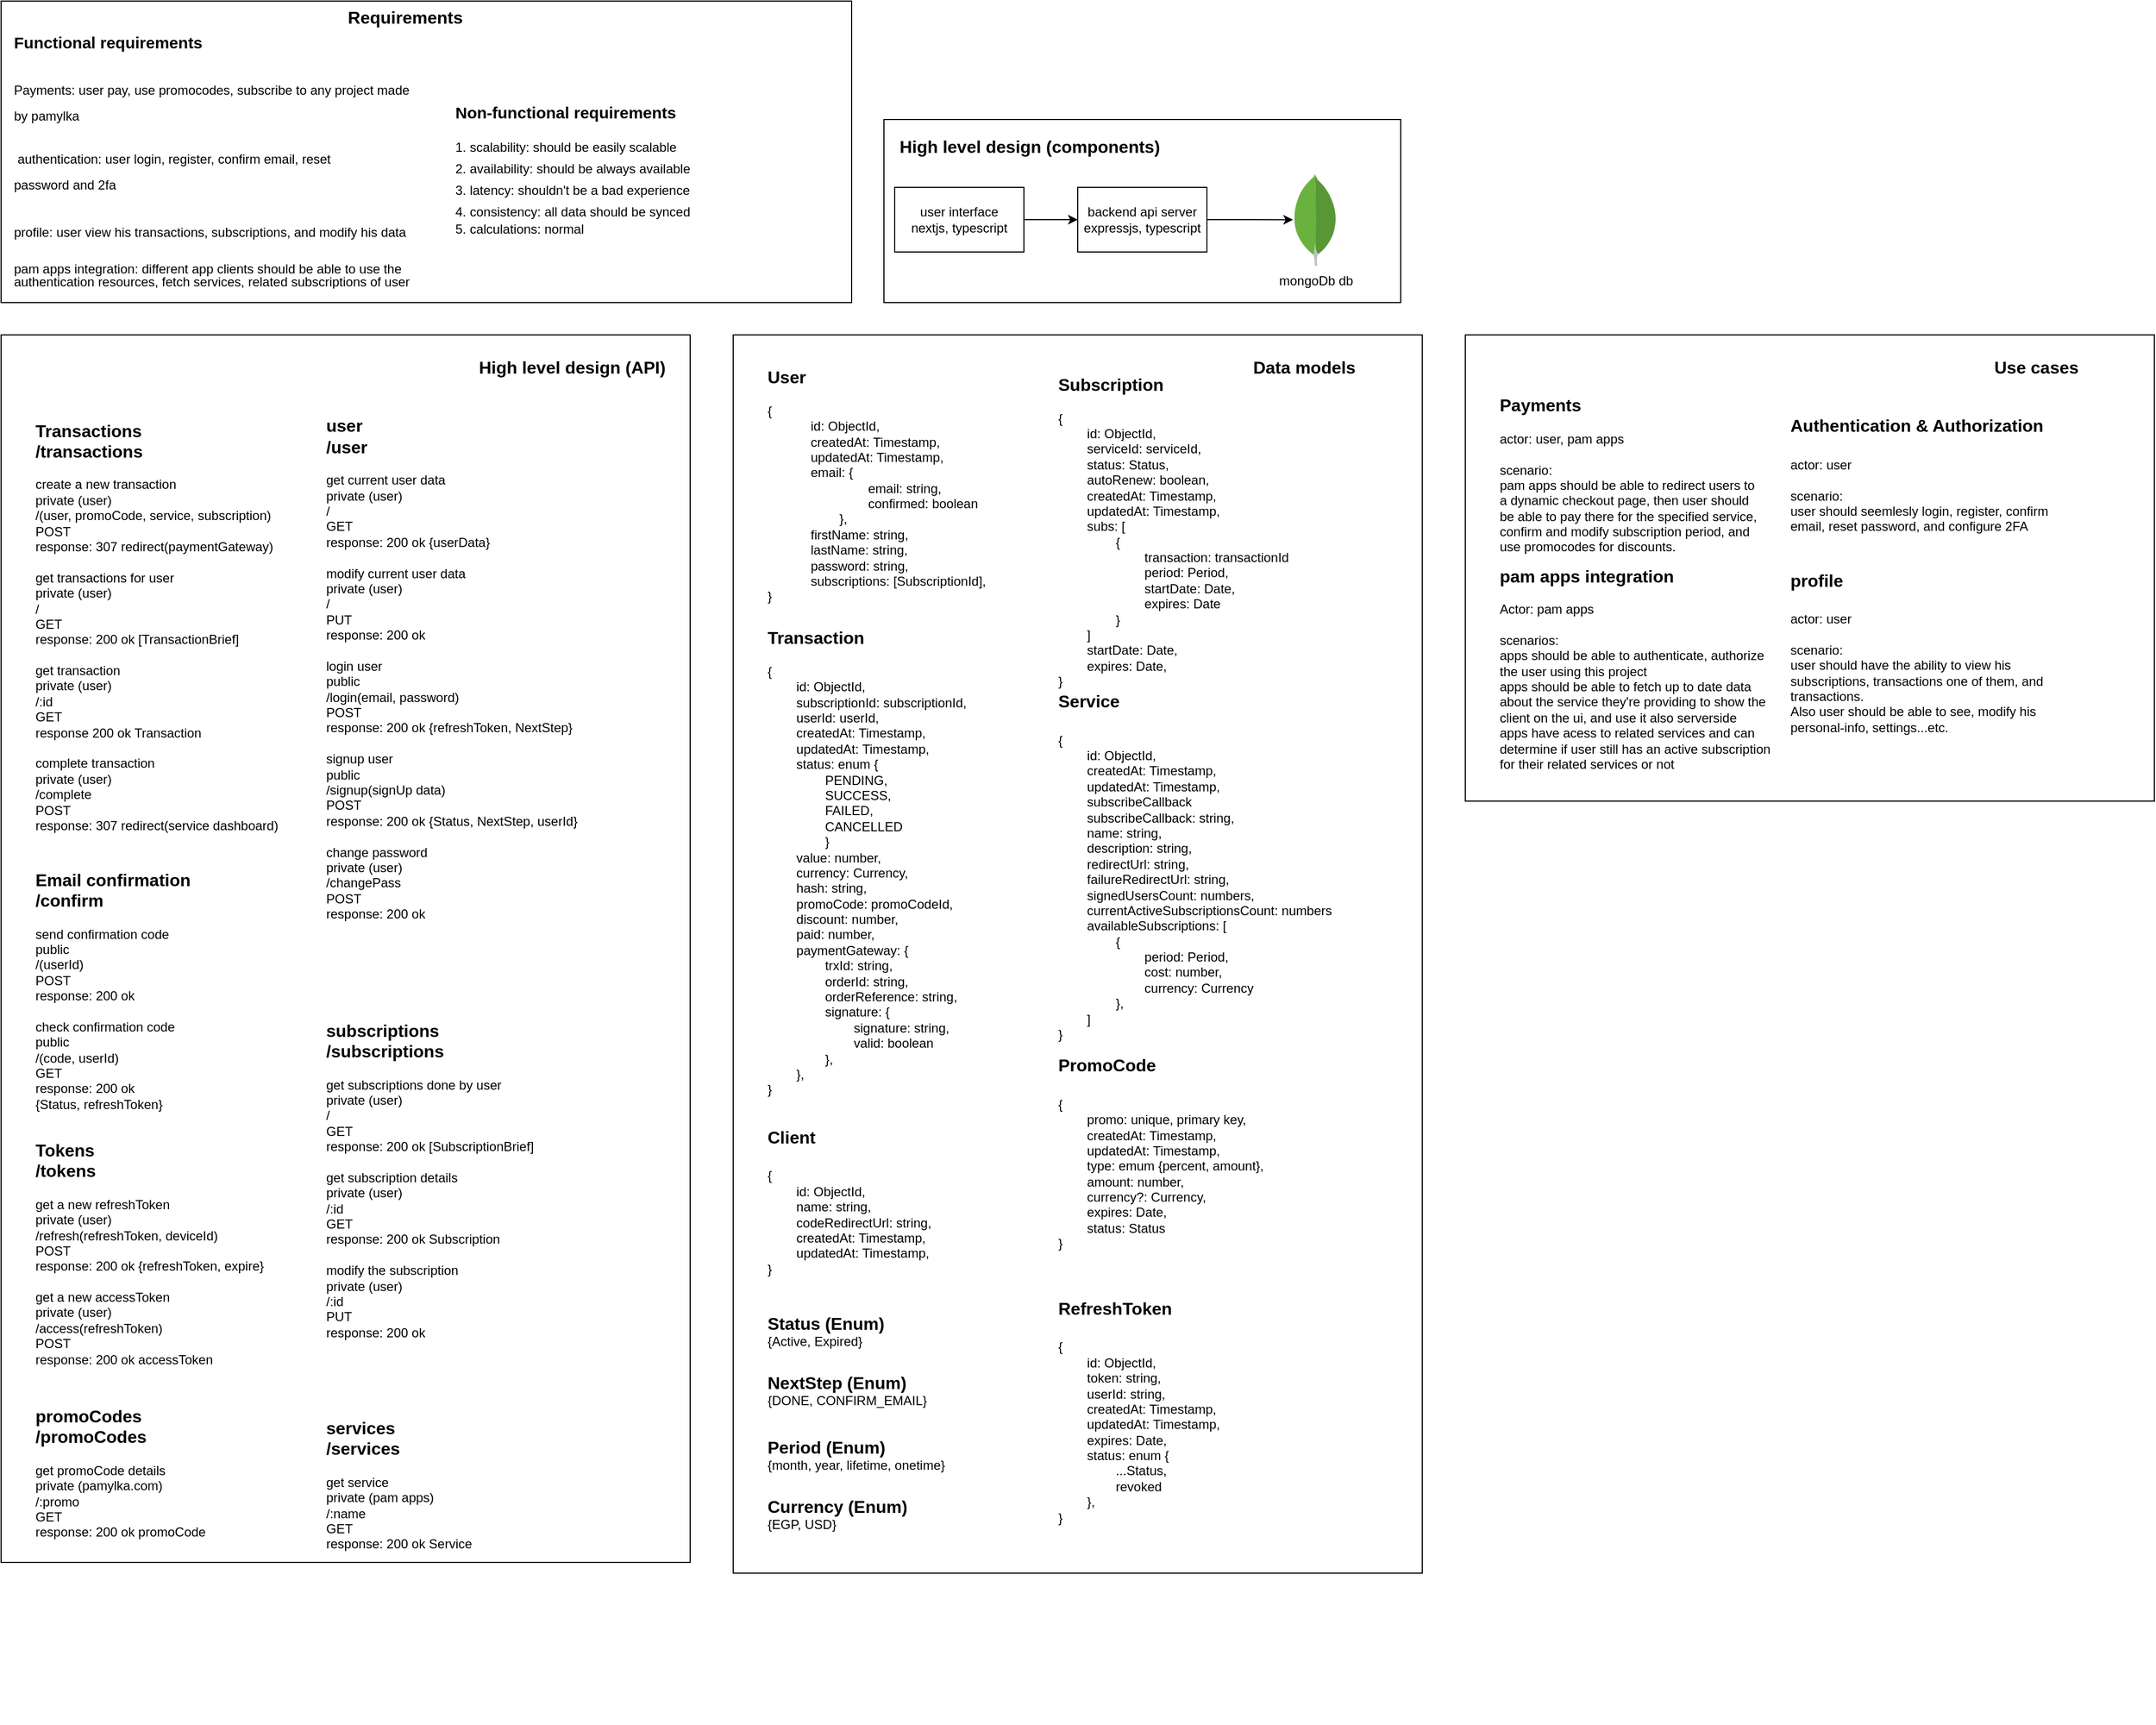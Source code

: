 <mxfile pages="6">
    <diagram name="high-level" id="A-T3FALHQHnoEPlZ2RTH">
        <mxGraphModel dx="1078" dy="454" grid="1" gridSize="10" guides="1" tooltips="1" connect="1" arrows="1" fold="1" page="1" pageScale="1" pageWidth="850" pageHeight="1100" math="0" shadow="0">
            <root>
                <mxCell id="0"/>
                <mxCell id="1" parent="0"/>
                <mxCell id="Qnf2eaOjIHQVNr2A7_gB-13" value="" style="group" parent="1" vertex="1" connectable="0">
                    <mxGeometry x="870" y="150" width="480" height="170" as="geometry"/>
                </mxCell>
                <mxCell id="Qnf2eaOjIHQVNr2A7_gB-11" value="" style="whiteSpace=wrap;html=1;fontSize=11;" parent="Qnf2eaOjIHQVNr2A7_gB-13" vertex="1">
                    <mxGeometry width="480" height="170" as="geometry"/>
                </mxCell>
                <mxCell id="Qnf2eaOjIHQVNr2A7_gB-8" style="edgeStyle=orthogonalEdgeStyle;rounded=0;orthogonalLoop=1;jettySize=auto;html=1;exitX=1;exitY=0.5;exitDx=0;exitDy=0;entryX=0;entryY=0.5;entryDx=0;entryDy=0;" parent="Qnf2eaOjIHQVNr2A7_gB-13" source="Qnf2eaOjIHQVNr2A7_gB-4" target="Qnf2eaOjIHQVNr2A7_gB-5" edge="1">
                    <mxGeometry relative="1" as="geometry"/>
                </mxCell>
                <mxCell id="Qnf2eaOjIHQVNr2A7_gB-4" value="user interface&lt;div&gt;nextjs, typescript&lt;/div&gt;" style="rounded=0;whiteSpace=wrap;html=1;" parent="Qnf2eaOjIHQVNr2A7_gB-13" vertex="1">
                    <mxGeometry x="10" y="63" width="120" height="60" as="geometry"/>
                </mxCell>
                <mxCell id="Qnf2eaOjIHQVNr2A7_gB-9" style="edgeStyle=orthogonalEdgeStyle;rounded=0;orthogonalLoop=1;jettySize=auto;html=1;exitX=1;exitY=0.5;exitDx=0;exitDy=0;" parent="Qnf2eaOjIHQVNr2A7_gB-13" source="Qnf2eaOjIHQVNr2A7_gB-5" target="Qnf2eaOjIHQVNr2A7_gB-6" edge="1">
                    <mxGeometry relative="1" as="geometry"/>
                </mxCell>
                <mxCell id="Qnf2eaOjIHQVNr2A7_gB-5" value="backend api server&lt;div&gt;expressjs, typescript&lt;/div&gt;" style="rounded=0;whiteSpace=wrap;html=1;" parent="Qnf2eaOjIHQVNr2A7_gB-13" vertex="1">
                    <mxGeometry x="180" y="63" width="120" height="60" as="geometry"/>
                </mxCell>
                <mxCell id="Qnf2eaOjIHQVNr2A7_gB-6" value="mongoDb db" style="dashed=0;outlineConnect=0;html=1;align=center;labelPosition=center;verticalLabelPosition=bottom;verticalAlign=top;shape=mxgraph.weblogos.mongodb" parent="Qnf2eaOjIHQVNr2A7_gB-13" vertex="1">
                    <mxGeometry x="380" y="50" width="41.2" height="86.2" as="geometry"/>
                </mxCell>
                <mxCell id="Qnf2eaOjIHQVNr2A7_gB-10" value="&lt;font style=&quot;font-size: 16px;&quot;&gt;&lt;b&gt;High level design (components)&lt;/b&gt;&lt;/font&gt;" style="text;html=1;align=center;verticalAlign=middle;resizable=0;points=[];autosize=1;strokeColor=none;fillColor=none;" parent="Qnf2eaOjIHQVNr2A7_gB-13" vertex="1">
                    <mxGeometry y="10" width="270" height="30" as="geometry"/>
                </mxCell>
                <mxCell id="Qnf2eaOjIHQVNr2A7_gB-14" value="" style="group" parent="1" vertex="1" connectable="0">
                    <mxGeometry x="50" y="350" width="640" height="1140" as="geometry"/>
                </mxCell>
                <mxCell id="Qnf2eaOjIHQVNr2A7_gB-2" value="" style="whiteSpace=wrap;html=1;fontSize=11;" parent="Qnf2eaOjIHQVNr2A7_gB-14" vertex="1">
                    <mxGeometry width="640" height="1140" as="geometry"/>
                </mxCell>
                <mxCell id="4O8g2oR4PRuLh8lg2v8v-23" value="&lt;div data--h-bstatus=&quot;0OBSERVED&quot;&gt;&lt;span data--h-bstatus=&quot;0OBSERVED&quot; style=&quot;font-size: 16px;&quot;&gt;&lt;b data--h-bstatus=&quot;0OBSERVED&quot;&gt;Transactions&lt;/b&gt;&lt;/span&gt;&lt;/div&gt;&lt;font data--h-bstatus=&quot;0OBSERVED&quot; style=&quot;font-size: 16px;&quot;&gt;&lt;b data--h-bstatus=&quot;0OBSERVED&quot;&gt;/transactions&lt;/b&gt;&lt;/font&gt;&lt;div data--h-bstatus=&quot;0OBSERVED&quot;&gt;&lt;br data--h-bstatus=&quot;0OBSERVED&quot;&gt;&lt;/div&gt;&lt;div data--h-bstatus=&quot;0OBSERVED&quot;&gt;create a new transaction&lt;/div&gt;&lt;div data--h-bstatus=&quot;0OBSERVED&quot;&gt;private (user)&lt;/div&gt;&lt;div data--h-bstatus=&quot;0OBSERVED&quot;&gt;/(user, promoCode, service, subscription)&lt;/div&gt;&lt;div data--h-bstatus=&quot;0OBSERVED&quot;&gt;POST&lt;/div&gt;&lt;div data--h-bstatus=&quot;0OBSERVED&quot;&gt;response: 307 redirect(paymentGateway)&lt;/div&gt;&lt;div data--h-bstatus=&quot;0OBSERVED&quot;&gt;&lt;br data--h-bstatus=&quot;0OBSERVED&quot;&gt;&lt;/div&gt;&lt;div data--h-bstatus=&quot;0OBSERVED&quot;&gt;get transactions for user&lt;/div&gt;&lt;div data--h-bstatus=&quot;0OBSERVED&quot;&gt;private (user)&lt;/div&gt;&lt;div data--h-bstatus=&quot;0OBSERVED&quot;&gt;/&lt;/div&gt;&lt;div data--h-bstatus=&quot;0OBSERVED&quot;&gt;GET&lt;/div&gt;&lt;div data--h-bstatus=&quot;0OBSERVED&quot;&gt;response: 200 ok [TransactionBrief]&lt;/div&gt;&lt;div data--h-bstatus=&quot;0OBSERVED&quot;&gt;&lt;br data--h-bstatus=&quot;0OBSERVED&quot;&gt;&lt;/div&gt;&lt;div data--h-bstatus=&quot;0OBSERVED&quot;&gt;get transaction&lt;/div&gt;&lt;div data--h-bstatus=&quot;0OBSERVED&quot;&gt;private (user)&lt;/div&gt;&lt;div data--h-bstatus=&quot;0OBSERVED&quot;&gt;/:id&lt;/div&gt;&lt;div data--h-bstatus=&quot;0OBSERVED&quot;&gt;GET&lt;/div&gt;&lt;div data--h-bstatus=&quot;0OBSERVED&quot;&gt;response 200 ok Transaction&lt;/div&gt;&lt;div data--h-bstatus=&quot;0OBSERVED&quot;&gt;&lt;br data--h-bstatus=&quot;0OBSERVED&quot;&gt;&lt;/div&gt;&lt;div data--h-bstatus=&quot;0OBSERVED&quot;&gt;complete transaction&lt;/div&gt;&lt;div data--h-bstatus=&quot;0OBSERVED&quot;&gt;private (user)&lt;/div&gt;&lt;div data--h-bstatus=&quot;0OBSERVED&quot;&gt;/complete&lt;/div&gt;&lt;div data--h-bstatus=&quot;0OBSERVED&quot;&gt;POST&lt;/div&gt;&lt;div data--h-bstatus=&quot;0OBSERVED&quot;&gt;response: 307 redirect(service dashboard)&lt;/div&gt;" style="text;html=1;align=left;verticalAlign=middle;resizable=0;points=[];autosize=1;strokeColor=none;fillColor=none;" parent="Qnf2eaOjIHQVNr2A7_gB-14" vertex="1">
                    <mxGeometry x="30" y="71.25" width="250" height="400" as="geometry"/>
                </mxCell>
                <mxCell id="4O8g2oR4PRuLh8lg2v8v-24" value="&lt;div data--h-bstatus=&quot;0OBSERVED&quot;&gt;&lt;span data--h-bstatus=&quot;0OBSERVED&quot; style=&quot;font-size: 16px;&quot;&gt;&lt;b data--h-bstatus=&quot;0OBSERVED&quot;&gt;subscriptions&lt;/b&gt;&lt;/span&gt;&lt;/div&gt;&lt;div data--h-bstatus=&quot;0OBSERVED&quot;&gt;&lt;span data--h-bstatus=&quot;0OBSERVED&quot; style=&quot;font-size: 16px;&quot;&gt;&lt;b data--h-bstatus=&quot;0OBSERVED&quot;&gt;/subscriptions&lt;/b&gt;&lt;/span&gt;&lt;/div&gt;&lt;div data--h-bstatus=&quot;0OBSERVED&quot;&gt;&lt;br data--h-bstatus=&quot;0OBSERVED&quot;&gt;&lt;/div&gt;&lt;div data--h-bstatus=&quot;0OBSERVED&quot;&gt;get subscriptions done by user&lt;/div&gt;&lt;div data--h-bstatus=&quot;0OBSERVED&quot;&gt;private (user)&lt;/div&gt;&lt;div data--h-bstatus=&quot;0OBSERVED&quot;&gt;&lt;span data--h-bstatus=&quot;0OBSERVED&quot; style=&quot;background-color: transparent; color: light-dark(rgb(0, 0, 0), rgb(255, 255, 255));&quot;&gt;/&lt;/span&gt;&lt;/div&gt;&lt;div data--h-bstatus=&quot;0OBSERVED&quot;&gt;&lt;span data--h-bstatus=&quot;0OBSERVED&quot; style=&quot;background-color: transparent; color: light-dark(rgb(0, 0, 0), rgb(255, 255, 255));&quot;&gt;GET&lt;/span&gt;&lt;/div&gt;&lt;div data--h-bstatus=&quot;0OBSERVED&quot;&gt;response: 200 ok [SubscriptionBrief]&lt;/div&gt;&lt;div data--h-bstatus=&quot;0OBSERVED&quot;&gt;&lt;br data--h-bstatus=&quot;0OBSERVED&quot;&gt;&lt;/div&gt;&lt;div data--h-bstatus=&quot;0OBSERVED&quot;&gt;get subscription details&lt;/div&gt;&lt;div data--h-bstatus=&quot;0OBSERVED&quot;&gt;private (user)&lt;/div&gt;&lt;div data--h-bstatus=&quot;0OBSERVED&quot;&gt;/:id&lt;/div&gt;&lt;div data--h-bstatus=&quot;0OBSERVED&quot;&gt;GET&lt;/div&gt;&lt;div data--h-bstatus=&quot;0OBSERVED&quot;&gt;response: 200 ok Subscription&lt;/div&gt;&lt;div data--h-bstatus=&quot;0OBSERVED&quot;&gt;&lt;br data--h-bstatus=&quot;0OBSERVED&quot;&gt;&lt;/div&gt;&lt;div data--h-bstatus=&quot;0OBSERVED&quot;&gt;modify the subscription&lt;/div&gt;&lt;div data--h-bstatus=&quot;0OBSERVED&quot;&gt;private (user)&lt;/div&gt;&lt;div data--h-bstatus=&quot;0OBSERVED&quot;&gt;/:id&lt;/div&gt;&lt;div data--h-bstatus=&quot;0OBSERVED&quot;&gt;PUT&lt;/div&gt;&lt;div data--h-bstatus=&quot;0OBSERVED&quot;&gt;response: 200 ok&lt;/div&gt;" style="text;html=1;align=left;verticalAlign=middle;resizable=0;points=[];autosize=1;strokeColor=none;fillColor=none;" parent="Qnf2eaOjIHQVNr2A7_gB-14" vertex="1">
                    <mxGeometry x="300" y="630.179" width="220" height="310" as="geometry"/>
                </mxCell>
                <mxCell id="Qnf2eaOjIHQVNr2A7_gB-3" value="&lt;font style=&quot;font-size: 16px;&quot;&gt;&lt;b&gt;High level design (API)&lt;/b&gt;&lt;/font&gt;" style="text;html=1;align=center;verticalAlign=middle;resizable=0;points=[];autosize=1;strokeColor=none;fillColor=none;" parent="Qnf2eaOjIHQVNr2A7_gB-14" vertex="1">
                    <mxGeometry x="430" y="15.268" width="200" height="30" as="geometry"/>
                </mxCell>
                <mxCell id="Qnf2eaOjIHQVNr2A7_gB-47" value="&lt;div data--h-bstatus=&quot;0OBSERVED&quot;&gt;&lt;span data--h-bstatus=&quot;0OBSERVED&quot; style=&quot;font-size: 16px;&quot;&gt;&lt;b data--h-bstatus=&quot;0OBSERVED&quot;&gt;services&lt;/b&gt;&lt;/span&gt;&lt;/div&gt;&lt;div data--h-bstatus=&quot;0OBSERVED&quot;&gt;&lt;b data--h-bstatus=&quot;0OBSERVED&quot; style=&quot;font-size: 16px; background-color: transparent; color: light-dark(rgb(0, 0, 0), rgb(255, 255, 255));&quot;&gt;/services&lt;/b&gt;&lt;/div&gt;&lt;div data--h-bstatus=&quot;0OBSERVED&quot;&gt;&lt;br data--h-bstatus=&quot;0OBSERVED&quot;&gt;&lt;/div&gt;&lt;div data--h-bstatus=&quot;0OBSERVED&quot;&gt;get service&lt;/div&gt;&lt;div data--h-bstatus=&quot;0OBSERVED&quot;&gt;private (pam apps)&lt;/div&gt;&lt;div data--h-bstatus=&quot;0OBSERVED&quot;&gt;/:name&lt;/div&gt;&lt;div data--h-bstatus=&quot;0OBSERVED&quot;&gt;GET&lt;/div&gt;&lt;div data--h-bstatus=&quot;0OBSERVED&quot;&gt;response: 200 ok Service&lt;/div&gt;" style="text;html=1;align=left;verticalAlign=middle;resizable=0;points=[];autosize=1;strokeColor=none;fillColor=none;" parent="Qnf2eaOjIHQVNr2A7_gB-14" vertex="1">
                    <mxGeometry x="300" y="997.5" width="160" height="140" as="geometry"/>
                </mxCell>
                <mxCell id="Hi7ZU0wi7GrEBOdC2V9R-3" value="&lt;div data--h-bstatus=&quot;0OBSERVED&quot;&gt;&lt;b style=&quot;background-color: transparent; color: light-dark(rgb(0, 0, 0), rgb(255, 255, 255)); font-size: 16px;&quot; data--h-bstatus=&quot;0OBSERVED&quot;&gt;Email confirmation&lt;/b&gt;&lt;/div&gt;&lt;div data--h-bstatus=&quot;0OBSERVED&quot;&gt;&lt;b style=&quot;background-color: transparent; color: light-dark(rgb(0, 0, 0), rgb(255, 255, 255)); font-size: 16px;&quot; data--h-bstatus=&quot;0OBSERVED&quot;&gt;/confirm&lt;/b&gt;&lt;/div&gt;&lt;div data--h-bstatus=&quot;0OBSERVED&quot;&gt;&lt;br data--h-bstatus=&quot;0OBSERVED&quot;&gt;&lt;/div&gt;&lt;div data--h-bstatus=&quot;0OBSERVED&quot;&gt;&lt;div data--h-bstatus=&quot;0OBSERVED&quot;&gt;send confirmation code&lt;/div&gt;&lt;div data--h-bstatus=&quot;0OBSERVED&quot;&gt;public&lt;/div&gt;&lt;div data--h-bstatus=&quot;0OBSERVED&quot;&gt;/(userId)&lt;/div&gt;&lt;div data--h-bstatus=&quot;0OBSERVED&quot;&gt;POST&lt;/div&gt;&lt;div data--h-bstatus=&quot;0OBSERVED&quot;&gt;response: 200 ok&lt;/div&gt;&lt;div data--h-bstatus=&quot;0OBSERVED&quot;&gt;&lt;br data--h-bstatus=&quot;0OBSERVED&quot;&gt;&lt;/div&gt;&lt;div data--h-bstatus=&quot;0OBSERVED&quot;&gt;check confirmation code&lt;/div&gt;&lt;div data--h-bstatus=&quot;0OBSERVED&quot;&gt;public&lt;/div&gt;&lt;div data--h-bstatus=&quot;0OBSERVED&quot;&gt;/(code, userId)&lt;/div&gt;&lt;div data--h-bstatus=&quot;0OBSERVED&quot;&gt;GET&lt;/div&gt;&lt;div data--h-bstatus=&quot;0OBSERVED&quot;&gt;response: 200 ok&amp;nbsp;&lt;/div&gt;&lt;div data--h-bstatus=&quot;0OBSERVED&quot;&gt;{Status,&lt;span style=&quot;background-color: transparent; color: light-dark(rgb(0, 0, 0), rgb(255, 255, 255));&quot; data--h-bstatus=&quot;0OBSERVED&quot;&gt;&amp;nbsp;refreshToken}&lt;/span&gt;&lt;/div&gt;&lt;/div&gt;" style="text;html=1;align=left;verticalAlign=middle;resizable=0;points=[];autosize=1;strokeColor=none;fillColor=none;" parent="Qnf2eaOjIHQVNr2A7_gB-14" vertex="1">
                    <mxGeometry x="30" y="488.571" width="170" height="240" as="geometry"/>
                </mxCell>
                <mxCell id="afeIu968NGdjf6M2ejIc-32" value="&lt;div&gt;&lt;span style=&quot;font-size: 16px;&quot;&gt;&lt;b&gt;promoCodes&lt;/b&gt;&lt;/span&gt;&lt;/div&gt;&lt;div&gt;&lt;b style=&quot;font-size: 16px; background-color: transparent; color: light-dark(rgb(0, 0, 0), rgb(255, 255, 255));&quot;&gt;/promoCodes&lt;/b&gt;&lt;/div&gt;&lt;div&gt;&lt;br&gt;&lt;/div&gt;&lt;div&gt;get promoCode details&lt;/div&gt;&lt;div&gt;private (pamylka.com)&lt;/div&gt;&lt;div&gt;/:promo&lt;/div&gt;&lt;div&gt;GET&lt;/div&gt;&lt;div&gt;response: 200 ok promoCode&lt;/div&gt;" style="text;html=1;align=left;verticalAlign=middle;resizable=0;points=[];autosize=1;strokeColor=none;fillColor=none;" parent="Qnf2eaOjIHQVNr2A7_gB-14" vertex="1">
                    <mxGeometry x="30" y="987.321" width="180" height="140" as="geometry"/>
                </mxCell>
                <mxCell id="Hi7ZU0wi7GrEBOdC2V9R-2" value="&lt;div data--h-bstatus=&quot;0OBSERVED&quot;&gt;&lt;span data--h-bstatus=&quot;0OBSERVED&quot; style=&quot;font-size: 16px;&quot;&gt;&lt;b data--h-bstatus=&quot;0OBSERVED&quot;&gt;Tokens&lt;/b&gt;&lt;/span&gt;&lt;/div&gt;&lt;div data--h-bstatus=&quot;0OBSERVED&quot;&gt;&lt;b data--h-bstatus=&quot;0OBSERVED&quot; style=&quot;font-size: 16px; background-color: transparent; color: light-dark(rgb(0, 0, 0), rgb(255, 255, 255));&quot;&gt;/tokens&lt;/b&gt;&lt;/div&gt;&lt;div data--h-bstatus=&quot;0OBSERVED&quot;&gt;&lt;br data--h-bstatus=&quot;0OBSERVED&quot;&gt;&lt;/div&gt;&lt;div data--h-bstatus=&quot;0OBSERVED&quot;&gt;get a new refreshToken&lt;/div&gt;&lt;div data--h-bstatus=&quot;0OBSERVED&quot;&gt;private (user)&lt;/div&gt;&lt;div data--h-bstatus=&quot;0OBSERVED&quot;&gt;/refresh(refreshToken, deviceId)&lt;/div&gt;&lt;div data--h-bstatus=&quot;0OBSERVED&quot;&gt;POST&lt;/div&gt;&lt;div data--h-bstatus=&quot;0OBSERVED&quot;&gt;response: 200 ok {refreshToken, expire}&lt;/div&gt;&lt;div data--h-bstatus=&quot;0OBSERVED&quot;&gt;&lt;br data--h-bstatus=&quot;0OBSERVED&quot;&gt;&lt;/div&gt;&lt;div data--h-bstatus=&quot;0OBSERVED&quot;&gt;&lt;span data--h-bstatus=&quot;0OBSERVED&quot; style=&quot;background-color: transparent; color: light-dark(rgb(0, 0, 0), rgb(255, 255, 255));&quot;&gt;get a new accessToken&lt;/span&gt;&lt;/div&gt;&lt;div data--h-bstatus=&quot;0OBSERVED&quot;&gt;private (user)&lt;/div&gt;&lt;div data--h-bstatus=&quot;0OBSERVED&quot;&gt;/access(refreshToken)&lt;/div&gt;&lt;div data--h-bstatus=&quot;0OBSERVED&quot;&gt;POST&lt;/div&gt;&lt;div data--h-bstatus=&quot;0OBSERVED&quot;&gt;response: 200 ok accessToken&lt;/div&gt;" style="text;html=1;align=left;verticalAlign=middle;resizable=0;points=[];autosize=1;strokeColor=none;fillColor=none;" parent="Qnf2eaOjIHQVNr2A7_gB-14" vertex="1">
                    <mxGeometry x="30" y="743.036" width="240" height="220" as="geometry"/>
                </mxCell>
                <mxCell id="Qnf2eaOjIHQVNr2A7_gB-15" value="" style="group" parent="1" vertex="1" connectable="0">
                    <mxGeometry x="50" y="40" width="790" height="290" as="geometry"/>
                </mxCell>
                <mxCell id="4O8g2oR4PRuLh8lg2v8v-18" value="" style="whiteSpace=wrap;html=1;fontSize=11;" parent="Qnf2eaOjIHQVNr2A7_gB-15" vertex="1">
                    <mxGeometry width="790" height="280" as="geometry"/>
                </mxCell>
                <mxCell id="4O8g2oR4PRuLh8lg2v8v-1" value="&lt;h1 style=&quot;margin-top: 0px;&quot;&gt;&lt;span style=&quot;background-color: transparent; color: light-dark(rgb(0, 0, 0), rgb(255, 255, 255));&quot;&gt;&lt;font style=&quot;font-size: 15px;&quot;&gt;Functional requirements&lt;/font&gt;&lt;/span&gt;&lt;/h1&gt;&lt;h1 style=&quot;margin-top: 0px; line-height: 100%;&quot;&gt;&lt;span style=&quot;font-size: 12px; font-weight: 400; line-height: 100%;&quot;&gt;Payments: user pay, use promocodes, subscribe to any project&amp;nbsp;&lt;/span&gt;&lt;span style=&quot;background-color: transparent; color: light-dark(rgb(0, 0, 0), rgb(255, 255, 255)); font-size: 12px; font-weight: 400; line-height: 100%;&quot;&gt;made by&amp;nbsp;&lt;/span&gt;&lt;span style=&quot;background-color: transparent; color: light-dark(rgb(0, 0, 0), rgb(255, 255, 255)); font-size: 12px; font-weight: 400; line-height: 100%;&quot;&gt;pamylka&lt;/span&gt;&lt;/h1&gt;&lt;h1 style=&quot;margin-top: 0px; line-height: 100%;&quot;&gt;&lt;span style=&quot;font-size: 12px; font-weight: 400; background-color: transparent; color: light-dark(rgb(0, 0, 0), rgb(255, 255, 255)); line-height: 100%;&quot;&gt;&amp;nbsp;authentication: user login, register, confirm email, reset password&amp;nbsp;&lt;/span&gt;&lt;span style=&quot;background-color: transparent; color: light-dark(rgb(0, 0, 0), rgb(255, 255, 255)); font-size: 12px; font-weight: 400;&quot;&gt;and 2fa&lt;/span&gt;&lt;/h1&gt;&lt;h1 style=&quot;margin-top: 0px; line-height: 100%;&quot;&gt;&lt;span style=&quot;font-size: 12px; font-weight: 400; background-color: transparent; color: light-dark(rgb(0, 0, 0), rgb(255, 255, 255)); line-height: 100%;&quot;&gt;profile: user view his transactions, subscriptions, and modify his&amp;nbsp;&lt;/span&gt;&lt;span style=&quot;background-color: transparent; color: light-dark(rgb(0, 0, 0), rgb(255, 255, 255)); font-size: 12px; font-weight: 400;&quot;&gt;data&lt;/span&gt;&lt;/h1&gt;&lt;div style=&quot;line-height: 100%;&quot;&gt;&lt;span style=&quot;background-color: transparent; color: light-dark(rgb(0, 0, 0), rgb(255, 255, 255));&quot;&gt;pam apps integration: different app clients should be able to use the authentication&amp;nbsp;&lt;/span&gt;&lt;span style=&quot;background-color: transparent; color: light-dark(rgb(0, 0, 0), rgb(255, 255, 255));&quot;&gt;resources, fetch services, related subscriptions of user&lt;/span&gt;&lt;/div&gt;" style="text;html=1;whiteSpace=wrap;overflow=hidden;rounded=0;" parent="Qnf2eaOjIHQVNr2A7_gB-15" vertex="1">
                    <mxGeometry x="10" y="15" width="370" height="260" as="geometry"/>
                </mxCell>
                <mxCell id="4O8g2oR4PRuLh8lg2v8v-14" value="&lt;h1 style=&quot;margin-top: 0px;&quot;&gt;&lt;span style=&quot;background-color: transparent; color: light-dark(rgb(0, 0, 0), rgb(255, 255, 255));&quot;&gt;&lt;font style=&quot;font-size: 15px;&quot;&gt;Non-functional requirements&lt;/font&gt;&lt;/span&gt;&lt;/h1&gt;&lt;h1 style=&quot;margin-top: 0px; line-height: 0%;&quot;&gt;&lt;span style=&quot;font-size: 12px; font-weight: 400;&quot;&gt;1. scalability: should be easily scalable&lt;/span&gt;&lt;/h1&gt;&lt;h1 style=&quot;margin-top: 0px; line-height: 0%;&quot;&gt;&lt;span style=&quot;background-color: transparent; color: light-dark(rgb(0, 0, 0), rgb(255, 255, 255)); font-size: 12px; font-weight: 400;&quot;&gt;2. availability: should be always available&lt;/span&gt;&lt;/h1&gt;&lt;h1 style=&quot;margin-top: 0px; line-height: 0%;&quot;&gt;&lt;span style=&quot;background-color: transparent; color: light-dark(rgb(0, 0, 0), rgb(255, 255, 255)); font-size: 12px; font-weight: 400;&quot;&gt;3. latency: shouldn&#39;t be a bad experience&lt;/span&gt;&lt;/h1&gt;&lt;h1 style=&quot;margin-top: 0px; line-height: 0%;&quot;&gt;&lt;span style=&quot;background-color: transparent; color: light-dark(rgb(0, 0, 0), rgb(255, 255, 255)); font-size: 12px; font-weight: normal;&quot;&gt;4. consistency: all data should be synced&lt;/span&gt;&lt;/h1&gt;&lt;div style=&quot;line-height: 0%;&quot;&gt;&lt;span style=&quot;background-color: transparent; color: light-dark(rgb(0, 0, 0), rgb(255, 255, 255));&quot;&gt;5. calculations: normal&lt;/span&gt;&lt;/div&gt;" style="text;html=1;whiteSpace=wrap;overflow=hidden;rounded=0;" parent="Qnf2eaOjIHQVNr2A7_gB-15" vertex="1">
                    <mxGeometry x="420" y="80" width="350" height="150" as="geometry"/>
                </mxCell>
                <mxCell id="4O8g2oR4PRuLh8lg2v8v-15" value="&lt;font style=&quot;font-size: 16px;&quot;&gt;&lt;b&gt;Requirements&lt;/b&gt;&lt;/font&gt;" style="text;html=1;align=center;verticalAlign=middle;resizable=0;points=[];autosize=1;strokeColor=none;fillColor=none;" parent="Qnf2eaOjIHQVNr2A7_gB-15" vertex="1">
                    <mxGeometry x="310" width="130" height="30" as="geometry"/>
                </mxCell>
                <mxCell id="Qnf2eaOjIHQVNr2A7_gB-16" value="" style="group" parent="1" vertex="1" connectable="0">
                    <mxGeometry x="730" y="350" width="640" height="1290" as="geometry"/>
                </mxCell>
                <mxCell id="Qnf2eaOjIHQVNr2A7_gB-17" value="" style="whiteSpace=wrap;html=1;fontSize=11;" parent="Qnf2eaOjIHQVNr2A7_gB-16" vertex="1">
                    <mxGeometry width="640" height="1150" as="geometry"/>
                </mxCell>
                <mxCell id="Qnf2eaOjIHQVNr2A7_gB-18" value="&lt;div data--h-bstatus=&quot;0OBSERVED&quot;&gt;&lt;b data--h-bstatus=&quot;0OBSERVED&quot; style=&quot;font-size: 16px; background-color: transparent; color: light-dark(rgb(0, 0, 0), rgb(255, 255, 255));&quot;&gt;User&lt;/b&gt;&lt;/div&gt;&lt;div data--h-bstatus=&quot;0OBSERVED&quot;&gt;&lt;br data--h-bstatus=&quot;0OBSERVED&quot;&gt;&lt;/div&gt;&lt;div data--h-bstatus=&quot;0OBSERVED&quot;&gt;{&lt;/div&gt;&lt;blockquote data--h-bstatus=&quot;0OBSERVED&quot; style=&quot;margin: 0 0 0 40px; border: none; padding: 0px;&quot;&gt;&lt;div data--h-bstatus=&quot;0OBSERVED&quot;&gt;id: ObjectId,&lt;/div&gt;&lt;div data--h-bstatus=&quot;0OBSERVED&quot;&gt;createdAt: Timestamp,&lt;/div&gt;&lt;div data--h-bstatus=&quot;0OBSERVED&quot;&gt;updatedAt: Timestamp,&lt;/div&gt;&lt;div data--h-bstatus=&quot;0OBSERVED&quot;&gt;email: {&lt;/div&gt;&lt;div data--h-bstatus=&quot;0OBSERVED&quot;&gt;&lt;span data--h-bstatus=&quot;0OBSERVED&quot; style=&quot;white-space: pre;&quot;&gt;&#x9;&lt;/span&gt;&lt;span data--h-bstatus=&quot;0OBSERVED&quot; style=&quot;white-space: pre;&quot;&gt;&#x9;&lt;/span&gt;email: string,&lt;/div&gt;&lt;div data--h-bstatus=&quot;0OBSERVED&quot;&gt;&lt;span data--h-bstatus=&quot;0OBSERVED&quot; style=&quot;white-space: pre;&quot;&gt;&#x9;&lt;/span&gt;&lt;span data--h-bstatus=&quot;0OBSERVED&quot; style=&quot;white-space: pre;&quot;&gt;&#x9;&lt;/span&gt;confirmed: boolean&lt;/div&gt;&lt;div data--h-bstatus=&quot;0OBSERVED&quot;&gt;&lt;span data--h-bstatus=&quot;0OBSERVED&quot; style=&quot;white-space: pre;&quot;&gt;&#x9;&lt;/span&gt;},&lt;/div&gt;&lt;div data--h-bstatus=&quot;0OBSERVED&quot;&gt;firstName: string,&lt;/div&gt;&lt;div data--h-bstatus=&quot;0OBSERVED&quot;&gt;lastName: string,&lt;/div&gt;&lt;div data--h-bstatus=&quot;0OBSERVED&quot;&gt;password: string,&lt;/div&gt;&lt;div data--h-bstatus=&quot;0OBSERVED&quot;&gt;subscriptions: [SubscriptionId],&lt;/div&gt;&lt;/blockquote&gt;&lt;div data--h-bstatus=&quot;0OBSERVED&quot;&gt;&lt;span data--h-bstatus=&quot;0OBSERVED&quot; style=&quot;background-color: transparent; color: light-dark(rgb(0, 0, 0), rgb(255, 255, 255));&quot;&gt;}&lt;/span&gt;&lt;/div&gt;" style="text;html=1;align=left;verticalAlign=middle;resizable=0;points=[];autosize=1;strokeColor=none;fillColor=none;" parent="Qnf2eaOjIHQVNr2A7_gB-16" vertex="1">
                    <mxGeometry x="30" y="25" width="230" height="230" as="geometry"/>
                </mxCell>
                <mxCell id="Qnf2eaOjIHQVNr2A7_gB-19" value="&lt;div data--h-bstatus=&quot;0OBSERVED&quot;&gt;&lt;b data--h-bstatus=&quot;0OBSERVED&quot; style=&quot;font-size: 16px; background-color: transparent; color: light-dark(rgb(0, 0, 0), rgb(255, 255, 255));&quot;&gt;Transaction&lt;/b&gt;&lt;/div&gt;&lt;div data--h-bstatus=&quot;0OBSERVED&quot;&gt;&lt;br data--h-bstatus=&quot;0OBSERVED&quot;&gt;&lt;/div&gt;&lt;div data--h-bstatus=&quot;0OBSERVED&quot;&gt;{&lt;/div&gt;&lt;div data--h-bstatus=&quot;0OBSERVED&quot;&gt;&lt;span data--h-bstatus=&quot;0OBSERVED&quot; style=&quot;white-space: pre;&quot;&gt;&#x9;&lt;/span&gt;id: ObjectId,&lt;br data--h-bstatus=&quot;0OBSERVED&quot;&gt;&lt;/div&gt;&lt;div data--h-bstatus=&quot;0OBSERVED&quot;&gt;&lt;span data--h-bstatus=&quot;0OBSERVED&quot; style=&quot;white-space: pre;&quot;&gt;&#x9;&lt;/span&gt;subscriptionId: subscriptionId,&lt;br data--h-bstatus=&quot;0OBSERVED&quot;&gt;&lt;/div&gt;&lt;div data--h-bstatus=&quot;0OBSERVED&quot;&gt;&lt;span data--h-bstatus=&quot;0OBSERVED&quot; style=&quot;white-space: pre;&quot;&gt;&#x9;&lt;/span&gt;userId: userId,&lt;br data--h-bstatus=&quot;0OBSERVED&quot;&gt;&lt;/div&gt;&lt;div data--h-bstatus=&quot;0OBSERVED&quot;&gt;&lt;span data--h-bstatus=&quot;0OBSERVED&quot; style=&quot;white-space: pre;&quot;&gt;&#x9;&lt;/span&gt;createdAt: Timestamp,&lt;br data--h-bstatus=&quot;0OBSERVED&quot;&gt;&lt;/div&gt;&lt;div data--h-bstatus=&quot;0OBSERVED&quot;&gt;&lt;span data--h-bstatus=&quot;0OBSERVED&quot; style=&quot;white-space: pre;&quot;&gt;&#x9;&lt;/span&gt;updatedAt: Timestamp,&lt;/div&gt;&lt;div data--h-bstatus=&quot;0OBSERVED&quot;&gt;&lt;span data--h-bstatus=&quot;0OBSERVED&quot; style=&quot;white-space: pre;&quot;&gt;&#x9;&lt;/span&gt;status: enum {&lt;/div&gt;&lt;div data--h-bstatus=&quot;0OBSERVED&quot;&gt;&lt;span data--h-bstatus=&quot;0OBSERVED&quot; style=&quot;white-space: pre;&quot;&gt;&#x9;&lt;span data--h-bstatus=&quot;0OBSERVED&quot; style=&quot;white-space: pre;&quot;&gt;&#x9;&lt;/span&gt;&lt;/span&gt;PENDING,&amp;nbsp;&lt;/div&gt;&lt;div data--h-bstatus=&quot;0OBSERVED&quot;&gt;&lt;span data--h-bstatus=&quot;0OBSERVED&quot; style=&quot;white-space: pre;&quot;&gt;&#x9;&lt;/span&gt;&lt;span data--h-bstatus=&quot;0OBSERVED&quot; style=&quot;white-space: pre;&quot;&gt;&#x9;&lt;/span&gt;SUCCESS,&lt;/div&gt;&lt;div data--h-bstatus=&quot;0OBSERVED&quot;&gt;&lt;span data--h-bstatus=&quot;0OBSERVED&quot; style=&quot;white-space: pre;&quot;&gt;&#x9;&lt;/span&gt;&lt;span data--h-bstatus=&quot;0OBSERVED&quot; style=&quot;white-space: pre;&quot;&gt;&#x9;&lt;/span&gt;FAILED,&lt;br data--h-bstatus=&quot;0OBSERVED&quot;&gt;&lt;/div&gt;&lt;div data--h-bstatus=&quot;0OBSERVED&quot;&gt;&lt;span data--h-bstatus=&quot;0OBSERVED&quot; style=&quot;white-space: pre;&quot;&gt;&#x9;&lt;/span&gt;&lt;span data--h-bstatus=&quot;0OBSERVED&quot; style=&quot;white-space: pre;&quot;&gt;&#x9;&lt;/span&gt;CANCELLED&lt;br data--h-bstatus=&quot;0OBSERVED&quot;&gt;&lt;/div&gt;&lt;div data--h-bstatus=&quot;0OBSERVED&quot;&gt;&lt;span data--h-bstatus=&quot;0OBSERVED&quot; style=&quot;white-space: pre;&quot;&gt;&#x9;&lt;/span&gt;&lt;span data--h-bstatus=&quot;0OBSERVED&quot; style=&quot;white-space: pre;&quot;&gt;&#x9;&lt;/span&gt;}&lt;/div&gt;&lt;div data--h-bstatus=&quot;0OBSERVED&quot;&gt;&lt;span data--h-bstatus=&quot;0OBSERVED&quot; style=&quot;white-space: pre;&quot;&gt;&#x9;&lt;/span&gt;value: number,&lt;br data--h-bstatus=&quot;0OBSERVED&quot;&gt;&lt;/div&gt;&lt;div data--h-bstatus=&quot;0OBSERVED&quot;&gt;&lt;span data--h-bstatus=&quot;0OBSERVED&quot; style=&quot;white-space: pre;&quot;&gt;&#x9;&lt;/span&gt;currency: Currency,&lt;/div&gt;&lt;div data--h-bstatus=&quot;0OBSERVED&quot;&gt;&lt;span data--h-bstatus=&quot;0OBSERVED&quot; style=&quot;white-space: pre;&quot;&gt;&#x9;&lt;/span&gt;hash: string,&lt;br data--h-bstatus=&quot;0OBSERVED&quot;&gt;&lt;/div&gt;&lt;div data--h-bstatus=&quot;0OBSERVED&quot;&gt;&lt;span data--h-bstatus=&quot;0OBSERVED&quot; style=&quot;white-space: pre;&quot;&gt;&#x9;&lt;/span&gt;promoCode: promoCodeId,&lt;br data--h-bstatus=&quot;0OBSERVED&quot;&gt;&lt;/div&gt;&lt;div data--h-bstatus=&quot;0OBSERVED&quot;&gt;&lt;span data--h-bstatus=&quot;0OBSERVED&quot; style=&quot;white-space: pre;&quot;&gt;&#x9;&lt;/span&gt;discount: number,&lt;br data--h-bstatus=&quot;0OBSERVED&quot;&gt;&lt;/div&gt;&lt;div data--h-bstatus=&quot;0OBSERVED&quot;&gt;&lt;span data--h-bstatus=&quot;0OBSERVED&quot; style=&quot;white-space: pre;&quot;&gt;&#x9;&lt;/span&gt;paid: number,&lt;br data--h-bstatus=&quot;0OBSERVED&quot;&gt;&lt;/div&gt;&lt;div data--h-bstatus=&quot;0OBSERVED&quot;&gt;&lt;span data--h-bstatus=&quot;0OBSERVED&quot; style=&quot;white-space: pre;&quot;&gt;&#x9;&lt;/span&gt;paymentGateway: {&lt;/div&gt;&lt;div data--h-bstatus=&quot;0OBSERVED&quot;&gt;&lt;span data--h-bstatus=&quot;0OBSERVED&quot; style=&quot;white-space: pre;&quot;&gt;&#x9;&lt;/span&gt;&lt;span data--h-bstatus=&quot;0OBSERVED&quot; style=&quot;white-space: pre;&quot;&gt;&#x9;&lt;/span&gt;trxId: string,&lt;br data--h-bstatus=&quot;0OBSERVED&quot;&gt;&lt;/div&gt;&lt;div data--h-bstatus=&quot;0OBSERVED&quot;&gt;&lt;span data--h-bstatus=&quot;0OBSERVED&quot; style=&quot;white-space: pre;&quot;&gt;&#x9;&lt;/span&gt;&lt;span data--h-bstatus=&quot;0OBSERVED&quot; style=&quot;white-space: pre;&quot;&gt;&#x9;&lt;/span&gt;orderId: string,&lt;br data--h-bstatus=&quot;0OBSERVED&quot;&gt;&lt;/div&gt;&lt;div data--h-bstatus=&quot;0OBSERVED&quot;&gt;&lt;span data--h-bstatus=&quot;0OBSERVED&quot; style=&quot;white-space: pre;&quot;&gt;&#x9;&lt;/span&gt;&lt;span data--h-bstatus=&quot;0OBSERVED&quot; style=&quot;white-space: pre;&quot;&gt;&#x9;&lt;/span&gt;orderReference: string,&lt;br data--h-bstatus=&quot;0OBSERVED&quot;&gt;&lt;/div&gt;&lt;div data--h-bstatus=&quot;0OBSERVED&quot;&gt;&lt;span data--h-bstatus=&quot;0OBSERVED&quot; style=&quot;white-space: pre;&quot;&gt;&#x9;&lt;span data--h-bstatus=&quot;0OBSERVED&quot; style=&quot;white-space: pre;&quot;&gt;&#x9;&lt;/span&gt;&lt;/span&gt;&lt;span data--h-bstatus=&quot;0OBSERVED&quot; style=&quot;background-color: transparent; color: light-dark(rgb(0, 0, 0), rgb(255, 255, 255));&quot;&gt;signature: {&lt;/span&gt;&lt;/div&gt;&lt;div data--h-bstatus=&quot;0OBSERVED&quot;&gt;&lt;span data--h-bstatus=&quot;0OBSERVED&quot; style=&quot;white-space-collapse: preserve;&quot;&gt;&#x9;&lt;/span&gt;&lt;span data--h-bstatus=&quot;0OBSERVED&quot; style=&quot;white-space-collapse: preserve;&quot;&gt;&#x9;&lt;span data--h-bstatus=&quot;0OBSERVED&quot; style=&quot;white-space: pre;&quot;&gt;&#x9;&lt;/span&gt;&lt;/span&gt;signature: string,&lt;br data--h-bstatus=&quot;0OBSERVED&quot;&gt;&lt;/div&gt;&lt;div data--h-bstatus=&quot;0OBSERVED&quot;&gt;&lt;span data--h-bstatus=&quot;0OBSERVED&quot; style=&quot;white-space-collapse: preserve;&quot;&gt;&#x9;&lt;/span&gt;&lt;span data--h-bstatus=&quot;0OBSERVED&quot; style=&quot;white-space-collapse: preserve;&quot;&gt;&#x9;&lt;span data--h-bstatus=&quot;0OBSERVED&quot; style=&quot;white-space: pre;&quot;&gt;&#x9;&lt;/span&gt;&lt;/span&gt;valid: boolean&lt;br data--h-bstatus=&quot;0OBSERVED&quot;&gt;&lt;/div&gt;&lt;div data--h-bstatus=&quot;0OBSERVED&quot;&gt;&lt;span data--h-bstatus=&quot;0OBSERVED&quot; style=&quot;white-space-collapse: preserve;&quot;&gt;&#x9;&lt;span data--h-bstatus=&quot;0OBSERVED&quot; style=&quot;white-space: pre;&quot;&gt;&#x9;&lt;/span&gt;&lt;/span&gt;},&lt;/div&gt;&lt;div data--h-bstatus=&quot;0OBSERVED&quot;&gt;&lt;span data--h-bstatus=&quot;0OBSERVED&quot; style=&quot;white-space: pre;&quot;&gt;&#x9;&lt;/span&gt;},&lt;/div&gt;&lt;div data--h-bstatus=&quot;0OBSERVED&quot;&gt;}&lt;/div&gt;" style="text;html=1;align=left;verticalAlign=middle;resizable=0;points=[];autosize=1;strokeColor=none;fillColor=none;" parent="Qnf2eaOjIHQVNr2A7_gB-16" vertex="1">
                    <mxGeometry x="30" y="265" width="210" height="450" as="geometry"/>
                </mxCell>
                <mxCell id="Qnf2eaOjIHQVNr2A7_gB-20" value="&lt;div data--h-bstatus=&quot;0OBSERVED&quot;&gt;&lt;span data--h-bstatus=&quot;0OBSERVED&quot; style=&quot;font-size: 16px;&quot;&gt;&lt;b data--h-bstatus=&quot;0OBSERVED&quot;&gt;Subscription&lt;/b&gt;&lt;/span&gt;&lt;/div&gt;&lt;div data--h-bstatus=&quot;0OBSERVED&quot;&gt;&lt;br data--h-bstatus=&quot;0OBSERVED&quot;&gt;&lt;/div&gt;&lt;div data--h-bstatus=&quot;0OBSERVED&quot;&gt;{&lt;/div&gt;&lt;div data--h-bstatus=&quot;0OBSERVED&quot;&gt;&lt;span data--h-bstatus=&quot;0OBSERVED&quot; style=&quot;white-space: pre;&quot;&gt;&#x9;&lt;/span&gt;id: ObjectId,&lt;br data--h-bstatus=&quot;0OBSERVED&quot;&gt;&lt;/div&gt;&lt;div data--h-bstatus=&quot;0OBSERVED&quot;&gt;&lt;span data--h-bstatus=&quot;0OBSERVED&quot; style=&quot;background-color: transparent; color: light-dark(rgb(0, 0, 0), rgb(255, 255, 255)); white-space-collapse: preserve;&quot;&gt;&#x9;&lt;/span&gt;&lt;span data--h-bstatus=&quot;0OBSERVED&quot; style=&quot;background-color: transparent; color: light-dark(rgb(0, 0, 0), rgb(255, 255, 255)); white-space-collapse: preserve;&quot;&gt;serviceId: serviceId,&lt;/span&gt;&lt;/div&gt;&lt;div data--h-bstatus=&quot;0OBSERVED&quot;&gt;&lt;span style=&quot;background-color: transparent; color: light-dark(rgb(0, 0, 0), rgb(255, 255, 255)); white-space-collapse: preserve;&quot; data--h-bstatus=&quot;0OBSERVED&quot;&gt;&lt;span data--h-bstatus=&quot;0OBSERVED&quot;&gt;&#x9;&lt;/span&gt;&lt;/span&gt;&lt;span style=&quot;background-color: transparent; color: light-dark(rgb(0, 0, 0), rgb(255, 255, 255)); white-space-collapse: preserve;&quot; data--h-bstatus=&quot;0OBSERVED&quot;&gt;status: Status,&lt;/span&gt;&lt;/div&gt;&lt;div data--h-bstatus=&quot;0OBSERVED&quot;&gt;&lt;span data--h-bstatus=&quot;0OBSERVED&quot; style=&quot;white-space-collapse: preserve; background-color: transparent; color: light-dark(rgb(0, 0, 0), rgb(255, 255, 255));&quot;&gt;&lt;span data--h-bstatus=&quot;0OBSERVED&quot; style=&quot;white-space: pre;&quot;&gt;&#x9;&lt;/span&gt;autoRenew: boolean,&lt;br data--h-bstatus=&quot;0OBSERVED&quot;&gt;&lt;/span&gt;&lt;/div&gt;&lt;div data--h-bstatus=&quot;0OBSERVED&quot;&gt;&lt;span data--h-bstatus=&quot;0OBSERVED&quot; style=&quot;white-space: pre;&quot;&gt;&#x9;&lt;/span&gt;createdAt: Timestamp,&lt;br data--h-bstatus=&quot;0OBSERVED&quot;&gt;&lt;/div&gt;&lt;div data--h-bstatus=&quot;0OBSERVED&quot;&gt;&lt;span data--h-bstatus=&quot;0OBSERVED&quot; style=&quot;white-space: pre;&quot;&gt;&#x9;&lt;/span&gt;updatedAt: Timestamp,&lt;/div&gt;&lt;div data--h-bstatus=&quot;0OBSERVED&quot;&gt;&lt;span data--h-bstatus=&quot;0OBSERVED&quot; style=&quot;white-space-collapse: preserve; background-color: transparent; color: light-dark(rgb(0, 0, 0), rgb(255, 255, 255));&quot;&gt;&#x9;&lt;/span&gt;subs: [&lt;/div&gt;&lt;div data--h-bstatus=&quot;0OBSERVED&quot;&gt;&lt;span data--h-bstatus=&quot;0OBSERVED&quot; style=&quot;white-space: pre;&quot;&gt;&#x9;&lt;span data--h-bstatus=&quot;0OBSERVED&quot; style=&quot;white-space: pre;&quot;&gt;&#x9;&lt;/span&gt;&lt;/span&gt;{&lt;/div&gt;&lt;div data--h-bstatus=&quot;0OBSERVED&quot;&gt;&lt;span data--h-bstatus=&quot;0OBSERVED&quot; style=&quot;white-space: pre;&quot;&gt;&#x9;&lt;/span&gt;&lt;span data--h-bstatus=&quot;0OBSERVED&quot; style=&quot;white-space: pre;&quot;&gt;&#x9;&lt;/span&gt;&lt;span data--h-bstatus=&quot;0OBSERVED&quot; style=&quot;white-space: pre;&quot;&gt;&#x9;&lt;/span&gt;transaction: transactionId&lt;br data--h-bstatus=&quot;0OBSERVED&quot;&gt;&lt;/div&gt;&lt;div data--h-bstatus=&quot;0OBSERVED&quot;&gt;&lt;span data--h-bstatus=&quot;0OBSERVED&quot; style=&quot;white-space: pre;&quot;&gt;&#x9;&lt;/span&gt;&lt;span data--h-bstatus=&quot;0OBSERVED&quot; style=&quot;white-space: pre;&quot;&gt;&#x9;&lt;span data--h-bstatus=&quot;0OBSERVED&quot; style=&quot;white-space: pre;&quot;&gt;&#x9;&lt;/span&gt;period: Period,&lt;/span&gt;&lt;/div&gt;&lt;div data--h-bstatus=&quot;0OBSERVED&quot;&gt;&lt;span data--h-bstatus=&quot;0OBSERVED&quot; style=&quot;white-space: pre;&quot;&gt;&#x9;&lt;/span&gt;&lt;span data--h-bstatus=&quot;0OBSERVED&quot; style=&quot;white-space: pre;&quot;&gt;&#x9;&lt;/span&gt;&lt;span data--h-bstatus=&quot;0OBSERVED&quot; style=&quot;white-space: pre;&quot;&gt;&#x9;&lt;/span&gt;startDate: Date,&lt;br data--h-bstatus=&quot;0OBSERVED&quot;&gt;&lt;/div&gt;&lt;div data--h-bstatus=&quot;0OBSERVED&quot;&gt;&lt;span data--h-bstatus=&quot;0OBSERVED&quot; style=&quot;white-space: pre;&quot;&gt;&#x9;&lt;/span&gt;&lt;span data--h-bstatus=&quot;0OBSERVED&quot; style=&quot;white-space: pre;&quot;&gt;&#x9;&lt;/span&gt;&lt;span data--h-bstatus=&quot;0OBSERVED&quot; style=&quot;white-space: pre;&quot;&gt;&#x9;&lt;/span&gt;expires: Date&lt;br data--h-bstatus=&quot;0OBSERVED&quot;&gt;&lt;/div&gt;&lt;div data--h-bstatus=&quot;0OBSERVED&quot;&gt;&lt;span data--h-bstatus=&quot;0OBSERVED&quot; style=&quot;white-space: pre;&quot;&gt;&#x9;&lt;/span&gt;&lt;span data--h-bstatus=&quot;0OBSERVED&quot; style=&quot;white-space: pre;&quot;&gt;&#x9;&lt;/span&gt;}&lt;/div&gt;&lt;div data--h-bstatus=&quot;0OBSERVED&quot;&gt;&lt;span data--h-bstatus=&quot;0OBSERVED&quot; style=&quot;white-space: pre;&quot;&gt;&#x9;&lt;/span&gt;]&lt;/div&gt;&lt;div data--h-bstatus=&quot;0OBSERVED&quot;&gt;&lt;span style=&quot;background-color: transparent; color: light-dark(rgb(0, 0, 0), rgb(255, 255, 255)); white-space-collapse: preserve;&quot; data--h-bstatus=&quot;0OBSERVED&quot;&gt;&#x9;&lt;/span&gt;&lt;span style=&quot;background-color: transparent; color: light-dark(rgb(0, 0, 0), rgb(255, 255, 255));&quot; data--h-bstatus=&quot;0OBSERVED&quot;&gt;startDate: Date,&lt;/span&gt;&lt;/div&gt;&lt;div data--h-bstatus=&quot;0OBSERVED&quot;&gt;&lt;span data--h-bstatus=&quot;0OBSERVED&quot; style=&quot;white-space: pre;&quot;&gt;&#x9;&lt;/span&gt;expires: Date,&lt;br data--h-bstatus=&quot;0OBSERVED&quot;&gt;&lt;/div&gt;&lt;div data--h-bstatus=&quot;0OBSERVED&quot;&gt;&lt;span data--h-bstatus=&quot;0OBSERVED&quot; style=&quot;background-color: transparent; color: light-dark(rgb(0, 0, 0), rgb(255, 255, 255));&quot;&gt;}&lt;/span&gt;&lt;/div&gt;&lt;div data--h-bstatus=&quot;0OBSERVED&quot;&gt;&lt;br data--h-bstatus=&quot;0OBSERVED&quot;&gt;&lt;/div&gt;" style="text;html=1;align=left;verticalAlign=middle;resizable=0;points=[];autosize=1;strokeColor=none;fillColor=none;" parent="Qnf2eaOjIHQVNr2A7_gB-16" vertex="1">
                    <mxGeometry x="300" y="30" width="240" height="320" as="geometry"/>
                </mxCell>
                <mxCell id="Qnf2eaOjIHQVNr2A7_gB-21" value="&lt;font style=&quot;font-size: 16px;&quot;&gt;&lt;b&gt;Data models&lt;/b&gt;&lt;/font&gt;" style="text;html=1;align=center;verticalAlign=middle;resizable=0;points=[];autosize=1;strokeColor=none;fillColor=none;" parent="Qnf2eaOjIHQVNr2A7_gB-16" vertex="1">
                    <mxGeometry x="470" y="15" width="120" height="30" as="geometry"/>
                </mxCell>
                <mxCell id="Qnf2eaOjIHQVNr2A7_gB-22" value="&lt;div data--h-bstatus=&quot;0OBSERVED&quot;&gt;&lt;span data--h-bstatus=&quot;0OBSERVED&quot; style=&quot;font-size: 16px;&quot;&gt;&lt;b data--h-bstatus=&quot;0OBSERVED&quot;&gt;Service&lt;/b&gt;&lt;/span&gt;&lt;/div&gt;&lt;div data--h-bstatus=&quot;0OBSERVED&quot;&gt;&lt;span data--h-bstatus=&quot;0OBSERVED&quot; style=&quot;font-size: 16px;&quot;&gt;&lt;b data--h-bstatus=&quot;0OBSERVED&quot;&gt;&lt;br data--h-bstatus=&quot;0OBSERVED&quot;&gt;&lt;/b&gt;&lt;/span&gt;&lt;/div&gt;&lt;div data--h-bstatus=&quot;0OBSERVED&quot;&gt;{&lt;/div&gt;&lt;div data--h-bstatus=&quot;0OBSERVED&quot;&gt;&lt;span data--h-bstatus=&quot;0OBSERVED&quot; style=&quot;white-space: pre;&quot;&gt;&#x9;&lt;/span&gt;id: ObjectId,&lt;br data--h-bstatus=&quot;0OBSERVED&quot;&gt;&lt;/div&gt;&lt;div data--h-bstatus=&quot;0OBSERVED&quot;&gt;&lt;span data--h-bstatus=&quot;0OBSERVED&quot; style=&quot;white-space: pre;&quot;&gt;&#x9;&lt;/span&gt;createdAt: Timestamp,&lt;br data--h-bstatus=&quot;0OBSERVED&quot;&gt;&lt;/div&gt;&lt;div data--h-bstatus=&quot;0OBSERVED&quot;&gt;&lt;span data--h-bstatus=&quot;0OBSERVED&quot; style=&quot;white-space: pre;&quot;&gt;&#x9;&lt;/span&gt;updatedAt: Timestamp,&lt;br data--h-bstatus=&quot;0OBSERVED&quot;&gt;&lt;/div&gt;&lt;div data--h-bstatus=&quot;0OBSERVED&quot;&gt;&amp;nbsp; &amp;nbsp; &amp;nbsp; &amp;nbsp;&amp;nbsp;&lt;span style=&quot;background-color: transparent;&quot;&gt;subscribeCallback&lt;br&gt;&lt;/span&gt;&lt;span style=&quot;background-color: transparent;&quot;&gt;&amp;nbsp; &amp;nbsp; &amp;nbsp; &amp;nbsp; subscribeCallback&lt;/span&gt;: string,&lt;/div&gt;&lt;div data--h-bstatus=&quot;0OBSERVED&quot;&gt;&lt;span data--h-bstatus=&quot;0OBSERVED&quot; style=&quot;white-space: pre;&quot;&gt;&#x9;&lt;/span&gt;name: string,&lt;/div&gt;&lt;div data--h-bstatus=&quot;0OBSERVED&quot;&gt;&lt;span data--h-bstatus=&quot;0OBSERVED&quot; style=&quot;white-space: pre;&quot;&gt;&#x9;&lt;/span&gt;description: string,&lt;br data--h-bstatus=&quot;0OBSERVED&quot;&gt;&lt;/div&gt;&lt;div data--h-bstatus=&quot;0OBSERVED&quot;&gt;&lt;span data--h-bstatus=&quot;0OBSERVED&quot; style=&quot;white-space: pre;&quot;&gt;&#x9;&lt;/span&gt;redirectUrl: string,&lt;br data--h-bstatus=&quot;0OBSERVED&quot;&gt;&lt;/div&gt;&lt;div data--h-bstatus=&quot;0OBSERVED&quot;&gt;&lt;span data--h-bstatus=&quot;0OBSERVED&quot; style=&quot;white-space: pre;&quot;&gt;&#x9;&lt;/span&gt;failureRedirectUrl: string,&lt;br data--h-bstatus=&quot;0OBSERVED&quot;&gt;&lt;/div&gt;&lt;div data--h-bstatus=&quot;0OBSERVED&quot;&gt;&lt;span data--h-bstatus=&quot;0OBSERVED&quot; style=&quot;white-space: pre;&quot;&gt;&#x9;&lt;/span&gt;signedUsersCount: numbers,&lt;br data--h-bstatus=&quot;0OBSERVED&quot;&gt;&lt;/div&gt;&lt;div data--h-bstatus=&quot;0OBSERVED&quot;&gt;&lt;span data--h-bstatus=&quot;0OBSERVED&quot; style=&quot;white-space: pre;&quot;&gt;&#x9;&lt;/span&gt;currentActiveSubscriptionsCount: numbers&lt;br data--h-bstatus=&quot;0OBSERVED&quot;&gt;&lt;/div&gt;&lt;div data--h-bstatus=&quot;0OBSERVED&quot;&gt;&lt;span data--h-bstatus=&quot;0OBSERVED&quot; style=&quot;white-space: pre;&quot;&gt;&#x9;&lt;/span&gt;availableSubscriptions: [&lt;/div&gt;&lt;div data--h-bstatus=&quot;0OBSERVED&quot;&gt;&lt;span data--h-bstatus=&quot;0OBSERVED&quot; style=&quot;white-space: pre;&quot;&gt;&#x9;&lt;span data--h-bstatus=&quot;0OBSERVED&quot; style=&quot;white-space: pre;&quot;&gt;&#x9;&lt;/span&gt;&lt;/span&gt;{&lt;/div&gt;&lt;div data--h-bstatus=&quot;0OBSERVED&quot;&gt;&lt;span data--h-bstatus=&quot;0OBSERVED&quot; style=&quot;white-space: pre;&quot;&gt;&#x9;&lt;span data--h-bstatus=&quot;0OBSERVED&quot; style=&quot;white-space: pre;&quot;&gt;&#x9;&lt;span data--h-bstatus=&quot;0OBSERVED&quot; style=&quot;white-space: pre;&quot;&gt;&#x9;&lt;/span&gt;&lt;/span&gt;period: &lt;/span&gt;Period&lt;span data--h-bstatus=&quot;0OBSERVED&quot; style=&quot;white-space: pre;&quot;&gt;,&lt;/span&gt;&lt;/div&gt;&lt;div data--h-bstatus=&quot;0OBSERVED&quot;&gt;&lt;span data--h-bstatus=&quot;0OBSERVED&quot; style=&quot;white-space: pre;&quot;&gt;&#x9;&lt;/span&gt;&lt;span data--h-bstatus=&quot;0OBSERVED&quot; style=&quot;white-space: pre;&quot;&gt;&#x9;&lt;span data--h-bstatus=&quot;0OBSERVED&quot; style=&quot;white-space: pre;&quot;&gt;&#x9;&lt;/span&gt;&lt;/span&gt;cost:&amp;nbsp;number,&lt;br data--h-bstatus=&quot;0OBSERVED&quot;&gt;&lt;/div&gt;&lt;div data--h-bstatus=&quot;0OBSERVED&quot;&gt;&lt;span data--h-bstatus=&quot;0OBSERVED&quot; style=&quot;white-space: pre;&quot;&gt;&#x9;&lt;/span&gt;&lt;span data--h-bstatus=&quot;0OBSERVED&quot; style=&quot;white-space: pre;&quot;&gt;&#x9;&lt;span data--h-bstatus=&quot;0OBSERVED&quot; style=&quot;white-space: pre;&quot;&gt;&#x9;&lt;/span&gt;&lt;/span&gt;currency: Currency&lt;br data--h-bstatus=&quot;0OBSERVED&quot;&gt;&lt;/div&gt;&lt;div data--h-bstatus=&quot;0OBSERVED&quot;&gt;&lt;span data--h-bstatus=&quot;0OBSERVED&quot; style=&quot;white-space: pre;&quot;&gt;&#x9;&lt;span data--h-bstatus=&quot;0OBSERVED&quot; style=&quot;white-space: pre;&quot;&gt;&#x9;&lt;/span&gt;&lt;/span&gt;},&lt;/div&gt;&lt;div data--h-bstatus=&quot;0OBSERVED&quot;&gt;&lt;span data--h-bstatus=&quot;0OBSERVED&quot; style=&quot;white-space: pre;&quot;&gt;&#x9;&lt;/span&gt;]&lt;/div&gt;&lt;div data--h-bstatus=&quot;0OBSERVED&quot;&gt;}&lt;/div&gt;&lt;div data--h-bstatus=&quot;0OBSERVED&quot;&gt;&lt;br data--h-bstatus=&quot;0OBSERVED&quot;&gt;&lt;/div&gt;" style="text;html=1;align=left;verticalAlign=middle;resizable=0;points=[];autosize=1;strokeColor=none;fillColor=none;" parent="Qnf2eaOjIHQVNr2A7_gB-16" vertex="1">
                    <mxGeometry x="300" y="326" width="280" height="350" as="geometry"/>
                </mxCell>
                <mxCell id="Qnf2eaOjIHQVNr2A7_gB-24" value="&lt;div data--h-bstatus=&quot;0OBSERVED&quot;&gt;&lt;span data--h-bstatus=&quot;0OBSERVED&quot; style=&quot;font-size: 16px;&quot;&gt;&lt;b data--h-bstatus=&quot;0OBSERVED&quot;&gt;PromoCode&lt;/b&gt;&lt;/span&gt;&lt;/div&gt;&lt;div data--h-bstatus=&quot;0OBSERVED&quot;&gt;&lt;span data--h-bstatus=&quot;0OBSERVED&quot; style=&quot;font-size: 16px;&quot;&gt;&lt;b data--h-bstatus=&quot;0OBSERVED&quot;&gt;&lt;br data--h-bstatus=&quot;0OBSERVED&quot;&gt;&lt;/b&gt;&lt;/span&gt;&lt;/div&gt;&lt;div data--h-bstatus=&quot;0OBSERVED&quot;&gt;{&lt;/div&gt;&lt;div data--h-bstatus=&quot;0OBSERVED&quot;&gt;&lt;span data--h-bstatus=&quot;0OBSERVED&quot; style=&quot;white-space: pre;&quot;&gt;&#x9;&lt;/span&gt;promo: unique, primary key,&lt;br data--h-bstatus=&quot;0OBSERVED&quot;&gt;&lt;/div&gt;&lt;div data--h-bstatus=&quot;0OBSERVED&quot;&gt;&lt;span data--h-bstatus=&quot;0OBSERVED&quot; style=&quot;white-space: pre;&quot;&gt;&#x9;&lt;/span&gt;createdAt: Timestamp,&lt;br data--h-bstatus=&quot;0OBSERVED&quot;&gt;&lt;/div&gt;&lt;div data--h-bstatus=&quot;0OBSERVED&quot;&gt;&lt;span data--h-bstatus=&quot;0OBSERVED&quot; style=&quot;white-space: pre;&quot;&gt;&#x9;&lt;/span&gt;updatedAt: Timestamp,&lt;/div&gt;&lt;div data--h-bstatus=&quot;0OBSERVED&quot;&gt;&lt;span data--h-bstatus=&quot;0OBSERVED&quot; style=&quot;white-space: pre;&quot;&gt;&#x9;&lt;/span&gt;type: emum {percent, amount},&lt;br data--h-bstatus=&quot;0OBSERVED&quot;&gt;&lt;/div&gt;&lt;div data--h-bstatus=&quot;0OBSERVED&quot;&gt;&lt;span data--h-bstatus=&quot;0OBSERVED&quot; style=&quot;white-space: pre;&quot;&gt;&#x9;&lt;/span&gt;amount: number,&lt;br data--h-bstatus=&quot;0OBSERVED&quot;&gt;&lt;/div&gt;&lt;div data--h-bstatus=&quot;0OBSERVED&quot;&gt;&lt;span data--h-bstatus=&quot;0OBSERVED&quot; style=&quot;white-space: pre;&quot;&gt;&#x9;&lt;/span&gt;currency?: Currency,&lt;br data--h-bstatus=&quot;0OBSERVED&quot;&gt;&lt;/div&gt;&lt;div data--h-bstatus=&quot;0OBSERVED&quot;&gt;&lt;span data--h-bstatus=&quot;0OBSERVED&quot; style=&quot;white-space: pre;&quot;&gt;&#x9;&lt;/span&gt;expires: Date,&lt;br data--h-bstatus=&quot;0OBSERVED&quot;&gt;&lt;/div&gt;&lt;div data--h-bstatus=&quot;0OBSERVED&quot;&gt;&lt;span data--h-bstatus=&quot;0OBSERVED&quot; style=&quot;white-space: pre;&quot;&gt;&#x9;&lt;/span&gt;status: Status&lt;br data--h-bstatus=&quot;0OBSERVED&quot;&gt;&lt;/div&gt;&lt;div data--h-bstatus=&quot;0OBSERVED&quot;&gt;}&lt;/div&gt;" style="text;html=1;align=left;verticalAlign=middle;resizable=0;points=[];autosize=1;strokeColor=none;fillColor=none;" parent="Qnf2eaOjIHQVNr2A7_gB-16" vertex="1">
                    <mxGeometry x="300" y="660" width="210" height="200" as="geometry"/>
                </mxCell>
                <mxCell id="Qnf2eaOjIHQVNr2A7_gB-25" value="&lt;div&gt;&lt;span style=&quot;font-size: 16px;&quot;&gt;&lt;b&gt;Currency (Enum)&lt;/b&gt;&lt;/span&gt;&lt;/div&gt;&lt;div&gt;&lt;span style=&quot;background-color: transparent; color: light-dark(rgb(0, 0, 0), rgb(255, 255, 255));&quot;&gt;{&lt;/span&gt;&lt;span style=&quot;background-color: transparent; color: light-dark(rgb(0, 0, 0), rgb(255, 255, 255));&quot;&gt;EGP, USD}&lt;/span&gt;&lt;/div&gt;" style="text;html=1;align=left;verticalAlign=middle;resizable=0;points=[];autosize=1;strokeColor=none;fillColor=none;" parent="Qnf2eaOjIHQVNr2A7_gB-16" vertex="1">
                    <mxGeometry x="30" y="1070" width="150" height="50" as="geometry"/>
                </mxCell>
                <mxCell id="Qnf2eaOjIHQVNr2A7_gB-44" value="&lt;div&gt;&lt;span style=&quot;font-size: 16px;&quot;&gt;&lt;b&gt;Status (Enum)&lt;/b&gt;&lt;/span&gt;&lt;/div&gt;&lt;div&gt;{Active, Expired&lt;span style=&quot;background-color: transparent; color: light-dark(rgb(0, 0, 0), rgb(255, 255, 255));&quot;&gt;}&lt;/span&gt;&lt;/div&gt;" style="text;html=1;align=left;verticalAlign=middle;resizable=0;points=[];autosize=1;strokeColor=none;fillColor=none;" parent="Qnf2eaOjIHQVNr2A7_gB-16" vertex="1">
                    <mxGeometry x="30" y="900" width="130" height="50" as="geometry"/>
                </mxCell>
                <mxCell id="Qnf2eaOjIHQVNr2A7_gB-45" value="&lt;div&gt;&lt;span style=&quot;font-size: 16px;&quot;&gt;&lt;b&gt;Period (Enum)&lt;/b&gt;&lt;/span&gt;&lt;/div&gt;&lt;div&gt;{month, year, lifetime, onetime&lt;span style=&quot;background-color: transparent; color: light-dark(rgb(0, 0, 0), rgb(255, 255, 255));&quot;&gt;}&lt;/span&gt;&lt;/div&gt;" style="text;html=1;align=left;verticalAlign=middle;resizable=0;points=[];autosize=1;strokeColor=none;fillColor=none;" parent="Qnf2eaOjIHQVNr2A7_gB-16" vertex="1">
                    <mxGeometry x="30" y="1015" width="190" height="50" as="geometry"/>
                </mxCell>
                <mxCell id="Qnf2eaOjIHQVNr2A7_gB-46" value="&lt;div data--h-bstatus=&quot;0OBSERVED&quot;&gt;&lt;span data--h-bstatus=&quot;0OBSERVED&quot; style=&quot;font-size: 16px;&quot;&gt;&lt;b data--h-bstatus=&quot;0OBSERVED&quot;&gt;RefreshToken&lt;/b&gt;&lt;/span&gt;&lt;/div&gt;&lt;div data--h-bstatus=&quot;0OBSERVED&quot;&gt;&lt;span data--h-bstatus=&quot;0OBSERVED&quot; style=&quot;font-size: 16px;&quot;&gt;&lt;b data--h-bstatus=&quot;0OBSERVED&quot;&gt;&lt;br data--h-bstatus=&quot;0OBSERVED&quot;&gt;&lt;/b&gt;&lt;/span&gt;&lt;/div&gt;&lt;div data--h-bstatus=&quot;0OBSERVED&quot;&gt;{&lt;/div&gt;&lt;div data--h-bstatus=&quot;0OBSERVED&quot;&gt;&lt;span data--h-bstatus=&quot;0OBSERVED&quot; style=&quot;white-space: pre;&quot;&gt;&#x9;&lt;/span&gt;id: ObjectId,&lt;br data--h-bstatus=&quot;0OBSERVED&quot;&gt;&lt;/div&gt;&lt;div data--h-bstatus=&quot;0OBSERVED&quot;&gt;&lt;span data--h-bstatus=&quot;0OBSERVED&quot; style=&quot;white-space: pre;&quot;&gt;&#x9;&lt;/span&gt;token: string,&lt;br data--h-bstatus=&quot;0OBSERVED&quot;&gt;&lt;/div&gt;&lt;div data--h-bstatus=&quot;0OBSERVED&quot;&gt;&lt;span data--h-bstatus=&quot;0OBSERVED&quot; style=&quot;white-space: pre;&quot;&gt;&#x9;&lt;/span&gt;userId: string,&lt;/div&gt;&lt;div data--h-bstatus=&quot;0OBSERVED&quot;&gt;&lt;span style=&quot;background-color: transparent; color: light-dark(rgb(0, 0, 0), rgb(255, 255, 255)); white-space-collapse: preserve;&quot; data--h-bstatus=&quot;0OBSERVED&quot;&gt;&#x9;&lt;/span&gt;&lt;span data--h-bstatus=&quot;0OBSERVED&quot; style=&quot;background-color: transparent; color: light-dark(rgb(0, 0, 0), rgb(255, 255, 255));&quot;&gt;createdAt: Timestamp,&lt;/span&gt;&lt;/div&gt;&lt;div data--h-bstatus=&quot;0OBSERVED&quot;&gt;&lt;span data--h-bstatus=&quot;0OBSERVED&quot; style=&quot;white-space: pre;&quot;&gt;&#x9;&lt;/span&gt;updatedAt: Timestamp,&lt;br data--h-bstatus=&quot;0OBSERVED&quot;&gt;&lt;/div&gt;&lt;div data--h-bstatus=&quot;0OBSERVED&quot;&gt;&lt;span data--h-bstatus=&quot;0OBSERVED&quot; style=&quot;background-color: transparent; color: light-dark(rgb(0, 0, 0), rgb(255, 255, 255)); white-space-collapse: preserve;&quot;&gt;&#x9;&lt;/span&gt;&lt;span data--h-bstatus=&quot;0OBSERVED&quot; style=&quot;background-color: transparent; color: light-dark(rgb(0, 0, 0), rgb(255, 255, 255));&quot;&gt;expires: Date,&lt;/span&gt;&lt;/div&gt;&lt;div data--h-bstatus=&quot;0OBSERVED&quot;&gt;&lt;span data--h-bstatus=&quot;0OBSERVED&quot; style=&quot;background-color: transparent; color: light-dark(rgb(0, 0, 0), rgb(255, 255, 255)); white-space-collapse: preserve;&quot;&gt;&#x9;&lt;/span&gt;&lt;span data--h-bstatus=&quot;0OBSERVED&quot; style=&quot;background-color: transparent; color: light-dark(rgb(0, 0, 0), rgb(255, 255, 255));&quot;&gt;status: enum {&lt;/span&gt;&lt;/div&gt;&lt;div data--h-bstatus=&quot;0OBSERVED&quot;&gt;&lt;span data--h-bstatus=&quot;0OBSERVED&quot; style=&quot;white-space: pre;&quot;&gt;&#x9;&lt;/span&gt;&lt;span data--h-bstatus=&quot;0OBSERVED&quot; style=&quot;white-space: pre;&quot;&gt;&#x9;&lt;/span&gt;...Status,&amp;nbsp;&lt;/div&gt;&lt;div data--h-bstatus=&quot;0OBSERVED&quot;&gt;&lt;span data--h-bstatus=&quot;0OBSERVED&quot; style=&quot;white-space: pre;&quot;&gt;&#x9;&lt;/span&gt;&lt;span data--h-bstatus=&quot;0OBSERVED&quot; style=&quot;white-space: pre;&quot;&gt;&#x9;&lt;/span&gt;revoked&lt;/div&gt;&lt;div data--h-bstatus=&quot;0OBSERVED&quot;&gt;&lt;span data--h-bstatus=&quot;0OBSERVED&quot; style=&quot;white-space: pre;&quot;&gt;&#x9;&lt;/span&gt;},&lt;/div&gt;&lt;div data--h-bstatus=&quot;0OBSERVED&quot;&gt;}&lt;/div&gt;" style="text;html=1;align=left;verticalAlign=middle;resizable=0;points=[];autosize=1;strokeColor=none;fillColor=none;" parent="Qnf2eaOjIHQVNr2A7_gB-16" vertex="1">
                    <mxGeometry x="300" y="890" width="170" height="220" as="geometry"/>
                </mxCell>
                <mxCell id="TTtCD2-m7sV163so2I_5-1" value="&lt;div&gt;&lt;span style=&quot;font-size: 16px;&quot;&gt;&lt;b&gt;NextStep (Enum)&lt;/b&gt;&lt;/span&gt;&lt;/div&gt;&lt;div&gt;{DONE, CONFIRM_EMAIL&lt;span style=&quot;background-color: transparent; color: light-dark(rgb(0, 0, 0), rgb(255, 255, 255));&quot;&gt;}&lt;/span&gt;&lt;/div&gt;" style="text;html=1;align=left;verticalAlign=middle;resizable=0;points=[];autosize=1;strokeColor=none;fillColor=none;" parent="Qnf2eaOjIHQVNr2A7_gB-16" vertex="1">
                    <mxGeometry x="30" y="955" width="170" height="50" as="geometry"/>
                </mxCell>
                <mxCell id="2dGbODpF9oPrWQlMAga--1" value="&lt;div data--h-bstatus=&quot;0OBSERVED&quot;&gt;&lt;span data--h-bstatus=&quot;0OBSERVED&quot; style=&quot;font-size: 16px;&quot;&gt;&lt;b data--h-bstatus=&quot;0OBSERVED&quot;&gt;Client&lt;/b&gt;&lt;/span&gt;&lt;/div&gt;&lt;div data--h-bstatus=&quot;0OBSERVED&quot;&gt;&lt;span data--h-bstatus=&quot;0OBSERVED&quot; style=&quot;font-size: 16px;&quot;&gt;&lt;b data--h-bstatus=&quot;0OBSERVED&quot;&gt;&lt;br data--h-bstatus=&quot;0OBSERVED&quot;&gt;&lt;/b&gt;&lt;/span&gt;&lt;/div&gt;&lt;div data--h-bstatus=&quot;0OBSERVED&quot;&gt;{&lt;/div&gt;&lt;div data--h-bstatus=&quot;0OBSERVED&quot;&gt;&lt;span data--h-bstatus=&quot;0OBSERVED&quot; style=&quot;white-space: pre;&quot;&gt;&#x9;&lt;/span&gt;id: ObjectId,&lt;/div&gt;&lt;div data--h-bstatus=&quot;0OBSERVED&quot;&gt;&lt;span data--h-bstatus=&quot;0OBSERVED&quot; style=&quot;white-space: pre;&quot;&gt;&#x9;&lt;/span&gt;name: string,&lt;br data--h-bstatus=&quot;0OBSERVED&quot;&gt;&lt;/div&gt;&lt;div data--h-bstatus=&quot;0OBSERVED&quot;&gt;&lt;span data--h-bstatus=&quot;0OBSERVED&quot; style=&quot;background-color: transparent; color: light-dark(rgb(0, 0, 0), rgb(255, 255, 255)); white-space-collapse: preserve;&quot;&gt;&#x9;&lt;/span&gt;&lt;span data--h-bstatus=&quot;0OBSERVED&quot; style=&quot;background-color: transparent; color: light-dark(rgb(0, 0, 0), rgb(255, 255, 255));&quot;&gt;codeRedirectUrl:&lt;/span&gt;&lt;span data--h-bstatus=&quot;0OBSERVED&quot; style=&quot;background-color: transparent; color: light-dark(rgb(0, 0, 0), rgb(255, 255, 255));&quot;&gt;&amp;nbsp;string,&lt;/span&gt;&lt;/div&gt;&lt;div data--h-bstatus=&quot;0OBSERVED&quot;&gt;&lt;span data--h-bstatus=&quot;0OBSERVED&quot; style=&quot;white-space: pre;&quot;&gt;&#x9;&lt;/span&gt;createdAt: Timestamp,&lt;br data--h-bstatus=&quot;0OBSERVED&quot;&gt;&lt;/div&gt;&lt;div data--h-bstatus=&quot;0OBSERVED&quot;&gt;&lt;span data--h-bstatus=&quot;0OBSERVED&quot; style=&quot;white-space: pre;&quot;&gt;&#x9;&lt;/span&gt;updatedAt: Timestamp,&lt;/div&gt;&lt;div data--h-bstatus=&quot;0OBSERVED&quot;&gt;}&lt;/div&gt;" style="text;html=1;align=left;verticalAlign=middle;resizable=0;points=[];autosize=1;strokeColor=none;fillColor=none;" parent="Qnf2eaOjIHQVNr2A7_gB-16" vertex="1">
                    <mxGeometry x="30" y="730" width="180" height="150" as="geometry"/>
                </mxCell>
                <mxCell id="Qnf2eaOjIHQVNr2A7_gB-48" value="" style="group" parent="1" vertex="1" connectable="0">
                    <mxGeometry x="1410" y="350" width="640" height="433" as="geometry"/>
                </mxCell>
                <mxCell id="Qnf2eaOjIHQVNr2A7_gB-49" value="" style="whiteSpace=wrap;html=1;fontSize=11;" parent="Qnf2eaOjIHQVNr2A7_gB-48" vertex="1">
                    <mxGeometry width="640" height="433" as="geometry"/>
                </mxCell>
                <mxCell id="Qnf2eaOjIHQVNr2A7_gB-50" value="&lt;div data--h-bstatus=&quot;0OBSERVED&quot;&gt;&lt;b data--h-bstatus=&quot;0OBSERVED&quot; style=&quot;font-size: 16px; background-color: transparent; color: light-dark(rgb(0, 0, 0), rgb(255, 255, 255));&quot;&gt;Payments&lt;/b&gt;&lt;/div&gt;&lt;div data--h-bstatus=&quot;0OBSERVED&quot;&gt;&lt;br data--h-bstatus=&quot;0OBSERVED&quot;&gt;&lt;/div&gt;&lt;div data--h-bstatus=&quot;0OBSERVED&quot;&gt;actor: user, pam apps&lt;/div&gt;&lt;div data--h-bstatus=&quot;0OBSERVED&quot;&gt;&lt;br data--h-bstatus=&quot;0OBSERVED&quot;&gt;&lt;/div&gt;&lt;div data--h-bstatus=&quot;0OBSERVED&quot;&gt;scenario:&lt;/div&gt;&lt;div data--h-bstatus=&quot;0OBSERVED&quot;&gt;pam apps should be able to redirect users to&lt;/div&gt;&lt;div data--h-bstatus=&quot;0OBSERVED&quot;&gt;a dynamic checkout page, then user should&amp;nbsp;&lt;/div&gt;&lt;div data--h-bstatus=&quot;0OBSERVED&quot;&gt;be able to pay there for the specified service,&amp;nbsp;&lt;/div&gt;&lt;div data--h-bstatus=&quot;0OBSERVED&quot;&gt;confirm and modify subscription period, and&lt;/div&gt;&lt;div data--h-bstatus=&quot;0OBSERVED&quot;&gt;use promocodes for&amp;nbsp;&lt;span data--h-bstatus=&quot;0OBSERVED&quot; style=&quot;background-color: transparent; color: light-dark(rgb(0, 0, 0), rgb(255, 255, 255));&quot;&gt;discounts.&lt;/span&gt;&lt;/div&gt;" style="text;html=1;align=left;verticalAlign=middle;resizable=0;points=[];autosize=1;strokeColor=none;fillColor=none;" parent="Qnf2eaOjIHQVNr2A7_gB-48" vertex="1">
                    <mxGeometry x="30" y="50" width="270" height="160" as="geometry"/>
                </mxCell>
                <mxCell id="Qnf2eaOjIHQVNr2A7_gB-53" value="&lt;font style=&quot;font-size: 16px;&quot;&gt;&lt;b&gt;Use cases&lt;/b&gt;&lt;/font&gt;" style="text;html=1;align=center;verticalAlign=middle;resizable=0;points=[];autosize=1;strokeColor=none;fillColor=none;" parent="Qnf2eaOjIHQVNr2A7_gB-48" vertex="1">
                    <mxGeometry x="480" y="15" width="100" height="30" as="geometry"/>
                </mxCell>
                <mxCell id="Qnf2eaOjIHQVNr2A7_gB-56" value="&lt;div data--h-bstatus=&quot;0OBSERVED&quot;&gt;&lt;span data--h-bstatus=&quot;0OBSERVED&quot; style=&quot;font-size: 16px;&quot;&gt;&lt;b data--h-bstatus=&quot;0OBSERVED&quot;&gt;pam apps integration&lt;/b&gt;&lt;/span&gt;&lt;/div&gt;&lt;div data--h-bstatus=&quot;0OBSERVED&quot;&gt;&lt;br data--h-bstatus=&quot;0OBSERVED&quot;&gt;&lt;/div&gt;&lt;div data--h-bstatus=&quot;0OBSERVED&quot;&gt;Actor: pam apps&lt;/div&gt;&lt;div data--h-bstatus=&quot;0OBSERVED&quot;&gt;&lt;br data--h-bstatus=&quot;0OBSERVED&quot;&gt;&lt;/div&gt;&lt;div data--h-bstatus=&quot;0OBSERVED&quot;&gt;&lt;span data--h-bstatus=&quot;0OBSERVED&quot; style=&quot;background-color: transparent; color: light-dark(rgb(0, 0, 0), rgb(255, 255, 255));&quot;&gt;scenarios:&lt;/span&gt;&lt;/div&gt;&lt;div data--h-bstatus=&quot;0OBSERVED&quot;&gt;&lt;span data--h-bstatus=&quot;0OBSERVED&quot; style=&quot;background-color: transparent; color: light-dark(rgb(0, 0, 0), rgb(255, 255, 255));&quot;&gt;apps should be able to authenticate, authorize&lt;/span&gt;&lt;/div&gt;&lt;div data--h-bstatus=&quot;0OBSERVED&quot;&gt;the user using this project&lt;/div&gt;&lt;div data--h-bstatus=&quot;0OBSERVED&quot;&gt;apps should be able to fetch up to date data&amp;nbsp;&lt;/div&gt;&lt;div data--h-bstatus=&quot;0OBSERVED&quot;&gt;about the service they&#39;re providing to show the&amp;nbsp;&lt;/div&gt;&lt;div data--h-bstatus=&quot;0OBSERVED&quot;&gt;client on the ui, and use it also serverside&lt;/div&gt;&lt;div data--h-bstatus=&quot;0OBSERVED&quot;&gt;apps have acess to related services and can&lt;/div&gt;&lt;div data--h-bstatus=&quot;0OBSERVED&quot;&gt;determine if user still has an active subscription&lt;/div&gt;&lt;div data--h-bstatus=&quot;0OBSERVED&quot;&gt;for their related services or not&lt;/div&gt;" style="text;html=1;align=left;verticalAlign=middle;resizable=0;points=[];autosize=1;strokeColor=none;fillColor=none;" parent="Qnf2eaOjIHQVNr2A7_gB-48" vertex="1">
                    <mxGeometry x="30" y="205" width="270" height="210" as="geometry"/>
                </mxCell>
                <mxCell id="Qnf2eaOjIHQVNr2A7_gB-57" value="&lt;div&gt;&lt;span style=&quot;font-size: 16px;&quot;&gt;&lt;b&gt;Authentication &amp;amp; Authorization&lt;/b&gt;&lt;/span&gt;&lt;/div&gt;&lt;div&gt;&lt;span style=&quot;font-size: 16px;&quot;&gt;&lt;b&gt;&lt;br&gt;&lt;/b&gt;&lt;/span&gt;&lt;/div&gt;&lt;div&gt;actor: user&lt;/div&gt;&lt;div&gt;&lt;br&gt;&lt;/div&gt;&lt;div&gt;scenario:&lt;/div&gt;&lt;div&gt;user should seemlesly login, register, confirm&lt;/div&gt;&lt;div&gt;email, reset password, and configure 2FA&lt;/div&gt;" style="text;html=1;align=left;verticalAlign=middle;resizable=0;points=[];autosize=1;strokeColor=none;fillColor=none;" parent="Qnf2eaOjIHQVNr2A7_gB-48" vertex="1">
                    <mxGeometry x="300" y="70" width="260" height="120" as="geometry"/>
                </mxCell>
                <mxCell id="Qnf2eaOjIHQVNr2A7_gB-58" value="&lt;div data--h-bstatus=&quot;0OBSERVED&quot;&gt;&lt;span data--h-bstatus=&quot;0OBSERVED&quot; style=&quot;font-size: 16px;&quot;&gt;&lt;b data--h-bstatus=&quot;0OBSERVED&quot;&gt;profile&lt;/b&gt;&lt;/span&gt;&lt;/div&gt;&lt;div data--h-bstatus=&quot;0OBSERVED&quot;&gt;&lt;span data--h-bstatus=&quot;0OBSERVED&quot; style=&quot;font-size: 16px;&quot;&gt;&lt;b data--h-bstatus=&quot;0OBSERVED&quot;&gt;&lt;br data--h-bstatus=&quot;0OBSERVED&quot;&gt;&lt;/b&gt;&lt;/span&gt;&lt;/div&gt;&lt;div data--h-bstatus=&quot;0OBSERVED&quot;&gt;actor: user&lt;/div&gt;&lt;div data--h-bstatus=&quot;0OBSERVED&quot;&gt;&lt;br data--h-bstatus=&quot;0OBSERVED&quot;&gt;&lt;/div&gt;&lt;div data--h-bstatus=&quot;0OBSERVED&quot;&gt;scenario:&lt;/div&gt;&lt;div data--h-bstatus=&quot;0OBSERVED&quot;&gt;user should have the ability to view his&amp;nbsp;&lt;/div&gt;&lt;div data--h-bstatus=&quot;0OBSERVED&quot;&gt;subscriptions, transactions&amp;nbsp;&lt;span data--h-bstatus=&quot;0OBSERVED&quot; style=&quot;background-color: transparent; color: light-dark(rgb(0, 0, 0), rgb(255, 255, 255));&quot;&gt;one of them, and&amp;nbsp;&lt;/span&gt;&lt;/div&gt;&lt;div data--h-bstatus=&quot;0OBSERVED&quot;&gt;&lt;span data--h-bstatus=&quot;0OBSERVED&quot; style=&quot;background-color: transparent; color: light-dark(rgb(0, 0, 0), rgb(255, 255, 255));&quot;&gt;transactions.&amp;nbsp;&lt;/span&gt;&lt;/div&gt;&lt;div data--h-bstatus=&quot;0OBSERVED&quot;&gt;&lt;span data--h-bstatus=&quot;0OBSERVED&quot; style=&quot;background-color: transparent; color: light-dark(rgb(0, 0, 0), rgb(255, 255, 255));&quot;&gt;Also user should be&amp;nbsp;&lt;/span&gt;&lt;span data--h-bstatus=&quot;0OBSERVED&quot; style=&quot;background-color: transparent; color: light-dark(rgb(0, 0, 0), rgb(255, 255, 255));&quot;&gt;able to see, modify his&amp;nbsp;&lt;/span&gt;&lt;/div&gt;&lt;div data--h-bstatus=&quot;0OBSERVED&quot;&gt;&lt;span data--h-bstatus=&quot;0OBSERVED&quot; style=&quot;background-color: transparent; color: light-dark(rgb(0, 0, 0), rgb(255, 255, 255));&quot;&gt;personal-info, settings...etc.&lt;/span&gt;&lt;/div&gt;" style="text;html=1;align=left;verticalAlign=middle;resizable=0;points=[];autosize=1;strokeColor=none;fillColor=none;" parent="Qnf2eaOjIHQVNr2A7_gB-48" vertex="1">
                    <mxGeometry x="300" y="210" width="260" height="170" as="geometry"/>
                </mxCell>
                <mxCell id="Hi7ZU0wi7GrEBOdC2V9R-1" value="&lt;div data--h-bstatus=&quot;0OBSERVED&quot;&gt;&lt;b data--h-bstatus=&quot;0OBSERVED&quot; style=&quot;font-size: 16px; background-color: transparent; color: light-dark(rgb(0, 0, 0), rgb(255, 255, 255));&quot;&gt;user&lt;/b&gt;&lt;/div&gt;&lt;div data--h-bstatus=&quot;0OBSERVED&quot;&gt;&lt;b data--h-bstatus=&quot;0OBSERVED&quot; style=&quot;font-size: 16px; background-color: transparent; color: light-dark(rgb(0, 0, 0), rgb(255, 255, 255));&quot;&gt;/user&lt;/b&gt;&lt;/div&gt;&lt;div data--h-bstatus=&quot;0OBSERVED&quot;&gt;&lt;br data--h-bstatus=&quot;0OBSERVED&quot;&gt;&lt;/div&gt;&lt;div data--h-bstatus=&quot;0OBSERVED&quot;&gt;&lt;div data--h-bstatus=&quot;0OBSERVED&quot;&gt;get current user data&lt;/div&gt;&lt;div data--h-bstatus=&quot;0OBSERVED&quot;&gt;private (user)&lt;/div&gt;&lt;div data--h-bstatus=&quot;0OBSERVED&quot;&gt;/&lt;/div&gt;&lt;div data--h-bstatus=&quot;0OBSERVED&quot;&gt;GET&lt;/div&gt;&lt;div data--h-bstatus=&quot;0OBSERVED&quot;&gt;response: 200 ok {userData}&lt;/div&gt;&lt;div data--h-bstatus=&quot;0OBSERVED&quot;&gt;&lt;br data--h-bstatus=&quot;0OBSERVED&quot;&gt;&lt;/div&gt;&lt;div data--h-bstatus=&quot;0OBSERVED&quot;&gt;modify current user data&lt;/div&gt;&lt;div data--h-bstatus=&quot;0OBSERVED&quot;&gt;private (user)&lt;/div&gt;&lt;div data--h-bstatus=&quot;0OBSERVED&quot;&gt;/&lt;/div&gt;&lt;div data--h-bstatus=&quot;0OBSERVED&quot;&gt;PUT&lt;/div&gt;&lt;div data--h-bstatus=&quot;0OBSERVED&quot;&gt;response: 200 ok&amp;nbsp;&lt;/div&gt;&lt;/div&gt;&lt;div data--h-bstatus=&quot;0OBSERVED&quot;&gt;&lt;br data--h-bstatus=&quot;0OBSERVED&quot;&gt;&lt;/div&gt;&lt;div data--h-bstatus=&quot;0OBSERVED&quot;&gt;login user&lt;/div&gt;&lt;div data--h-bstatus=&quot;0OBSERVED&quot;&gt;public&lt;/div&gt;&lt;div data--h-bstatus=&quot;0OBSERVED&quot;&gt;&lt;span data--h-bstatus=&quot;0OBSERVED&quot; style=&quot;background-color: transparent; color: light-dark(rgb(0, 0, 0), rgb(255, 255, 255));&quot;&gt;/login(email, password)&lt;/span&gt;&lt;/div&gt;&lt;div data--h-bstatus=&quot;0OBSERVED&quot;&gt;POST&lt;/div&gt;&lt;div data--h-bstatus=&quot;0OBSERVED&quot;&gt;response: 200 ok {refreshToken, NextStep}&lt;/div&gt;&lt;div data--h-bstatus=&quot;0OBSERVED&quot;&gt;&lt;br data--h-bstatus=&quot;0OBSERVED&quot;&gt;&lt;/div&gt;&lt;div data--h-bstatus=&quot;0OBSERVED&quot;&gt;signup user&lt;/div&gt;&lt;div data--h-bstatus=&quot;0OBSERVED&quot;&gt;public&lt;/div&gt;&lt;div data--h-bstatus=&quot;0OBSERVED&quot;&gt;/signup(signUp data)&lt;/div&gt;&lt;div data--h-bstatus=&quot;0OBSERVED&quot;&gt;POST&lt;/div&gt;&lt;div data--h-bstatus=&quot;0OBSERVED&quot;&gt;response: 200 ok {Status, NextStep, userId}&lt;/div&gt;&lt;div data--h-bstatus=&quot;0OBSERVED&quot;&gt;&lt;br data--h-bstatus=&quot;0OBSERVED&quot;&gt;&lt;/div&gt;&lt;div data--h-bstatus=&quot;0OBSERVED&quot;&gt;change password&lt;/div&gt;&lt;div data--h-bstatus=&quot;0OBSERVED&quot;&gt;private (user)&lt;/div&gt;&lt;div data--h-bstatus=&quot;0OBSERVED&quot;&gt;/changePass&lt;/div&gt;&lt;div data--h-bstatus=&quot;0OBSERVED&quot;&gt;POST&lt;/div&gt;&lt;div data--h-bstatus=&quot;0OBSERVED&quot;&gt;response: 200 ok&lt;/div&gt;" style="text;html=1;align=left;verticalAlign=middle;resizable=0;points=[];autosize=1;strokeColor=none;fillColor=none;" parent="1" vertex="1">
                    <mxGeometry x="350" y="420" width="260" height="480" as="geometry"/>
                </mxCell>
            </root>
        </mxGraphModel>
    </diagram>
    <diagram id="Xa506Pm99PdNL205OHfh" name="payments">
        <mxGraphModel dx="756" dy="811" grid="1" gridSize="10" guides="1" tooltips="1" connect="1" arrows="1" fold="1" page="1" pageScale="1" pageWidth="850" pageHeight="1100" math="0" shadow="0">
            <root>
                <mxCell id="0"/>
                <mxCell id="1" parent="0"/>
                <mxCell id="boDV8NeetJ-tc5OaTlMc-3" value="" style="group" parent="1" vertex="1" connectable="0">
                    <mxGeometry x="1430" y="340" width="930" height="1300" as="geometry"/>
                </mxCell>
                <mxCell id="boDV8NeetJ-tc5OaTlMc-1" value="" style="rounded=0;whiteSpace=wrap;html=1;fontSize=11;" parent="boDV8NeetJ-tc5OaTlMc-3" vertex="1">
                    <mxGeometry y="-20" width="930" height="1320" as="geometry"/>
                </mxCell>
                <mxCell id="foT8BfTnzbgA4M-ru4aY-1" value="opt" style="shape=umlFrame;whiteSpace=wrap;html=1;pointerEvents=0;width=40;height=30;" parent="boDV8NeetJ-tc5OaTlMc-3" vertex="1">
                    <mxGeometry x="20" y="230" width="770" height="250" as="geometry"/>
                </mxCell>
                <mxCell id="foT8BfTnzbgA4M-ru4aY-2" value="" style="shape=umlLifeline;perimeter=lifelinePerimeter;whiteSpace=wrap;html=1;container=1;dropTarget=0;collapsible=0;recursiveResize=0;outlineConnect=0;portConstraint=eastwest;newEdgeStyle={&quot;curved&quot;:0,&quot;rounded&quot;:0};participant=umlActor;size=50;" parent="boDV8NeetJ-tc5OaTlMc-3" vertex="1">
                    <mxGeometry x="141.43" y="65" width="27.14" height="1190" as="geometry"/>
                </mxCell>
                <mxCell id="foT8BfTnzbgA4M-ru4aY-3" value="" style="html=1;points=[[0,0,0,0,5],[0,1,0,0,-5],[1,0,0,0,5],[1,1,0,0,-5]];perimeter=orthogonalPerimeter;outlineConnect=0;targetShapes=umlLifeline;portConstraint=eastwest;newEdgeStyle={&quot;curved&quot;:0,&quot;rounded&quot;:0};" parent="foT8BfTnzbgA4M-ru4aY-2" vertex="1">
                    <mxGeometry x="8.57" y="70" width="10" height="1120" as="geometry"/>
                </mxCell>
                <mxCell id="foT8BfTnzbgA4M-ru4aY-4" value="pam app pricing page" style="shape=umlLifeline;perimeter=lifelinePerimeter;whiteSpace=wrap;html=1;container=1;dropTarget=0;collapsible=0;recursiveResize=0;outlineConnect=0;portConstraint=eastwest;newEdgeStyle={&quot;curved&quot;:0,&quot;rounded&quot;:0};" parent="boDV8NeetJ-tc5OaTlMc-3" vertex="1">
                    <mxGeometry x="260" y="65" width="100" height="695" as="geometry"/>
                </mxCell>
                <mxCell id="foT8BfTnzbgA4M-ru4aY-5" value="" style="html=1;points=[[0,0,0,0,5],[0,1,0,0,-5],[1,0,0,0,5],[1,1,0,0,-5]];perimeter=orthogonalPerimeter;outlineConnect=0;targetShapes=umlLifeline;portConstraint=eastwest;newEdgeStyle={&quot;curved&quot;:0,&quot;rounded&quot;:0};" parent="foT8BfTnzbgA4M-ru4aY-4" vertex="1">
                    <mxGeometry x="45" y="70" width="10" height="40" as="geometry"/>
                </mxCell>
                <mxCell id="foT8BfTnzbgA4M-ru4aY-6" value="clicks the pay button" style="edgeStyle=orthogonalEdgeStyle;rounded=0;orthogonalLoop=1;jettySize=auto;html=1;curved=0;exitX=1;exitY=0;exitDx=0;exitDy=5;exitPerimeter=0;entryX=0;entryY=0;entryDx=0;entryDy=5;entryPerimeter=0;" parent="boDV8NeetJ-tc5OaTlMc-3" source="foT8BfTnzbgA4M-ru4aY-3" target="foT8BfTnzbgA4M-ru4aY-5" edge="1">
                    <mxGeometry relative="1" as="geometry"/>
                </mxCell>
                <mxCell id="foT8BfTnzbgA4M-ru4aY-7" value="checkout page" style="shape=umlLifeline;whiteSpace=wrap;html=1;container=1;dropTarget=0;collapsible=0;recursiveResize=0;outlineConnect=0;portConstraint=eastwest;newEdgeStyle={&quot;curved&quot;:0,&quot;rounded&quot;:0};targetShapes=umlLifeline;participant=label;points=[[0,0,0,0,5],[0,1,0,0,-5],[1,0,0,0,5],[1,1,0,0,-5]];perimeter=rectanglePerimeter;" parent="boDV8NeetJ-tc5OaTlMc-3" vertex="1">
                    <mxGeometry x="430" y="70" width="100" height="680" as="geometry"/>
                </mxCell>
                <mxCell id="foT8BfTnzbgA4M-ru4aY-8" value="" style="html=1;points=[[0,0,0,0,5],[0,1,0,0,-5],[1,0,0,0,5],[1,1,0,0,-5]];perimeter=orthogonalPerimeter;outlineConnect=0;targetShapes=umlLifeline;portConstraint=eastwest;newEdgeStyle={&quot;curved&quot;:0,&quot;rounded&quot;:0};" parent="foT8BfTnzbgA4M-ru4aY-7" vertex="1">
                    <mxGeometry x="45" y="70" width="10" height="430" as="geometry"/>
                </mxCell>
                <mxCell id="foT8BfTnzbgA4M-ru4aY-9" value="sending to checkout page" style="edgeStyle=orthogonalEdgeStyle;rounded=0;orthogonalLoop=1;jettySize=auto;html=1;curved=0;" parent="boDV8NeetJ-tc5OaTlMc-3" source="foT8BfTnzbgA4M-ru4aY-5" edge="1">
                    <mxGeometry y="5" relative="1" as="geometry">
                        <mxPoint x="474" y="158" as="targetPoint"/>
                        <mxPoint as="offset"/>
                    </mxGeometry>
                </mxCell>
                <mxCell id="foT8BfTnzbgA4M-ru4aY-10" value="display" style="edgeStyle=orthogonalEdgeStyle;rounded=0;orthogonalLoop=1;jettySize=auto;html=1;curved=0;" parent="boDV8NeetJ-tc5OaTlMc-3" source="foT8BfTnzbgA4M-ru4aY-8" target="foT8BfTnzbgA4M-ru4aY-3" edge="1">
                    <mxGeometry relative="1" as="geometry">
                        <mxPoint x="170.789" y="210" as="targetPoint"/>
                        <Array as="points">
                            <mxPoint x="240" y="210"/>
                            <mxPoint x="240" y="210"/>
                        </Array>
                    </mxGeometry>
                </mxCell>
                <mxCell id="foT8BfTnzbgA4M-ru4aY-11" value="enters a promocode" style="edgeStyle=orthogonalEdgeStyle;rounded=0;orthogonalLoop=1;jettySize=auto;html=1;curved=0;" parent="boDV8NeetJ-tc5OaTlMc-3" source="foT8BfTnzbgA4M-ru4aY-3" target="foT8BfTnzbgA4M-ru4aY-8" edge="1">
                    <mxGeometry relative="1" as="geometry">
                        <mxPoint x="470" y="240" as="targetPoint"/>
                        <Array as="points">
                            <mxPoint x="240" y="250"/>
                            <mxPoint x="240" y="250"/>
                        </Array>
                    </mxGeometry>
                </mxCell>
                <mxCell id="foT8BfTnzbgA4M-ru4aY-12" value="API &amp;amp; DB" style="shape=umlLifeline;whiteSpace=wrap;html=1;container=1;dropTarget=0;collapsible=0;recursiveResize=0;outlineConnect=0;portConstraint=eastwest;newEdgeStyle={&quot;curved&quot;:0,&quot;rounded&quot;:0};targetShapes=umlLifeline;participant=label;points=[[0,0,0,0,5],[0,1,0,0,-5],[1,0,0,0,5],[1,1,0,0,-5]];perimeter=rectanglePerimeter;" parent="boDV8NeetJ-tc5OaTlMc-3" vertex="1">
                    <mxGeometry x="590" y="70" width="100" height="1180" as="geometry"/>
                </mxCell>
                <mxCell id="foT8BfTnzbgA4M-ru4aY-13" value="" style="html=1;points=[[0,0,0,0,5],[0,1,0,0,-5],[1,0,0,0,5],[1,1,0,0,-5]];perimeter=orthogonalPerimeter;outlineConnect=0;targetShapes=umlLifeline;portConstraint=eastwest;newEdgeStyle={&quot;curved&quot;:0,&quot;rounded&quot;:0};" parent="foT8BfTnzbgA4M-ru4aY-12" vertex="1">
                    <mxGeometry x="45" y="150" width="10" height="1030" as="geometry"/>
                </mxCell>
                <mxCell id="foT8BfTnzbgA4M-ru4aY-14" value="GET /promocodes/:promo" style="html=1;verticalAlign=bottom;endArrow=block;curved=0;rounded=0;" parent="boDV8NeetJ-tc5OaTlMc-3" target="foT8BfTnzbgA4M-ru4aY-13" edge="1">
                    <mxGeometry width="80" relative="1" as="geometry">
                        <mxPoint x="486" y="258" as="sourcePoint"/>
                        <mxPoint x="560" y="260" as="targetPoint"/>
                    </mxGeometry>
                </mxCell>
                <mxCell id="foT8BfTnzbgA4M-ru4aY-15" value="200 ok PromoCode" style="html=1;verticalAlign=bottom;endArrow=open;dashed=1;endSize=8;curved=0;rounded=0;" parent="boDV8NeetJ-tc5OaTlMc-3" source="foT8BfTnzbgA4M-ru4aY-13" edge="1">
                    <mxGeometry relative="1" as="geometry">
                        <mxPoint x="600" y="330" as="sourcePoint"/>
                        <mxPoint x="485" y="330" as="targetPoint"/>
                    </mxGeometry>
                </mxCell>
                <mxCell id="foT8BfTnzbgA4M-ru4aY-16" value="validate promoCode" style="html=1;align=left;spacingLeft=2;endArrow=block;rounded=0;edgeStyle=orthogonalEdgeStyle;curved=0;rounded=0;" parent="boDV8NeetJ-tc5OaTlMc-3" edge="1">
                    <mxGeometry relative="1" as="geometry">
                        <mxPoint x="650" y="260" as="sourcePoint"/>
                        <Array as="points">
                            <mxPoint x="680" y="290"/>
                        </Array>
                        <mxPoint x="655" y="290.037" as="targetPoint"/>
                    </mxGeometry>
                </mxCell>
                <mxCell id="foT8BfTnzbgA4M-ru4aY-17" value="alt" style="shape=umlFrame;whiteSpace=wrap;html=1;pointerEvents=0;width=40;height=30;" parent="boDV8NeetJ-tc5OaTlMc-3" vertex="1">
                    <mxGeometry x="100" y="300" width="670" height="170" as="geometry"/>
                </mxCell>
                <mxCell id="foT8BfTnzbgA4M-ru4aY-18" value="valid promoCode" style="text;html=1;align=center;verticalAlign=middle;resizable=0;points=[];autosize=1;strokeColor=none;fillColor=none;" parent="boDV8NeetJ-tc5OaTlMc-3" vertex="1">
                    <mxGeometry x="650" y="370" width="110" height="30" as="geometry"/>
                </mxCell>
                <mxCell id="foT8BfTnzbgA4M-ru4aY-19" value="apply&amp;nbsp;&lt;div&gt;promocode&lt;/div&gt;" style="html=1;align=left;spacingLeft=2;endArrow=block;rounded=0;edgeStyle=orthogonalEdgeStyle;curved=0;rounded=0;" parent="boDV8NeetJ-tc5OaTlMc-3" edge="1">
                    <mxGeometry relative="1" as="geometry">
                        <mxPoint x="490" y="350" as="sourcePoint"/>
                        <Array as="points">
                            <mxPoint x="520" y="380"/>
                        </Array>
                        <mxPoint x="495" y="380.037" as="targetPoint"/>
                    </mxGeometry>
                </mxCell>
                <mxCell id="foT8BfTnzbgA4M-ru4aY-20" value="" style="endArrow=none;dashed=1;html=1;rounded=0;exitX=0;exitY=0.651;exitDx=0;exitDy=0;exitPerimeter=0;entryX=1;entryY=0.654;entryDx=0;entryDy=0;entryPerimeter=0;" parent="boDV8NeetJ-tc5OaTlMc-3" source="foT8BfTnzbgA4M-ru4aY-17" target="foT8BfTnzbgA4M-ru4aY-17" edge="1">
                    <mxGeometry width="50" height="50" relative="1" as="geometry">
                        <mxPoint x="520" y="440" as="sourcePoint"/>
                        <mxPoint x="770" y="390" as="targetPoint"/>
                    </mxGeometry>
                </mxCell>
                <mxCell id="foT8BfTnzbgA4M-ru4aY-21" value="invalid promocode" style="text;html=1;align=center;verticalAlign=middle;resizable=0;points=[];autosize=1;strokeColor=none;fillColor=none;" parent="boDV8NeetJ-tc5OaTlMc-3" vertex="1">
                    <mxGeometry x="645" y="420" width="120" height="30" as="geometry"/>
                </mxCell>
                <mxCell id="foT8BfTnzbgA4M-ru4aY-22" value="40x Error" style="html=1;verticalAlign=bottom;endArrow=open;dashed=1;endSize=8;curved=0;rounded=0;" parent="boDV8NeetJ-tc5OaTlMc-3" source="foT8BfTnzbgA4M-ru4aY-13" edge="1">
                    <mxGeometry relative="1" as="geometry">
                        <mxPoint x="600" y="440" as="sourcePoint"/>
                        <mxPoint x="485" y="440" as="targetPoint"/>
                    </mxGeometry>
                </mxCell>
                <mxCell id="foT8BfTnzbgA4M-ru4aY-23" value="display error mesasge" style="html=1;verticalAlign=bottom;endArrow=block;endSize=8;curved=0;rounded=0;endFill=1;" parent="boDV8NeetJ-tc5OaTlMc-3" target="foT8BfTnzbgA4M-ru4aY-3" edge="1">
                    <mxGeometry relative="1" as="geometry">
                        <mxPoint x="475" y="450" as="sourcePoint"/>
                        <mxPoint x="360" y="450" as="targetPoint"/>
                    </mxGeometry>
                </mxCell>
                <mxCell id="foT8BfTnzbgA4M-ru4aY-24" value="user has promocode" style="text;html=1;align=center;verticalAlign=middle;resizable=0;points=[];autosize=1;strokeColor=none;fillColor=none;" parent="boDV8NeetJ-tc5OaTlMc-3" vertex="1">
                    <mxGeometry x="20" y="260" width="130" height="30" as="geometry"/>
                </mxCell>
                <mxCell id="foT8BfTnzbgA4M-ru4aY-25" value="Payment Gateway" style="shape=umlLifeline;whiteSpace=wrap;html=1;container=1;dropTarget=0;collapsible=0;recursiveResize=0;outlineConnect=0;portConstraint=eastwest;newEdgeStyle={&quot;curved&quot;:0,&quot;rounded&quot;:0};targetShapes=umlLifeline;participant=label;points=[[0,0,0,0,5],[0,1,0,0,-5],[1,0,0,0,5],[1,1,0,0,-5]];perimeter=rectanglePerimeter;" parent="boDV8NeetJ-tc5OaTlMc-3" vertex="1">
                    <mxGeometry x="800" y="70" width="100" height="870" as="geometry"/>
                </mxCell>
                <mxCell id="foT8BfTnzbgA4M-ru4aY-26" value="" style="html=1;points=[[0,0,0,0,5],[0,1,0,0,-5],[1,0,0,0,5],[1,1,0,0,-5]];perimeter=orthogonalPerimeter;outlineConnect=0;targetShapes=umlLifeline;portConstraint=eastwest;newEdgeStyle={&quot;curved&quot;:0,&quot;rounded&quot;:0};" parent="foT8BfTnzbgA4M-ru4aY-25" vertex="1">
                    <mxGeometry x="45" y="790" width="10" height="60" as="geometry"/>
                </mxCell>
                <mxCell id="foT8BfTnzbgA4M-ru4aY-27" value="clicks pay" style="edgeStyle=orthogonalEdgeStyle;rounded=0;orthogonalLoop=1;jettySize=auto;html=1;curved=0;" parent="boDV8NeetJ-tc5OaTlMc-3" edge="1">
                    <mxGeometry relative="1" as="geometry">
                        <mxPoint x="160" y="500" as="sourcePoint"/>
                        <mxPoint x="475" y="500" as="targetPoint"/>
                        <Array as="points">
                            <mxPoint x="240" y="500"/>
                            <mxPoint x="240" y="500"/>
                        </Array>
                    </mxGeometry>
                </mxCell>
                <mxCell id="foT8BfTnzbgA4M-ru4aY-30" value="validate promoCode&lt;div&gt;if there&lt;/div&gt;" style="html=1;align=left;spacingLeft=2;endArrow=block;rounded=0;edgeStyle=orthogonalEdgeStyle;curved=0;rounded=0;" parent="boDV8NeetJ-tc5OaTlMc-3" edge="1">
                    <mxGeometry relative="1" as="geometry">
                        <mxPoint x="650" y="590" as="sourcePoint"/>
                        <Array as="points">
                            <mxPoint x="680" y="620"/>
                        </Array>
                        <mxPoint x="655" y="620.037" as="targetPoint"/>
                    </mxGeometry>
                </mxCell>
                <mxCell id="foT8BfTnzbgA4M-ru4aY-31" value="validate service&amp;nbsp;&lt;div&gt;and subscription&lt;/div&gt;&lt;div&gt;params&lt;/div&gt;" style="html=1;align=left;spacingLeft=2;endArrow=block;rounded=0;edgeStyle=orthogonalEdgeStyle;curved=0;rounded=0;" parent="boDV8NeetJ-tc5OaTlMc-3" edge="1">
                    <mxGeometry relative="1" as="geometry">
                        <mxPoint x="650" y="640" as="sourcePoint"/>
                        <Array as="points">
                            <mxPoint x="680" y="640"/>
                            <mxPoint x="680" y="690"/>
                            <mxPoint x="655" y="690"/>
                        </Array>
                        <mxPoint x="646" y="690" as="targetPoint"/>
                    </mxGeometry>
                </mxCell>
                <mxCell id="foT8BfTnzbgA4M-ru4aY-32" value="create&amp;nbsp;&lt;div&gt;transaction&lt;/div&gt;" style="html=1;align=left;spacingLeft=2;endArrow=block;rounded=0;edgeStyle=orthogonalEdgeStyle;curved=0;rounded=0;" parent="boDV8NeetJ-tc5OaTlMc-3" edge="1">
                    <mxGeometry relative="1" as="geometry">
                        <mxPoint x="650" y="710" as="sourcePoint"/>
                        <Array as="points">
                            <mxPoint x="680" y="710"/>
                            <mxPoint x="680" y="750"/>
                            <mxPoint x="646" y="750"/>
                        </Array>
                        <mxPoint x="644" y="751" as="targetPoint"/>
                    </mxGeometry>
                </mxCell>
                <mxCell id="foT8BfTnzbgA4M-ru4aY-33" value="Generate&amp;nbsp;&lt;span style=&quot;background-color: light-dark(#ffffff, var(--ge-dark-color, #121212)); color: light-dark(rgb(0, 0, 0), rgb(255, 255, 255));&quot;&gt;kasheir&amp;nbsp;&lt;/span&gt;&lt;span style=&quot;background-color: light-dark(#ffffff, var(--ge-dark-color, #121212)); color: light-dark(rgb(0, 0, 0), rgb(255, 255, 255));&quot;&gt;hash&lt;/span&gt;" style="html=1;align=left;spacingLeft=2;endArrow=block;rounded=0;edgeStyle=orthogonalEdgeStyle;curved=0;rounded=0;" parent="boDV8NeetJ-tc5OaTlMc-3" edge="1">
                    <mxGeometry relative="1" as="geometry">
                        <mxPoint x="645" y="790" as="sourcePoint"/>
                        <Array as="points">
                            <mxPoint x="675" y="820"/>
                        </Array>
                        <mxPoint x="650" y="820.037" as="targetPoint"/>
                    </mxGeometry>
                </mxCell>
                <mxCell id="foT8BfTnzbgA4M-ru4aY-34" value="opt" style="shape=umlFrame;whiteSpace=wrap;html=1;pointerEvents=0;width=40;height=30;" parent="boDV8NeetJ-tc5OaTlMc-3" vertex="1">
                    <mxGeometry x="90" y="770" width="800" height="250" as="geometry"/>
                </mxCell>
                <mxCell id="foT8BfTnzbgA4M-ru4aY-35" value="final price &amp;gt; 0" style="text;html=1;align=center;verticalAlign=middle;resizable=0;points=[];autosize=1;strokeColor=none;fillColor=none;" parent="boDV8NeetJ-tc5OaTlMc-3" vertex="1">
                    <mxGeometry x="350" y="780" width="100" height="30" as="geometry"/>
                </mxCell>
                <mxCell id="foT8BfTnzbgA4M-ru4aY-36" value="redirect to kasheir checkout" style="html=1;verticalAlign=bottom;endArrow=block;endSize=8;curved=0;rounded=0;endFill=1;" parent="boDV8NeetJ-tc5OaTlMc-3" edge="1">
                    <mxGeometry relative="1" as="geometry">
                        <mxPoint x="635" y="850" as="sourcePoint"/>
                        <mxPoint x="160" y="850" as="targetPoint"/>
                    </mxGeometry>
                </mxCell>
                <mxCell id="foT8BfTnzbgA4M-ru4aY-37" value="&lt;div style=&quot;font-size: 12px; text-align: left; background-color: rgb(251, 251, 251);&quot;&gt;goto the final checkout&amp;nbsp;&lt;/div&gt;" style="edgeStyle=orthogonalEdgeStyle;rounded=0;orthogonalLoop=1;jettySize=auto;html=1;curved=0;" parent="boDV8NeetJ-tc5OaTlMc-3" target="foT8BfTnzbgA4M-ru4aY-26" edge="1">
                    <mxGeometry relative="1" as="geometry">
                        <mxPoint x="160" y="880" as="sourcePoint"/>
                        <mxPoint x="840" y="882" as="targetPoint"/>
                        <Array as="points">
                            <mxPoint x="160" y="881"/>
                        </Array>
                    </mxGeometry>
                </mxCell>
                <mxCell id="foT8BfTnzbgA4M-ru4aY-38" value="redirect(POST /transactions/complete)" style="html=1;verticalAlign=bottom;endArrow=block;endSize=8;curved=0;rounded=0;endFill=1;" parent="boDV8NeetJ-tc5OaTlMc-3" edge="1">
                    <mxGeometry relative="1" as="geometry">
                        <mxPoint x="844.6" y="910" as="sourcePoint"/>
                        <mxPoint x="644" y="910" as="targetPoint"/>
                    </mxGeometry>
                </mxCell>
                <mxCell id="foT8BfTnzbgA4M-ru4aY-40" value="validate signature&lt;div&gt;and params&lt;/div&gt;" style="html=1;align=left;spacingLeft=2;endArrow=block;rounded=0;edgeStyle=orthogonalEdgeStyle;curved=0;rounded=0;" parent="boDV8NeetJ-tc5OaTlMc-3" edge="1">
                    <mxGeometry relative="1" as="geometry">
                        <mxPoint x="651" y="959" as="sourcePoint"/>
                        <Array as="points">
                            <mxPoint x="681" y="959"/>
                            <mxPoint x="681" y="999"/>
                            <mxPoint x="647" y="999"/>
                        </Array>
                        <mxPoint x="645" y="1000" as="targetPoint"/>
                    </mxGeometry>
                </mxCell>
                <mxCell id="foT8BfTnzbgA4M-ru4aY-41" value="update transaction" style="html=1;align=left;spacingLeft=2;endArrow=block;rounded=0;edgeStyle=orthogonalEdgeStyle;curved=0;rounded=0;" parent="boDV8NeetJ-tc5OaTlMc-3" edge="1">
                    <mxGeometry relative="1" as="geometry">
                        <mxPoint x="651" y="1110" as="sourcePoint"/>
                        <Array as="points">
                            <mxPoint x="681" y="1110"/>
                            <mxPoint x="681" y="1150"/>
                            <mxPoint x="647" y="1150"/>
                        </Array>
                        <mxPoint x="645" y="1151" as="targetPoint"/>
                    </mxGeometry>
                </mxCell>
                <mxCell id="foT8BfTnzbgA4M-ru4aY-42" value="alt" style="shape=umlFrame;whiteSpace=wrap;html=1;pointerEvents=0;width=40;height=30;" parent="boDV8NeetJ-tc5OaTlMc-3" vertex="1">
                    <mxGeometry x="100" y="1030" width="670" height="230" as="geometry"/>
                </mxCell>
                <mxCell id="foT8BfTnzbgA4M-ru4aY-43" value="" style="endArrow=none;dashed=1;html=1;rounded=0;exitX=0;exitY=0.651;exitDx=0;exitDy=0;exitPerimeter=0;entryX=1;entryY=0.654;entryDx=0;entryDy=0;entryPerimeter=0;" parent="boDV8NeetJ-tc5OaTlMc-3" source="foT8BfTnzbgA4M-ru4aY-42" target="foT8BfTnzbgA4M-ru4aY-42" edge="1">
                    <mxGeometry width="50" height="50" relative="1" as="geometry">
                        <mxPoint x="520" y="1170" as="sourcePoint"/>
                        <mxPoint x="770" y="1120" as="targetPoint"/>
                    </mxGeometry>
                </mxCell>
                <mxCell id="foT8BfTnzbgA4M-ru4aY-44" value="transaction is success" style="text;html=1;align=center;verticalAlign=middle;resizable=0;points=[];autosize=1;strokeColor=none;fillColor=none;" parent="boDV8NeetJ-tc5OaTlMc-3" vertex="1">
                    <mxGeometry x="320" y="1090" width="140" height="30" as="geometry"/>
                </mxCell>
                <mxCell id="foT8BfTnzbgA4M-ru4aY-45" value="create a new&lt;div&gt;subscription&lt;/div&gt;" style="html=1;align=left;spacingLeft=2;endArrow=block;rounded=0;edgeStyle=orthogonalEdgeStyle;curved=0;rounded=0;" parent="boDV8NeetJ-tc5OaTlMc-3" edge="1">
                    <mxGeometry relative="1" as="geometry">
                        <mxPoint x="651" y="1050" as="sourcePoint"/>
                        <Array as="points">
                            <mxPoint x="681" y="1050"/>
                            <mxPoint x="681" y="1090"/>
                            <mxPoint x="647" y="1090"/>
                        </Array>
                        <mxPoint x="645" y="1091" as="targetPoint"/>
                    </mxGeometry>
                </mxCell>
                <mxCell id="foT8BfTnzbgA4M-ru4aY-46" value="redirect(service.redirectUrl)" style="html=1;verticalAlign=bottom;endArrow=block;endSize=8;curved=0;rounded=0;endFill=1;" parent="boDV8NeetJ-tc5OaTlMc-3" edge="1">
                    <mxGeometry relative="1" as="geometry">
                        <mxPoint x="635" y="1180" as="sourcePoint"/>
                        <mxPoint x="160" y="1180" as="targetPoint"/>
                    </mxGeometry>
                </mxCell>
                <mxCell id="foT8BfTnzbgA4M-ru4aY-47" value="transaction is failure" style="text;html=1;align=center;verticalAlign=middle;resizable=0;points=[];autosize=1;strokeColor=none;fillColor=none;" parent="boDV8NeetJ-tc5OaTlMc-3" vertex="1">
                    <mxGeometry x="295" y="1200" width="130" height="30" as="geometry"/>
                </mxCell>
                <mxCell id="foT8BfTnzbgA4M-ru4aY-48" value="redirect(service.failureRedirectUrl)" style="html=1;verticalAlign=bottom;endArrow=block;endSize=8;curved=0;rounded=0;endFill=1;" parent="boDV8NeetJ-tc5OaTlMc-3" edge="1">
                    <mxGeometry relative="1" as="geometry">
                        <mxPoint x="635" y="1250" as="sourcePoint"/>
                        <mxPoint x="160" y="1250" as="targetPoint"/>
                    </mxGeometry>
                </mxCell>
                <mxCell id="boDV8NeetJ-tc5OaTlMc-2" value="&lt;div&gt;&lt;span&gt;&lt;b&gt;sequence diagram&lt;/b&gt;&lt;/span&gt;&lt;/div&gt;" style="text;html=1;align=left;verticalAlign=middle;resizable=0;points=[];autosize=1;strokeColor=none;fillColor=none;fontSize=21;" parent="boDV8NeetJ-tc5OaTlMc-3" vertex="1">
                    <mxGeometry x="375.0" y="-10" width="210" height="40" as="geometry"/>
                </mxCell>
                <mxCell id="3QDAunxbSQIO751YAqYk-7" value="update transaction" style="html=1;align=left;spacingLeft=2;endArrow=block;rounded=0;edgeStyle=orthogonalEdgeStyle;curved=0;rounded=0;" parent="boDV8NeetJ-tc5OaTlMc-3" edge="1">
                    <mxGeometry relative="1" as="geometry">
                        <mxPoint x="651" y="1190" as="sourcePoint"/>
                        <Array as="points">
                            <mxPoint x="681" y="1190"/>
                            <mxPoint x="681" y="1230"/>
                            <mxPoint x="647" y="1230"/>
                        </Array>
                        <mxPoint x="645" y="1231" as="targetPoint"/>
                    </mxGeometry>
                </mxCell>
                <mxCell id="80BnC0FnLb9QQphZul9d-1" value="&lt;span data--h-bstatus=&quot;0OBSERVED&quot; style=&quot;font-size: 12px; text-align: left; background-color: rgb(251, 251, 251);&quot;&gt;redirect(POST /transactions&lt;/span&gt;&lt;div data--h-bstatus=&quot;0OBSERVED&quot;&gt;&lt;span data--h-bstatus=&quot;0OBSERVED&quot; style=&quot;font-size: 12px; text-align: left; background-color: rgb(251, 251, 251);&quot;&gt;(user,&amp;nbsp;&lt;/span&gt;&lt;span data--h-bstatus=&quot;0OBSERVED&quot; style=&quot;background-color: rgb(251, 251, 251); font-size: 12px; text-align: left; color: light-dark(rgb(0, 0, 0), rgb(255, 255, 255));&quot;&gt;promoCode,&amp;nbsp;&lt;/span&gt;&lt;/div&gt;&lt;div data--h-bstatus=&quot;0OBSERVED&quot;&gt;&lt;span data--h-bstatus=&quot;0OBSERVED&quot; style=&quot;background-color: rgb(251, 251, 251); font-size: 12px; text-align: left; color: light-dark(rgb(0, 0, 0), rgb(255, 255, 255));&quot;&gt;service, subscription))&lt;/span&gt;&lt;/div&gt;" style="html=1;verticalAlign=bottom;endArrow=block;curved=0;rounded=0;" parent="boDV8NeetJ-tc5OaTlMc-3" edge="1">
                    <mxGeometry x="-0.007" y="-50" width="80" relative="1" as="geometry">
                        <mxPoint x="486" y="530" as="sourcePoint"/>
                        <mxPoint x="635" y="530" as="targetPoint"/>
                        <mxPoint as="offset"/>
                    </mxGeometry>
                </mxCell>
                <mxCell id="bBPek-7mYgyxq8yv0-K--1" value="user" style="text;html=1;align=center;verticalAlign=middle;resizable=0;points=[];autosize=1;strokeColor=none;fillColor=none;" parent="boDV8NeetJ-tc5OaTlMc-3" vertex="1">
                    <mxGeometry x="130" y="30" width="50" height="30" as="geometry"/>
                </mxCell>
                <mxCell id="boDV8NeetJ-tc5OaTlMc-5" value="" style="group" parent="1" vertex="1" connectable="0">
                    <mxGeometry x="1430" y="120" width="288.57" height="160" as="geometry"/>
                </mxCell>
                <mxCell id="boDV8NeetJ-tc5OaTlMc-4" value="" style="rounded=0;whiteSpace=wrap;html=1;" parent="boDV8NeetJ-tc5OaTlMc-5" vertex="1">
                    <mxGeometry width="280" height="160" as="geometry"/>
                </mxCell>
                <mxCell id="4OGKI336i5WzKCssbFPb-1" value="&lt;div&gt;&lt;b style=&quot;font-size: 16px; background-color: transparent; color: light-dark(rgb(0, 0, 0), rgb(255, 255, 255));&quot;&gt;Payments usecase&lt;/b&gt;&lt;/div&gt;&lt;div&gt;&lt;br&gt;&lt;/div&gt;&lt;div&gt;actor: user, pam apps&lt;/div&gt;&lt;div&gt;&lt;br&gt;&lt;/div&gt;&lt;div&gt;scenario:&lt;/div&gt;&lt;div&gt;pam apps should be able to redirect users to&lt;/div&gt;&lt;div&gt;a dynamic checkout page, then user should&amp;nbsp;&lt;/div&gt;&lt;div&gt;be able to pay there for the specified service,&amp;nbsp;&lt;/div&gt;&lt;div&gt;use promocodes for&amp;nbsp;&lt;span style=&quot;background-color: transparent; color: light-dark(rgb(0, 0, 0), rgb(255, 255, 255));&quot;&gt;discounts.&lt;/span&gt;&lt;/div&gt;" style="text;html=1;align=left;verticalAlign=middle;resizable=0;points=[];autosize=1;strokeColor=none;fillColor=none;" parent="boDV8NeetJ-tc5OaTlMc-5" vertex="1">
                    <mxGeometry x="18.57" width="270" height="150" as="geometry"/>
                </mxCell>
                <mxCell id="3QDAunxbSQIO751YAqYk-1" value="" style="endArrow=none;dashed=1;html=1;dashPattern=1 3;strokeWidth=2;rounded=0;entryX=-0.001;entryY=0.635;entryDx=0;entryDy=0;entryPerimeter=0;" parent="1" edge="1">
                    <mxGeometry width="50" height="50" relative="1" as="geometry">
                        <mxPoint x="2075" y="1104" as="sourcePoint"/>
                        <mxPoint x="2399.81" y="1094.3" as="targetPoint"/>
                    </mxGeometry>
                </mxCell>
                <mxCell id="9SkbVddxZEh_-lmbiVLy-1" value="" style="group" parent="1" vertex="1" connectable="0">
                    <mxGeometry x="1750" y="120" width="360" height="160" as="geometry"/>
                </mxCell>
                <mxCell id="9SkbVddxZEh_-lmbiVLy-2" value="" style="rounded=0;whiteSpace=wrap;html=1;" parent="9SkbVddxZEh_-lmbiVLy-1" vertex="1">
                    <mxGeometry width="360" height="160" as="geometry"/>
                </mxCell>
                <mxCell id="9SkbVddxZEh_-lmbiVLy-3" value="&lt;div data--h-bstatus=&quot;0OBSERVED&quot;&gt;&lt;span data--h-bstatus=&quot;0OBSERVED&quot; style=&quot;font-size: 16px;&quot;&gt;&lt;b data--h-bstatus=&quot;0OBSERVED&quot;&gt;payments sitemap&lt;/b&gt;&lt;/span&gt;&lt;/div&gt;&lt;div data--h-bstatus=&quot;0OBSERVED&quot;&gt;&lt;br data--h-bstatus=&quot;0OBSERVED&quot;&gt;&lt;/div&gt;&lt;div data--h-bstatus=&quot;0OBSERVED&quot;&gt;/checkout(service, subscription)&lt;/div&gt;&lt;div data--h-bstatus=&quot;0OBSERVED&quot;&gt;protected&lt;/div&gt;&lt;div data--h-bstatus=&quot;0OBSERVED&quot;&gt;a dynamic checkout page for pamylka products that&lt;/div&gt;&lt;div data--h-bstatus=&quot;0OBSERVED&quot;&gt;initiates the transaction&lt;/div&gt;" style="text;html=1;align=left;verticalAlign=middle;resizable=0;points=[];autosize=1;strokeColor=none;fillColor=none;" parent="9SkbVddxZEh_-lmbiVLy-1" vertex="1">
                    <mxGeometry x="18.57" y="25" width="300" height="100" as="geometry"/>
                </mxCell>
            </root>
        </mxGraphModel>
    </diagram>
    <diagram id="6nnRf3l5OVebZOIz8qOR" name="Auth">
        <mxGraphModel dx="1250" dy="1044" grid="1" gridSize="10" guides="1" tooltips="1" connect="1" arrows="1" fold="1" page="1" pageScale="1" pageWidth="850" pageHeight="1100" math="0" shadow="0">
            <root>
                <mxCell id="0"/>
                <mxCell id="1" parent="0"/>
                <mxCell id="CWlsfm2hspjY9wvBnWF0-3" value="" style="group" parent="1" vertex="1" connectable="0">
                    <mxGeometry x="970" y="1160" width="300" height="160" as="geometry"/>
                </mxCell>
                <mxCell id="CWlsfm2hspjY9wvBnWF0-2" value="" style="rounded=0;whiteSpace=wrap;html=1;fontSize=11;" parent="CWlsfm2hspjY9wvBnWF0-3" vertex="1">
                    <mxGeometry width="300" height="160" as="geometry"/>
                </mxCell>
                <mxCell id="CWlsfm2hspjY9wvBnWF0-1" value="&lt;div&gt;&lt;span style=&quot;font-size: 16px;&quot;&gt;&lt;b&gt;Auth use case&lt;/b&gt;&lt;/span&gt;&lt;/div&gt;&lt;div&gt;&lt;span style=&quot;font-size: 16px;&quot;&gt;&lt;b&gt;&lt;br&gt;&lt;/b&gt;&lt;/span&gt;&lt;/div&gt;&lt;div&gt;actor: user&lt;/div&gt;&lt;div&gt;&lt;br&gt;&lt;/div&gt;&lt;div&gt;scenario:&lt;/div&gt;&lt;div&gt;user should seemlesly login, register, confirm&lt;/div&gt;&lt;div&gt;email, reset password, and configure 2FA&lt;/div&gt;" style="text;html=1;align=left;verticalAlign=middle;resizable=0;points=[];autosize=1;strokeColor=none;fillColor=none;" parent="CWlsfm2hspjY9wvBnWF0-3" vertex="1">
                    <mxGeometry x="20" y="20" width="260" height="120" as="geometry"/>
                </mxCell>
                <mxCell id="fiweckkgKko1PFaK8Fen-2" value="" style="group" parent="1" vertex="1" connectable="0">
                    <mxGeometry x="970" y="1370" width="790" height="1220" as="geometry"/>
                </mxCell>
                <mxCell id="TOebdw_Pch8wsrCVId4u-16" value="" style="rounded=0;whiteSpace=wrap;html=1;" parent="fiweckkgKko1PFaK8Fen-2" vertex="1">
                    <mxGeometry width="790" height="1220" as="geometry"/>
                </mxCell>
                <mxCell id="CWlsfm2hspjY9wvBnWF0-7" value="" style="shape=umlLifeline;perimeter=lifelinePerimeter;whiteSpace=wrap;html=1;container=1;dropTarget=0;collapsible=0;recursiveResize=0;outlineConnect=0;portConstraint=eastwest;newEdgeStyle={&quot;curved&quot;:0,&quot;rounded&quot;:0};participant=umlActor;size=60;" parent="fiweckkgKko1PFaK8Fen-2" vertex="1">
                    <mxGeometry x="110" y="78" width="29.99" height="692" as="geometry"/>
                </mxCell>
                <mxCell id="CWlsfm2hspjY9wvBnWF0-13" value="" style="html=1;points=[[0,0,0,0,5],[0,1,0,0,-5],[1,0,0,0,5],[1,1,0,0,-5]];perimeter=orthogonalPerimeter;outlineConnect=0;targetShapes=umlLifeline;portConstraint=eastwest;newEdgeStyle={&quot;curved&quot;:0,&quot;rounded&quot;:0};" parent="CWlsfm2hspjY9wvBnWF0-7" vertex="1">
                    <mxGeometry x="10" y="72" width="10" height="618" as="geometry"/>
                </mxCell>
                <mxCell id="CWlsfm2hspjY9wvBnWF0-10" value="user" style="text;html=1;align=center;verticalAlign=middle;resizable=0;points=[];autosize=1;strokeColor=none;fillColor=none;" parent="fiweckkgKko1PFaK8Fen-2" vertex="1">
                    <mxGeometry x="99.99" y="48" width="50" height="30" as="geometry"/>
                </mxCell>
                <mxCell id="CWlsfm2hspjY9wvBnWF0-11" value="auth ui pages" style="shape=umlLifeline;perimeter=lifelinePerimeter;whiteSpace=wrap;html=1;container=1;dropTarget=0;collapsible=0;recursiveResize=0;outlineConnect=0;portConstraint=eastwest;newEdgeStyle={&quot;curved&quot;:0,&quot;rounded&quot;:0};size=42;" parent="fiweckkgKko1PFaK8Fen-2" vertex="1">
                    <mxGeometry x="220" y="78" width="100" height="1110" as="geometry"/>
                </mxCell>
                <mxCell id="CWlsfm2hspjY9wvBnWF0-14" value="" style="html=1;points=[[0,0,0,0,5],[0,1,0,0,-5],[1,0,0,0,5],[1,1,0,0,-5]];perimeter=orthogonalPerimeter;outlineConnect=0;targetShapes=umlLifeline;portConstraint=eastwest;newEdgeStyle={&quot;curved&quot;:0,&quot;rounded&quot;:0};" parent="CWlsfm2hspjY9wvBnWF0-11" vertex="1">
                    <mxGeometry x="45" y="80" width="10" height="1030" as="geometry"/>
                </mxCell>
                <mxCell id="CWlsfm2hspjY9wvBnWF0-12" value="API &amp;amp; DB" style="shape=umlLifeline;perimeter=lifelinePerimeter;whiteSpace=wrap;html=1;container=1;dropTarget=0;collapsible=0;recursiveResize=0;outlineConnect=0;portConstraint=eastwest;newEdgeStyle={&quot;curved&quot;:0,&quot;rounded&quot;:0};" parent="fiweckkgKko1PFaK8Fen-2" vertex="1">
                    <mxGeometry x="440" y="78" width="100" height="1110" as="geometry"/>
                </mxCell>
                <mxCell id="CWlsfm2hspjY9wvBnWF0-15" value="" style="html=1;points=[[0,0,0,0,5],[0,1,0,0,-5],[1,0,0,0,5],[1,1,0,0,-5]];perimeter=orthogonalPerimeter;outlineConnect=0;targetShapes=umlLifeline;portConstraint=eastwest;newEdgeStyle={&quot;curved&quot;:0,&quot;rounded&quot;:0};" parent="CWlsfm2hspjY9wvBnWF0-12" vertex="1">
                    <mxGeometry x="45" y="152" width="10" height="958" as="geometry"/>
                </mxCell>
                <mxCell id="CWlsfm2hspjY9wvBnWF0-16" value="input data" style="html=1;verticalAlign=bottom;endArrow=block;curved=0;rounded=0;" parent="fiweckkgKko1PFaK8Fen-2" edge="1">
                    <mxGeometry width="80" relative="1" as="geometry">
                        <mxPoint x="130" y="180" as="sourcePoint"/>
                        <mxPoint x="265" y="180" as="targetPoint"/>
                    </mxGeometry>
                </mxCell>
                <mxCell id="CWlsfm2hspjY9wvBnWF0-17" value="signup" style="shape=umlFrame;whiteSpace=wrap;html=1;pointerEvents=0;" parent="fiweckkgKko1PFaK8Fen-2" vertex="1">
                    <mxGeometry x="40" y="150" width="570" height="200" as="geometry"/>
                </mxCell>
                <mxCell id="CWlsfm2hspjY9wvBnWF0-19" value="validate&lt;div&gt;user data&lt;/div&gt;" style="html=1;align=left;spacingLeft=2;endArrow=block;rounded=0;edgeStyle=orthogonalEdgeStyle;curved=0;rounded=0;" parent="fiweckkgKko1PFaK8Fen-2" edge="1">
                    <mxGeometry relative="1" as="geometry">
                        <mxPoint x="275" y="180" as="sourcePoint"/>
                        <Array as="points">
                            <mxPoint x="305" y="210"/>
                        </Array>
                        <mxPoint x="280" y="210" as="targetPoint"/>
                    </mxGeometry>
                </mxCell>
                <mxCell id="CWlsfm2hspjY9wvBnWF0-20" value="POST /user/signup(userData)" style="html=1;verticalAlign=bottom;endArrow=block;curved=0;rounded=0;" parent="fiweckkgKko1PFaK8Fen-2" edge="1">
                    <mxGeometry width="80" relative="1" as="geometry">
                        <mxPoint x="280" y="240" as="sourcePoint"/>
                        <mxPoint x="483" y="239" as="targetPoint"/>
                    </mxGeometry>
                </mxCell>
                <mxCell id="CWlsfm2hspjY9wvBnWF0-21" value="validate&lt;div&gt;user data&lt;/div&gt;" style="html=1;align=left;spacingLeft=2;endArrow=block;rounded=0;edgeStyle=orthogonalEdgeStyle;curved=0;rounded=0;" parent="fiweckkgKko1PFaK8Fen-2" edge="1">
                    <mxGeometry relative="1" as="geometry">
                        <mxPoint x="500" y="240" as="sourcePoint"/>
                        <Array as="points">
                            <mxPoint x="530" y="270"/>
                        </Array>
                        <mxPoint x="505" y="270" as="targetPoint"/>
                    </mxGeometry>
                </mxCell>
                <mxCell id="CWlsfm2hspjY9wvBnWF0-22" value="add user to db" style="html=1;align=left;spacingLeft=2;endArrow=block;rounded=0;edgeStyle=orthogonalEdgeStyle;curved=0;rounded=0;" parent="fiweckkgKko1PFaK8Fen-2" edge="1">
                    <mxGeometry relative="1" as="geometry">
                        <mxPoint x="500" y="290" as="sourcePoint"/>
                        <Array as="points">
                            <mxPoint x="530" y="320"/>
                        </Array>
                        <mxPoint x="505" y="320" as="targetPoint"/>
                    </mxGeometry>
                </mxCell>
                <mxCell id="CWlsfm2hspjY9wvBnWF0-23" value="generate&lt;div&gt;refreshToken&lt;/div&gt;" style="html=1;align=left;spacingLeft=2;endArrow=block;rounded=0;edgeStyle=orthogonalEdgeStyle;curved=0;rounded=0;" parent="fiweckkgKko1PFaK8Fen-2" edge="1">
                    <mxGeometry relative="1" as="geometry">
                        <mxPoint x="500" y="950" as="sourcePoint"/>
                        <Array as="points">
                            <mxPoint x="530" y="950"/>
                            <mxPoint x="530" y="990"/>
                            <mxPoint x="505" y="990"/>
                        </Array>
                        <mxPoint x="496" y="990" as="targetPoint"/>
                    </mxGeometry>
                </mxCell>
                <mxCell id="CWlsfm2hspjY9wvBnWF0-24" value="200 ok {refreshToken}" style="html=1;verticalAlign=bottom;endArrow=open;dashed=1;endSize=8;curved=0;rounded=0;" parent="fiweckkgKko1PFaK8Fen-2" edge="1">
                    <mxGeometry relative="1" as="geometry">
                        <mxPoint x="480" y="1020" as="sourcePoint"/>
                        <mxPoint x="277" y="1020" as="targetPoint"/>
                    </mxGeometry>
                </mxCell>
                <mxCell id="CWlsfm2hspjY9wvBnWF0-25" value="store it securily" style="html=1;align=left;spacingLeft=2;endArrow=block;rounded=0;edgeStyle=orthogonalEdgeStyle;curved=0;rounded=0;" parent="fiweckkgKko1PFaK8Fen-2" edge="1">
                    <mxGeometry relative="1" as="geometry">
                        <mxPoint x="275" y="1040" as="sourcePoint"/>
                        <Array as="points">
                            <mxPoint x="305" y="1070"/>
                        </Array>
                        <mxPoint x="280" y="1070" as="targetPoint"/>
                    </mxGeometry>
                </mxCell>
                <mxCell id="CWlsfm2hspjY9wvBnWF0-26" value="200 ok {status,&amp;nbsp;&lt;span style=&quot;background-color: light-dark(#ffffff, var(--ge-dark-color, #121212)); color: light-dark(rgb(0, 0, 0), rgb(255, 255, 255));&quot;&gt;userId,&amp;nbsp;&lt;/span&gt;&lt;span style=&quot;background-color: light-dark(#ffffff, var(--ge-dark-color, #121212)); color: light-dark(rgb(0, 0, 0), rgb(255, 255, 255));&quot;&gt;NextStep}&lt;/span&gt;" style="html=1;verticalAlign=bottom;endArrow=open;dashed=1;endSize=8;curved=0;rounded=0;" parent="fiweckkgKko1PFaK8Fen-2" edge="1">
                    <mxGeometry relative="1" as="geometry">
                        <mxPoint x="480" y="330" as="sourcePoint"/>
                        <mxPoint x="277" y="330" as="targetPoint"/>
                    </mxGeometry>
                </mxCell>
                <mxCell id="CWlsfm2hspjY9wvBnWF0-28" value="navigate to&lt;div&gt;confirm email&lt;/div&gt;" style="html=1;align=left;spacingLeft=2;endArrow=block;rounded=0;edgeStyle=orthogonalEdgeStyle;curved=0;rounded=0;" parent="fiweckkgKko1PFaK8Fen-2" edge="1">
                    <mxGeometry relative="1" as="geometry">
                        <mxPoint x="275" y="360" as="sourcePoint"/>
                        <Array as="points">
                            <mxPoint x="305" y="390"/>
                        </Array>
                        <mxPoint x="280" y="390" as="targetPoint"/>
                    </mxGeometry>
                </mxCell>
                <mxCell id="-RjIq-DoD5jGzhM0On1N-1" value="confirm email" style="shape=umlFrame;whiteSpace=wrap;html=1;pointerEvents=0;" parent="fiweckkgKko1PFaK8Fen-2" vertex="1">
                    <mxGeometry x="40" y="410" width="720" height="290" as="geometry"/>
                </mxCell>
                <mxCell id="-RjIq-DoD5jGzhM0On1N-2" value="POST /confirm(userId)" style="html=1;verticalAlign=bottom;endArrow=block;curved=0;rounded=0;" parent="fiweckkgKko1PFaK8Fen-2" edge="1">
                    <mxGeometry width="80" relative="1" as="geometry">
                        <mxPoint x="280" y="431" as="sourcePoint"/>
                        <mxPoint x="483" y="430" as="targetPoint"/>
                    </mxGeometry>
                </mxCell>
                <mxCell id="zG9i5-tnCukKOzZwbk_P-1" value="mail sender" style="shape=umlLifeline;perimeter=lifelinePerimeter;whiteSpace=wrap;html=1;container=1;dropTarget=0;collapsible=0;recursiveResize=0;outlineConnect=0;portConstraint=eastwest;newEdgeStyle={&quot;curved&quot;:0,&quot;rounded&quot;:0};" parent="fiweckkgKko1PFaK8Fen-2" vertex="1">
                    <mxGeometry x="650" y="78" width="100" height="480" as="geometry"/>
                </mxCell>
                <mxCell id="zG9i5-tnCukKOzZwbk_P-2" value="" style="html=1;points=[[0,0,0,0,5],[0,1,0,0,-5],[1,0,0,0,5],[1,1,0,0,-5]];perimeter=orthogonalPerimeter;outlineConnect=0;targetShapes=umlLifeline;portConstraint=eastwest;newEdgeStyle={&quot;curved&quot;:0,&quot;rounded&quot;:0};" parent="zG9i5-tnCukKOzZwbk_P-1" vertex="1">
                    <mxGeometry x="45" y="420" width="10" height="60" as="geometry"/>
                </mxCell>
                <mxCell id="zG9i5-tnCukKOzZwbk_P-4" value="generate verification&amp;nbsp;&lt;div&gt;code and store it&lt;/div&gt;" style="html=1;align=left;spacingLeft=2;endArrow=block;rounded=0;edgeStyle=orthogonalEdgeStyle;curved=0;rounded=0;" parent="fiweckkgKko1PFaK8Fen-2" edge="1">
                    <mxGeometry relative="1" as="geometry">
                        <mxPoint x="500" y="450" as="sourcePoint"/>
                        <Array as="points">
                            <mxPoint x="530" y="480"/>
                        </Array>
                        <mxPoint x="505" y="480" as="targetPoint"/>
                    </mxGeometry>
                </mxCell>
                <mxCell id="zG9i5-tnCukKOzZwbk_P-5" value="send {code} to {user.email}" style="html=1;verticalAlign=bottom;endArrow=block;curved=0;rounded=0;" parent="fiweckkgKko1PFaK8Fen-2" edge="1">
                    <mxGeometry width="80" relative="1" as="geometry">
                        <mxPoint x="495" y="512" as="sourcePoint"/>
                        <mxPoint x="698" y="511" as="targetPoint"/>
                    </mxGeometry>
                </mxCell>
                <mxCell id="zG9i5-tnCukKOzZwbk_P-7" value="your verification code is {code}" style="html=1;verticalAlign=bottom;endArrow=open;dashed=1;endSize=8;curved=0;rounded=0;" parent="fiweckkgKko1PFaK8Fen-2" edge="1">
                    <mxGeometry relative="1" as="geometry">
                        <mxPoint x="691" y="546" as="sourcePoint"/>
                        <mxPoint x="130" y="548" as="targetPoint"/>
                    </mxGeometry>
                </mxCell>
                <mxCell id="zG9i5-tnCukKOzZwbk_P-8" value="enter code" style="html=1;verticalAlign=bottom;endArrow=block;curved=0;rounded=0;" parent="fiweckkgKko1PFaK8Fen-2" edge="1">
                    <mxGeometry width="80" relative="1" as="geometry">
                        <mxPoint x="130" y="580" as="sourcePoint"/>
                        <mxPoint x="265" y="580" as="targetPoint"/>
                    </mxGeometry>
                </mxCell>
                <mxCell id="zG9i5-tnCukKOzZwbk_P-9" value="POST /confirm/check(code, userId)" style="html=1;verticalAlign=bottom;endArrow=block;curved=0;rounded=0;" parent="fiweckkgKko1PFaK8Fen-2" edge="1">
                    <mxGeometry width="80" relative="1" as="geometry">
                        <mxPoint x="280" y="601" as="sourcePoint"/>
                        <mxPoint x="483" y="600" as="targetPoint"/>
                    </mxGeometry>
                </mxCell>
                <mxCell id="OF9Bc98khqmvhGOU9yP0-1" value="verify verification code" style="html=1;align=left;spacingLeft=2;endArrow=block;rounded=0;edgeStyle=orthogonalEdgeStyle;curved=0;rounded=0;" parent="fiweckkgKko1PFaK8Fen-2" edge="1">
                    <mxGeometry relative="1" as="geometry">
                        <mxPoint x="500" y="620" as="sourcePoint"/>
                        <Array as="points">
                            <mxPoint x="530" y="650"/>
                        </Array>
                        <mxPoint x="505" y="650" as="targetPoint"/>
                    </mxGeometry>
                </mxCell>
                <mxCell id="TOebdw_Pch8wsrCVId4u-1" value="ref" style="shape=umlFrame;whiteSpace=wrap;html=1;pointerEvents=0;width=30;height=20;" parent="fiweckkgKko1PFaK8Fen-2" vertex="1">
                    <mxGeometry x="80" y="660" width="670" height="40" as="geometry"/>
                </mxCell>
                <mxCell id="TOebdw_Pch8wsrCVId4u-2" value="provide tokens" style="text;html=1;align=center;verticalAlign=middle;resizable=0;points=[];autosize=1;strokeColor=none;fillColor=none;" parent="fiweckkgKko1PFaK8Fen-2" vertex="1">
                    <mxGeometry x="340" y="665" width="100" height="30" as="geometry"/>
                </mxCell>
                <mxCell id="TOebdw_Pch8wsrCVId4u-3" value="login" style="shape=umlFrame;whiteSpace=wrap;html=1;pointerEvents=0;" parent="fiweckkgKko1PFaK8Fen-2" vertex="1">
                    <mxGeometry x="40" y="720" width="570" height="190" as="geometry"/>
                </mxCell>
                <mxCell id="TOebdw_Pch8wsrCVId4u-5" value="input data" style="html=1;verticalAlign=bottom;endArrow=block;curved=0;rounded=0;" parent="fiweckkgKko1PFaK8Fen-2" edge="1">
                    <mxGeometry width="80" relative="1" as="geometry">
                        <mxPoint x="130" y="750" as="sourcePoint"/>
                        <mxPoint x="265" y="750" as="targetPoint"/>
                    </mxGeometry>
                </mxCell>
                <mxCell id="TOebdw_Pch8wsrCVId4u-6" value="verify data" style="html=1;align=left;spacingLeft=2;endArrow=block;rounded=0;edgeStyle=orthogonalEdgeStyle;curved=0;rounded=0;" parent="fiweckkgKko1PFaK8Fen-2" edge="1">
                    <mxGeometry relative="1" as="geometry">
                        <mxPoint x="280" y="760" as="sourcePoint"/>
                        <Array as="points">
                            <mxPoint x="310" y="790"/>
                        </Array>
                        <mxPoint x="285" y="790" as="targetPoint"/>
                    </mxGeometry>
                </mxCell>
                <mxCell id="TOebdw_Pch8wsrCVId4u-7" value="POST /user/login(email, password)" style="html=1;verticalAlign=bottom;endArrow=block;curved=0;rounded=0;" parent="fiweckkgKko1PFaK8Fen-2" edge="1">
                    <mxGeometry width="80" relative="1" as="geometry">
                        <mxPoint x="280" y="821" as="sourcePoint"/>
                        <mxPoint x="483" y="820" as="targetPoint"/>
                    </mxGeometry>
                </mxCell>
                <mxCell id="TOebdw_Pch8wsrCVId4u-8" value="verify data" style="html=1;align=left;spacingLeft=2;endArrow=block;rounded=0;edgeStyle=orthogonalEdgeStyle;curved=0;rounded=0;" parent="fiweckkgKko1PFaK8Fen-2" edge="1">
                    <mxGeometry relative="1" as="geometry">
                        <mxPoint x="497" y="825" as="sourcePoint"/>
                        <Array as="points">
                            <mxPoint x="527" y="855"/>
                        </Array>
                        <mxPoint x="502" y="855" as="targetPoint"/>
                    </mxGeometry>
                </mxCell>
                <mxCell id="TOebdw_Pch8wsrCVId4u-9" value="ref" style="shape=umlFrame;whiteSpace=wrap;html=1;pointerEvents=0;width=30;height=20;" parent="fiweckkgKko1PFaK8Fen-2" vertex="1">
                    <mxGeometry x="80" y="870" width="530" height="40" as="geometry"/>
                </mxCell>
                <mxCell id="TOebdw_Pch8wsrCVId4u-10" value="provide tokens" style="text;html=1;align=center;verticalAlign=middle;resizable=0;points=[];autosize=1;strokeColor=none;fillColor=none;" parent="fiweckkgKko1PFaK8Fen-2" vertex="1">
                    <mxGeometry x="340" y="875" width="100" height="30" as="geometry"/>
                </mxCell>
                <mxCell id="TOebdw_Pch8wsrCVId4u-11" value="provide tokens" style="shape=umlFrame;whiteSpace=wrap;html=1;pointerEvents=0;width=90;height=30;" parent="fiweckkgKko1PFaK8Fen-2" vertex="1">
                    <mxGeometry x="150" y="930" width="530" height="240" as="geometry"/>
                </mxCell>
                <mxCell id="TOebdw_Pch8wsrCVId4u-12" value="POST /user/tokens(refreshToken)" style="html=1;verticalAlign=bottom;endArrow=block;curved=0;rounded=0;" parent="fiweckkgKko1PFaK8Fen-2" edge="1">
                    <mxGeometry width="80" relative="1" as="geometry">
                        <mxPoint x="280" y="1101" as="sourcePoint"/>
                        <mxPoint x="483" y="1100" as="targetPoint"/>
                    </mxGeometry>
                </mxCell>
                <mxCell id="TOebdw_Pch8wsrCVId4u-13" value="generate accessToken" style="html=1;align=left;spacingLeft=2;endArrow=block;rounded=0;edgeStyle=orthogonalEdgeStyle;curved=0;rounded=0;" parent="fiweckkgKko1PFaK8Fen-2" edge="1">
                    <mxGeometry relative="1" as="geometry">
                        <mxPoint x="500" y="1100" as="sourcePoint"/>
                        <Array as="points">
                            <mxPoint x="530" y="1100"/>
                            <mxPoint x="530" y="1140"/>
                            <mxPoint x="505" y="1140"/>
                        </Array>
                        <mxPoint x="496" y="1140" as="targetPoint"/>
                    </mxGeometry>
                </mxCell>
                <mxCell id="TOebdw_Pch8wsrCVId4u-14" value="200 ok {accessToken}" style="html=1;verticalAlign=bottom;endArrow=open;dashed=1;endSize=8;curved=0;rounded=0;" parent="fiweckkgKko1PFaK8Fen-2" edge="1">
                    <mxGeometry relative="1" as="geometry">
                        <mxPoint x="480" y="1150" as="sourcePoint"/>
                        <mxPoint x="277" y="1150" as="targetPoint"/>
                    </mxGeometry>
                </mxCell>
                <mxCell id="fiweckkgKko1PFaK8Fen-1" value="&lt;div&gt;&lt;span&gt;&lt;b&gt;sequence diagram&lt;/b&gt;&lt;/span&gt;&lt;/div&gt;" style="text;html=1;align=left;verticalAlign=middle;resizable=0;points=[];autosize=1;strokeColor=none;fillColor=none;fontSize=21;" parent="fiweckkgKko1PFaK8Fen-2" vertex="1">
                    <mxGeometry x="310" y="8" width="210" height="40" as="geometry"/>
                </mxCell>
                <mxCell id="nVjOgg0cQ1--4-p5LyrW-1" value="" style="group" parent="1" vertex="1" connectable="0">
                    <mxGeometry x="1790" y="1370" width="710" height="1060" as="geometry"/>
                </mxCell>
                <mxCell id="nVjOgg0cQ1--4-p5LyrW-2" value="" style="rounded=0;whiteSpace=wrap;html=1;" parent="nVjOgg0cQ1--4-p5LyrW-1" vertex="1">
                    <mxGeometry width="710" height="1060" as="geometry"/>
                </mxCell>
                <mxCell id="nVjOgg0cQ1--4-p5LyrW-3" value="ui" style="shape=umlLifeline;perimeter=lifelinePerimeter;whiteSpace=wrap;html=1;container=1;dropTarget=0;collapsible=0;recursiveResize=0;outlineConnect=0;portConstraint=eastwest;newEdgeStyle={&quot;curved&quot;:0,&quot;rounded&quot;:0};size=42;" parent="nVjOgg0cQ1--4-p5LyrW-1" vertex="1">
                    <mxGeometry x="200" y="90" width="100" height="920" as="geometry"/>
                </mxCell>
                <mxCell id="nVjOgg0cQ1--4-p5LyrW-4" value="" style="html=1;points=[[0,0,0,0,5],[0,1,0,0,-5],[1,0,0,0,5],[1,1,0,0,-5]];perimeter=orthogonalPerimeter;outlineConnect=0;targetShapes=umlLifeline;portConstraint=eastwest;newEdgeStyle={&quot;curved&quot;:0,&quot;rounded&quot;:0};" parent="nVjOgg0cQ1--4-p5LyrW-3" vertex="1">
                    <mxGeometry x="45" y="62" width="10" height="858" as="geometry"/>
                </mxCell>
                <mxCell id="nVjOgg0cQ1--4-p5LyrW-5" value="API &amp;amp; DB" style="shape=umlLifeline;perimeter=lifelinePerimeter;whiteSpace=wrap;html=1;container=1;dropTarget=0;collapsible=0;recursiveResize=0;outlineConnect=0;portConstraint=eastwest;newEdgeStyle={&quot;curved&quot;:0,&quot;rounded&quot;:0};" parent="nVjOgg0cQ1--4-p5LyrW-1" vertex="1">
                    <mxGeometry x="420" y="100" width="100" height="910" as="geometry"/>
                </mxCell>
                <mxCell id="nVjOgg0cQ1--4-p5LyrW-6" value="" style="html=1;points=[[0,0,0,0,5],[0,1,0,0,-5],[1,0,0,0,5],[1,1,0,0,-5]];perimeter=orthogonalPerimeter;outlineConnect=0;targetShapes=umlLifeline;portConstraint=eastwest;newEdgeStyle={&quot;curved&quot;:0,&quot;rounded&quot;:0};" parent="nVjOgg0cQ1--4-p5LyrW-5" vertex="1">
                    <mxGeometry x="45" y="62" width="10" height="848" as="geometry"/>
                </mxCell>
                <mxCell id="nVjOgg0cQ1--4-p5LyrW-7" value="&lt;b&gt;Tokens logic&lt;/b&gt;" style="text;html=1;align=left;verticalAlign=middle;resizable=0;points=[];autosize=1;strokeColor=none;fillColor=none;fontSize=21;" parent="nVjOgg0cQ1--4-p5LyrW-1" vertex="1">
                    <mxGeometry x="300" y="30" width="150" height="40" as="geometry"/>
                </mxCell>
                <mxCell id="nVjOgg0cQ1--4-p5LyrW-8" value="/{privateEndpoint}&lt;div data--h-bstatus=&quot;0OBSERVED&quot;&gt;Authorization: Bearer AccessToken&lt;/div&gt;" style="html=1;verticalAlign=bottom;endArrow=block;curved=0;rounded=0;" parent="nVjOgg0cQ1--4-p5LyrW-1" edge="1">
                    <mxGeometry width="80" relative="1" as="geometry">
                        <mxPoint x="255" y="440" as="sourcePoint"/>
                        <mxPoint x="464" y="440" as="targetPoint"/>
                    </mxGeometry>
                </mxCell>
                <mxCell id="nVjOgg0cQ1--4-p5LyrW-9" value="alt" style="shape=umlFrame;whiteSpace=wrap;html=1;pointerEvents=0;width=40;height=20;" parent="nVjOgg0cQ1--4-p5LyrW-1" vertex="1">
                    <mxGeometry x="120" y="540" width="470" height="290" as="geometry"/>
                </mxCell>
                <mxCell id="nVjOgg0cQ1--4-p5LyrW-10" value="valid token" style="text;html=1;align=center;verticalAlign=middle;resizable=0;points=[];autosize=1;strokeColor=none;fillColor=none;" parent="nVjOgg0cQ1--4-p5LyrW-1" vertex="1">
                    <mxGeometry x="495" y="560" width="80" height="30" as="geometry"/>
                </mxCell>
                <mxCell id="nVjOgg0cQ1--4-p5LyrW-11" value="200 ok accessToken" style="html=1;verticalAlign=bottom;endArrow=open;dashed=1;endSize=8;curved=0;rounded=0;" parent="nVjOgg0cQ1--4-p5LyrW-1" edge="1">
                    <mxGeometry relative="1" as="geometry">
                        <mxPoint x="463" y="990" as="sourcePoint"/>
                        <mxPoint x="256" y="991" as="targetPoint"/>
                    </mxGeometry>
                </mxCell>
                <mxCell id="nVjOgg0cQ1--4-p5LyrW-12" value="" style="endArrow=none;dashed=1;html=1;rounded=0;" parent="nVjOgg0cQ1--4-p5LyrW-1" edge="1">
                    <mxGeometry width="50" height="50" relative="1" as="geometry">
                        <mxPoint x="120" y="601" as="sourcePoint"/>
                        <mxPoint x="591" y="600" as="targetPoint"/>
                    </mxGeometry>
                </mxCell>
                <mxCell id="nVjOgg0cQ1--4-p5LyrW-13" value="check token&amp;nbsp;&lt;div&gt;expire&amp;nbsp;&lt;span style=&quot;background-color: light-dark(#ffffff, var(--ge-dark-color, #121212)); color: light-dark(rgb(0, 0, 0), rgb(255, 255, 255));&quot;&gt;time&lt;/span&gt;&lt;/div&gt;" style="html=1;align=left;spacingLeft=2;endArrow=block;rounded=0;edgeStyle=orthogonalEdgeStyle;curved=0;rounded=0;" parent="nVjOgg0cQ1--4-p5LyrW-1" edge="1">
                    <mxGeometry relative="1" as="geometry">
                        <mxPoint x="475" y="450" as="sourcePoint"/>
                        <Array as="points">
                            <mxPoint x="505" y="480"/>
                        </Array>
                        <mxPoint x="480" y="480" as="targetPoint"/>
                    </mxGeometry>
                </mxCell>
                <mxCell id="nVjOgg0cQ1--4-p5LyrW-14" value="200 ok response" style="html=1;verticalAlign=bottom;endArrow=open;dashed=1;endSize=8;curved=0;rounded=0;" parent="nVjOgg0cQ1--4-p5LyrW-1" edge="1">
                    <mxGeometry relative="1" as="geometry">
                        <mxPoint x="460" y="520" as="sourcePoint"/>
                        <mxPoint x="257" y="521" as="targetPoint"/>
                    </mxGeometry>
                </mxCell>
                <mxCell id="nVjOgg0cQ1--4-p5LyrW-15" value="POST /tokens/access(refreshToken)" style="html=1;verticalAlign=bottom;endArrow=block;curved=0;rounded=0;" parent="nVjOgg0cQ1--4-p5LyrW-1" edge="1">
                    <mxGeometry width="80" relative="1" as="geometry">
                        <mxPoint x="256.5" y="900" as="sourcePoint"/>
                        <mxPoint x="465.5" y="900" as="targetPoint"/>
                    </mxGeometry>
                </mxCell>
                <mxCell id="nVjOgg0cQ1--4-p5LyrW-16" value="getAccessToken" style="text;html=1;align=center;verticalAlign=middle;resizable=0;points=[];autosize=1;strokeColor=none;fillColor=none;" parent="nVjOgg0cQ1--4-p5LyrW-1" vertex="1">
                    <mxGeometry x="290" y="680" width="110" height="30" as="geometry"/>
                </mxCell>
                <mxCell id="nVjOgg0cQ1--4-p5LyrW-17" value="token will expire&amp;nbsp;&lt;div&gt;after short time&lt;/div&gt;" style="text;html=1;align=center;verticalAlign=middle;resizable=0;points=[];autosize=1;strokeColor=none;fillColor=none;" parent="nVjOgg0cQ1--4-p5LyrW-1" vertex="1">
                    <mxGeometry x="480" y="618" width="110" height="40" as="geometry"/>
                </mxCell>
                <mxCell id="nVjOgg0cQ1--4-p5LyrW-19" value="ref" style="shape=umlFrame;whiteSpace=wrap;html=1;pointerEvents=0;width=40;height=20;" parent="nVjOgg0cQ1--4-p5LyrW-1" vertex="1">
                    <mxGeometry x="180" y="670" width="310" height="44" as="geometry"/>
                </mxCell>
                <mxCell id="nVjOgg0cQ1--4-p5LyrW-20" value="" style="endArrow=none;dashed=1;html=1;rounded=0;" parent="nVjOgg0cQ1--4-p5LyrW-1" edge="1">
                    <mxGeometry width="50" height="50" relative="1" as="geometry">
                        <mxPoint x="120" y="731" as="sourcePoint"/>
                        <mxPoint x="591" y="730" as="targetPoint"/>
                    </mxGeometry>
                </mxCell>
                <mxCell id="nVjOgg0cQ1--4-p5LyrW-21" value="invalid token" style="text;html=1;align=center;verticalAlign=middle;resizable=0;points=[];autosize=1;strokeColor=none;fillColor=none;" parent="nVjOgg0cQ1--4-p5LyrW-1" vertex="1">
                    <mxGeometry x="490" y="735" width="90" height="30" as="geometry"/>
                </mxCell>
                <mxCell id="nVjOgg0cQ1--4-p5LyrW-22" value="401 unauthorized&lt;div data--h-bstatus=&quot;0OBSERVED&quot;&gt;{error: &quot;invalid accessToken&quot;}&lt;/div&gt;" style="html=1;verticalAlign=bottom;endArrow=open;dashed=1;endSize=8;curved=0;rounded=0;" parent="nVjOgg0cQ1--4-p5LyrW-1" edge="1">
                    <mxGeometry relative="1" as="geometry">
                        <mxPoint x="460" y="770" as="sourcePoint"/>
                        <mxPoint x="257" y="771" as="targetPoint"/>
                    </mxGeometry>
                </mxCell>
                <mxCell id="nVjOgg0cQ1--4-p5LyrW-23" value="getAccessToken" style="text;html=1;align=center;verticalAlign=middle;resizable=0;points=[];autosize=1;strokeColor=none;fillColor=none;" parent="nVjOgg0cQ1--4-p5LyrW-1" vertex="1">
                    <mxGeometry x="300" y="800" width="110" height="30" as="geometry"/>
                </mxCell>
                <mxCell id="nVjOgg0cQ1--4-p5LyrW-24" value="ref" style="shape=umlFrame;whiteSpace=wrap;html=1;pointerEvents=0;width=40;height=20;" parent="nVjOgg0cQ1--4-p5LyrW-1" vertex="1">
                    <mxGeometry x="190" y="790" width="310" height="40" as="geometry"/>
                </mxCell>
                <mxCell id="nVjOgg0cQ1--4-p5LyrW-25" value="getAccessToken" style="shape=umlFrame;whiteSpace=wrap;html=1;pointerEvents=0;width=100;height=30;" parent="nVjOgg0cQ1--4-p5LyrW-1" vertex="1">
                    <mxGeometry x="130" y="870" width="460" height="140" as="geometry"/>
                </mxCell>
                <mxCell id="nVjOgg0cQ1--4-p5LyrW-26" value="verify&amp;nbsp;&lt;div&gt;refreshToken&lt;/div&gt;" style="html=1;align=left;spacingLeft=2;endArrow=block;rounded=0;edgeStyle=orthogonalEdgeStyle;curved=0;rounded=0;" parent="nVjOgg0cQ1--4-p5LyrW-1" edge="1">
                    <mxGeometry relative="1" as="geometry">
                        <mxPoint x="475" y="900" as="sourcePoint"/>
                        <Array as="points">
                            <mxPoint x="505" y="930"/>
                        </Array>
                        <mxPoint x="480" y="930" as="targetPoint"/>
                    </mxGeometry>
                </mxCell>
                <mxCell id="nVjOgg0cQ1--4-p5LyrW-27" value="generate&lt;div&gt;accessToken&lt;/div&gt;" style="html=1;align=left;spacingLeft=2;endArrow=block;rounded=0;edgeStyle=orthogonalEdgeStyle;curved=0;rounded=0;" parent="nVjOgg0cQ1--4-p5LyrW-1" edge="1">
                    <mxGeometry relative="1" as="geometry">
                        <mxPoint x="475" y="950" as="sourcePoint"/>
                        <Array as="points">
                            <mxPoint x="505" y="980"/>
                        </Array>
                        <mxPoint x="480" y="980" as="targetPoint"/>
                    </mxGeometry>
                </mxCell>
                <mxCell id="nVjOgg0cQ1--4-p5LyrW-28" value="POST /tokens/refresh(refreshToken)" style="html=1;verticalAlign=bottom;endArrow=block;curved=0;rounded=0;" parent="nVjOgg0cQ1--4-p5LyrW-1" edge="1">
                    <mxGeometry width="80" relative="1" as="geometry">
                        <mxPoint x="255" y="200" as="sourcePoint"/>
                        <mxPoint x="464" y="200" as="targetPoint"/>
                    </mxGeometry>
                </mxCell>
                <mxCell id="nVjOgg0cQ1--4-p5LyrW-29" value="200 ok refreshToken" style="html=1;verticalAlign=bottom;endArrow=open;dashed=1;endSize=8;curved=0;rounded=0;" parent="nVjOgg0cQ1--4-p5LyrW-1" edge="1">
                    <mxGeometry relative="1" as="geometry">
                        <mxPoint x="460" y="280" as="sourcePoint"/>
                        <mxPoint x="257" y="281" as="targetPoint"/>
                    </mxGeometry>
                </mxCell>
                <mxCell id="nVjOgg0cQ1--4-p5LyrW-30" value="verify refreshToken" style="html=1;align=left;spacingLeft=2;endArrow=block;rounded=0;edgeStyle=orthogonalEdgeStyle;curved=0;rounded=0;" parent="nVjOgg0cQ1--4-p5LyrW-1" edge="1">
                    <mxGeometry relative="1" as="geometry">
                        <mxPoint x="475" y="200" as="sourcePoint"/>
                        <Array as="points">
                            <mxPoint x="505" y="230"/>
                        </Array>
                        <mxPoint x="480" y="230" as="targetPoint"/>
                    </mxGeometry>
                </mxCell>
                <mxCell id="nVjOgg0cQ1--4-p5LyrW-31" value="revoke the old token&lt;div data--h-bstatus=&quot;0OBSERVED&quot;&gt;and generate a new one&lt;/div&gt;" style="html=1;align=left;spacingLeft=2;endArrow=block;rounded=0;edgeStyle=orthogonalEdgeStyle;curved=0;rounded=0;" parent="nVjOgg0cQ1--4-p5LyrW-1" edge="1">
                    <mxGeometry relative="1" as="geometry">
                        <mxPoint x="475" y="250" as="sourcePoint"/>
                        <Array as="points">
                            <mxPoint x="505" y="280"/>
                        </Array>
                        <mxPoint x="480" y="280" as="targetPoint"/>
                    </mxGeometry>
                </mxCell>
                <mxCell id="nVjOgg0cQ1--4-p5LyrW-32" value="ref" style="shape=umlFrame;whiteSpace=wrap;html=1;pointerEvents=0;width=40;height=20;" parent="nVjOgg0cQ1--4-p5LyrW-1" vertex="1">
                    <mxGeometry x="190" y="350" width="310" height="44" as="geometry"/>
                </mxCell>
                <mxCell id="nVjOgg0cQ1--4-p5LyrW-33" value="getAccessToken" style="text;html=1;align=center;verticalAlign=middle;resizable=0;points=[];autosize=1;strokeColor=none;fillColor=none;" parent="nVjOgg0cQ1--4-p5LyrW-1" vertex="1">
                    <mxGeometry x="300" y="360" width="110" height="30" as="geometry"/>
                </mxCell>
                <mxCell id="nVjOgg0cQ1--4-p5LyrW-34" value="loop" style="shape=umlFrame;whiteSpace=wrap;html=1;pointerEvents=0;" parent="nVjOgg0cQ1--4-p5LyrW-1" vertex="1">
                    <mxGeometry x="50" y="160" width="600" height="240" as="geometry"/>
                </mxCell>
                <mxCell id="nVjOgg0cQ1--4-p5LyrW-35" value="whenever user enters the site" style="text;html=1;align=center;verticalAlign=middle;resizable=0;points=[];autosize=1;strokeColor=none;fillColor=none;" parent="nVjOgg0cQ1--4-p5LyrW-1" vertex="1">
                    <mxGeometry x="60" y="200" width="180" height="30" as="geometry"/>
                </mxCell>
                <mxCell id="nVjOgg0cQ1--4-p5LyrW-36" value="store initialSetup done" style="html=1;align=left;spacingLeft=2;endArrow=block;rounded=0;edgeStyle=orthogonalEdgeStyle;curved=0;rounded=0;" parent="nVjOgg0cQ1--4-p5LyrW-1" edge="1">
                    <mxGeometry relative="1" as="geometry">
                        <mxPoint x="260" y="303" as="sourcePoint"/>
                        <Array as="points">
                            <mxPoint x="290" y="333"/>
                        </Array>
                        <mxPoint x="265" y="333" as="targetPoint"/>
                    </mxGeometry>
                </mxCell>
                <mxCell id="nVjOgg0cQ1--4-p5LyrW-37" value="loop" style="shape=umlFrame;whiteSpace=wrap;html=1;pointerEvents=0;" parent="nVjOgg0cQ1--4-p5LyrW-1" vertex="1">
                    <mxGeometry x="50" y="400" width="600" height="450" as="geometry"/>
                </mxCell>
                <mxCell id="nVjOgg0cQ1--4-p5LyrW-38" value="whenever a private api&amp;nbsp;&lt;div&gt;request occurs&lt;/div&gt;" style="text;html=1;align=center;verticalAlign=middle;resizable=0;points=[];autosize=1;strokeColor=none;fillColor=none;" parent="nVjOgg0cQ1--4-p5LyrW-1" vertex="1">
                    <mxGeometry x="50" y="435" width="150" height="40" as="geometry"/>
                </mxCell>
                <mxCell id="qaBUU1x5lKlEBRmfpKwT-1" value="rat is past" style="html=1;align=left;spacingLeft=2;endArrow=block;rounded=0;edgeStyle=orthogonalEdgeStyle;curved=0;rounded=0;" edge="1" parent="nVjOgg0cQ1--4-p5LyrW-1">
                    <mxGeometry relative="1" as="geometry">
                        <mxPoint x="257" y="620" as="sourcePoint"/>
                        <Array as="points">
                            <mxPoint x="287" y="650"/>
                        </Array>
                        <mxPoint x="262" y="650" as="targetPoint"/>
                    </mxGeometry>
                </mxCell>
                <mxCell id="qaBUU1x5lKlEBRmfpKwT-2" value="token doesn&#39;t need to&lt;div&gt;refresh, do nothing&lt;/div&gt;" style="html=1;align=left;spacingLeft=2;endArrow=block;rounded=0;edgeStyle=orthogonalEdgeStyle;curved=0;rounded=0;" edge="1" parent="nVjOgg0cQ1--4-p5LyrW-1">
                    <mxGeometry relative="1" as="geometry">
                        <mxPoint x="257" y="550" as="sourcePoint"/>
                        <Array as="points">
                            <mxPoint x="287" y="580"/>
                        </Array>
                        <mxPoint x="262" y="580" as="targetPoint"/>
                    </mxGeometry>
                </mxCell>
                <mxCell id="sl9pxSPXB-YTGvc-waM0-1" value="" style="group" parent="1" vertex="1" connectable="0">
                    <mxGeometry x="1300" y="1030" width="156" height="290" as="geometry"/>
                </mxCell>
                <mxCell id="sl9pxSPXB-YTGvc-waM0-2" value="" style="rounded=0;whiteSpace=wrap;html=1;" parent="sl9pxSPXB-YTGvc-waM0-1" vertex="1">
                    <mxGeometry y="1.374" width="150" height="288.626" as="geometry"/>
                </mxCell>
                <mxCell id="sl9pxSPXB-YTGvc-waM0-3" value="&lt;div data--h-bstatus=&quot;0OBSERVED&quot;&gt;&lt;span data--h-bstatus=&quot;0OBSERVED&quot; style=&quot;font-size: 16px;&quot;&gt;&lt;b data--h-bstatus=&quot;0OBSERVED&quot;&gt;auth sitemap&lt;/b&gt;&lt;/span&gt;&lt;/div&gt;&lt;div data--h-bstatus=&quot;0OBSERVED&quot;&gt;&lt;br data--h-bstatus=&quot;0OBSERVED&quot;&gt;&lt;/div&gt;&lt;div data--h-bstatus=&quot;0OBSERVED&quot;&gt;/signup&lt;/div&gt;&lt;div data--h-bstatus=&quot;0OBSERVED&quot;&gt;guestOnly&lt;/div&gt;&lt;div data--h-bstatus=&quot;0OBSERVED&quot;&gt;signup page&lt;/div&gt;&lt;div data--h-bstatus=&quot;0OBSERVED&quot;&gt;&lt;br data--h-bstatus=&quot;0OBSERVED&quot;&gt;&lt;/div&gt;&lt;div data--h-bstatus=&quot;0OBSERVED&quot;&gt;/login&lt;/div&gt;&lt;div data--h-bstatus=&quot;0OBSERVED&quot;&gt;guestOnly&lt;/div&gt;&lt;div data--h-bstatus=&quot;0OBSERVED&quot;&gt;login page&lt;/div&gt;&lt;div data--h-bstatus=&quot;0OBSERVED&quot;&gt;&lt;br data--h-bstatus=&quot;0OBSERVED&quot;&gt;&lt;/div&gt;&lt;div data--h-bstatus=&quot;0OBSERVED&quot;&gt;/confirm&lt;/div&gt;&lt;div data--h-bstatus=&quot;0OBSERVED&quot;&gt;guestOnly&lt;/div&gt;&lt;div data--h-bstatus=&quot;0OBSERVED&quot;&gt;confirm email page&lt;/div&gt;&lt;div data--h-bstatus=&quot;0OBSERVED&quot;&gt;&lt;br data--h-bstatus=&quot;0OBSERVED&quot;&gt;&lt;/div&gt;&lt;div data--h-bstatus=&quot;0OBSERVED&quot;&gt;/resetPass&lt;/div&gt;&lt;div data--h-bstatus=&quot;0OBSERVED&quot;&gt;protected&lt;/div&gt;&lt;div data--h-bstatus=&quot;0OBSERVED&quot;&gt;reset password page&lt;/div&gt;" style="text;html=1;align=left;verticalAlign=middle;resizable=0;points=[];autosize=1;strokeColor=none;fillColor=none;" parent="sl9pxSPXB-YTGvc-waM0-1" vertex="1">
                    <mxGeometry x="10.002" y="15.004" width="130" height="260" as="geometry"/>
                </mxCell>
            </root>
        </mxGraphModel>
    </diagram>
    <diagram id="g0rmCOdKGWZmGUxVSIc7" name="profile">
        <mxGraphModel dx="99" dy="479" grid="1" gridSize="10" guides="1" tooltips="1" connect="1" arrows="1" fold="1" page="1" pageScale="1" pageWidth="850" pageHeight="1100" math="0" shadow="0">
            <root>
                <mxCell id="0"/>
                <mxCell id="1" parent="0"/>
                <mxCell id="TS8kzBuipfmvXnra_Yzk-1" value="" style="group" parent="1" vertex="1" connectable="0">
                    <mxGeometry x="1480" y="1000" width="211.0" height="210" as="geometry"/>
                </mxCell>
                <mxCell id="TS8kzBuipfmvXnra_Yzk-2" value="" style="rounded=0;whiteSpace=wrap;html=1;" parent="TS8kzBuipfmvXnra_Yzk-1" vertex="1">
                    <mxGeometry x="-10" y="-36" width="220" height="246" as="geometry"/>
                </mxCell>
                <mxCell id="TS8kzBuipfmvXnra_Yzk-3" value="&lt;div data--h-bstatus=&quot;0OBSERVED&quot;&gt;&lt;span data--h-bstatus=&quot;0OBSERVED&quot; style=&quot;font-size: 16px;&quot;&gt;&lt;b data--h-bstatus=&quot;0OBSERVED&quot;&gt;profile sitemap&lt;/b&gt;&lt;/span&gt;&lt;/div&gt;&lt;div data--h-bstatus=&quot;0OBSERVED&quot;&gt;&lt;br data--h-bstatus=&quot;0OBSERVED&quot;&gt;&lt;/div&gt;&lt;div data--h-bstatus=&quot;0OBSERVED&quot;&gt;/profile&lt;/div&gt;&lt;div data--h-bstatus=&quot;0OBSERVED&quot;&gt;protected&lt;/div&gt;&lt;div data--h-bstatus=&quot;0OBSERVED&quot;&gt;a general profile page&amp;nbsp;&lt;span data--h-bstatus=&quot;0OBSERVED&quot; style=&quot;background-color: transparent; color: light-dark(rgb(0, 0, 0), rgb(255, 255, 255));&quot;&gt;showing&amp;nbsp;&lt;/span&gt;&lt;/div&gt;&lt;div data--h-bstatus=&quot;0OBSERVED&quot;&gt;an overview&lt;/div&gt;&lt;div data--h-bstatus=&quot;0OBSERVED&quot;&gt;&lt;br data--h-bstatus=&quot;0OBSERVED&quot;&gt;&lt;/div&gt;&lt;div data--h-bstatus=&quot;0OBSERVED&quot;&gt;/profile/transaction(transaction)&lt;/div&gt;&lt;div data--h-bstatus=&quot;0OBSERVED&quot;&gt;protected&lt;/div&gt;&lt;div data--h-bstatus=&quot;0OBSERVED&quot;&gt;a page to see transaction details&lt;/div&gt;&lt;div data--h-bstatus=&quot;0OBSERVED&quot;&gt;&lt;br data--h-bstatus=&quot;0OBSERVED&quot;&gt;&lt;/div&gt;&lt;div data--h-bstatus=&quot;0OBSERVED&quot;&gt;/profile/subscription(subscription)&lt;/div&gt;&lt;div data--h-bstatus=&quot;0OBSERVED&quot;&gt;protected&lt;/div&gt;&lt;div data--h-bstatus=&quot;0OBSERVED&quot;&gt;a page to see subscription details&lt;/div&gt;" style="text;html=1;align=left;verticalAlign=middle;resizable=0;points=[];autosize=1;strokeColor=none;fillColor=none;" parent="TS8kzBuipfmvXnra_Yzk-1" vertex="1">
                    <mxGeometry x="11.0" y="-25" width="200" height="220" as="geometry"/>
                </mxCell>
                <mxCell id="TS8kzBuipfmvXnra_Yzk-12" style="edgeStyle=orthogonalEdgeStyle;rounded=0;orthogonalLoop=1;jettySize=auto;html=1;" parent="1" source="TS8kzBuipfmvXnra_Yzk-4" target="TS8kzBuipfmvXnra_Yzk-9" edge="1">
                    <mxGeometry relative="1" as="geometry">
                        <Array as="points">
                            <mxPoint x="1110" y="1390"/>
                            <mxPoint x="954" y="1390"/>
                        </Array>
                    </mxGeometry>
                </mxCell>
                <mxCell id="TS8kzBuipfmvXnra_Yzk-13" value="a bar to navigate between" style="edgeStyle=orthogonalEdgeStyle;rounded=0;orthogonalLoop=1;jettySize=auto;html=1;" parent="1" source="TS8kzBuipfmvXnra_Yzk-4" target="TS8kzBuipfmvXnra_Yzk-10" edge="1">
                    <mxGeometry relative="1" as="geometry"/>
                </mxCell>
                <mxCell id="TS8kzBuipfmvXnra_Yzk-14" style="edgeStyle=orthogonalEdgeStyle;rounded=0;orthogonalLoop=1;jettySize=auto;html=1;entryX=0.5;entryY=0;entryDx=0;entryDy=0;" parent="1" source="TS8kzBuipfmvXnra_Yzk-4" target="TS8kzBuipfmvXnra_Yzk-11" edge="1">
                    <mxGeometry relative="1" as="geometry">
                        <Array as="points">
                            <mxPoint x="1110" y="1390"/>
                            <mxPoint x="1260" y="1390"/>
                        </Array>
                    </mxGeometry>
                </mxCell>
                <mxCell id="8ARcIpoiZRK0NH-TV0Uc-2" style="edgeStyle=orthogonalEdgeStyle;rounded=0;orthogonalLoop=1;jettySize=auto;html=1;entryX=0.5;entryY=0;entryDx=0;entryDy=0;" parent="1" source="TS8kzBuipfmvXnra_Yzk-4" target="8ARcIpoiZRK0NH-TV0Uc-1" edge="1">
                    <mxGeometry relative="1" as="geometry">
                        <Array as="points">
                            <mxPoint x="1110" y="1390"/>
                            <mxPoint x="1400" y="1390"/>
                        </Array>
                    </mxGeometry>
                </mxCell>
                <mxCell id="TS8kzBuipfmvXnra_Yzk-4" value="profile page" style="rounded=1;whiteSpace=wrap;html=1;" parent="1" vertex="1">
                    <mxGeometry x="1050" y="1270" width="120" height="60" as="geometry"/>
                </mxCell>
                <mxCell id="TS8kzBuipfmvXnra_Yzk-9" value="transactions" style="rounded=1;whiteSpace=wrap;html=1;" parent="1" vertex="1">
                    <mxGeometry x="894" y="1439" width="120" height="60" as="geometry"/>
                </mxCell>
                <mxCell id="TS8kzBuipfmvXnra_Yzk-10" value="subscriptions" style="rounded=1;whiteSpace=wrap;html=1;" parent="1" vertex="1">
                    <mxGeometry x="1050" y="1439" width="120" height="60" as="geometry"/>
                </mxCell>
                <mxCell id="TS8kzBuipfmvXnra_Yzk-11" value="personal info" style="rounded=1;whiteSpace=wrap;html=1;" parent="1" vertex="1">
                    <mxGeometry x="1200" y="1439" width="120" height="60" as="geometry"/>
                </mxCell>
                <mxCell id="8ARcIpoiZRK0NH-TV0Uc-1" value="settings" style="rounded=1;whiteSpace=wrap;html=1;" parent="1" vertex="1">
                    <mxGeometry x="1340" y="1439" width="120" height="60" as="geometry"/>
                </mxCell>
                <mxCell id="O3jk8qPC1WqCamsInqeR-1" value="" style="ellipse;html=1;shape=startState;fillColor=#000000;strokeColor=#ff0000;" parent="1" vertex="1">
                    <mxGeometry x="930" y="1530" width="30" height="30" as="geometry"/>
                </mxCell>
                <mxCell id="O3jk8qPC1WqCamsInqeR-2" value="" style="edgeStyle=orthogonalEdgeStyle;html=1;verticalAlign=bottom;endArrow=open;endSize=8;strokeColor=#ff0000;rounded=0;" parent="1" source="O3jk8qPC1WqCamsInqeR-1" edge="1">
                    <mxGeometry relative="1" as="geometry">
                        <mxPoint x="945" y="1620" as="targetPoint"/>
                    </mxGeometry>
                </mxCell>
                <mxCell id="O3jk8qPC1WqCamsInqeR-3" value="fetch transactions&lt;div data--h-bstatus=&quot;0OBSERVED&quot;&gt;GET /transactions&lt;/div&gt;" style="rounded=1;whiteSpace=wrap;html=1;arcSize=40;fontColor=#000000;fillColor=#ffffc0;strokeColor=#ff0000;" parent="1" vertex="1">
                    <mxGeometry x="885" y="1620" width="120" height="40" as="geometry"/>
                </mxCell>
                <mxCell id="O3jk8qPC1WqCamsInqeR-4" value="" style="edgeStyle=orthogonalEdgeStyle;html=1;verticalAlign=bottom;endArrow=open;endSize=8;strokeColor=#ff0000;rounded=0;" parent="1" source="O3jk8qPC1WqCamsInqeR-3" edge="1">
                    <mxGeometry relative="1" as="geometry">
                        <mxPoint x="945" y="1720" as="targetPoint"/>
                    </mxGeometry>
                </mxCell>
                <mxCell id="vWVozhlfKa8ufi9akFcq-2" value="display transactions" style="rounded=1;whiteSpace=wrap;html=1;arcSize=40;fontColor=#000000;fillColor=#ffffc0;strokeColor=#ff0000;" parent="1" vertex="1">
                    <mxGeometry x="885" y="1720" width="120" height="40" as="geometry"/>
                </mxCell>
                <mxCell id="vWVozhlfKa8ufi9akFcq-3" value="" style="edgeStyle=orthogonalEdgeStyle;html=1;verticalAlign=bottom;endArrow=open;endSize=8;strokeColor=#ff0000;rounded=0;" parent="1" source="vWVozhlfKa8ufi9akFcq-2" edge="1">
                    <mxGeometry relative="1" as="geometry">
                        <mxPoint x="945" y="1820" as="targetPoint"/>
                    </mxGeometry>
                </mxCell>
                <mxCell id="vWVozhlfKa8ufi9akFcq-6" value="" style="ellipse;html=1;shape=endState;fillColor=#000000;strokeColor=#ff0000;" parent="1" vertex="1">
                    <mxGeometry x="930" y="1820" width="30" height="30" as="geometry"/>
                </mxCell>
                <mxCell id="vWVozhlfKa8ufi9akFcq-7" value="" style="ellipse;html=1;shape=startState;fillColor=#000000;strokeColor=#ff0000;" parent="1" vertex="1">
                    <mxGeometry x="1095" y="1530" width="30" height="30" as="geometry"/>
                </mxCell>
                <mxCell id="vWVozhlfKa8ufi9akFcq-8" value="" style="edgeStyle=orthogonalEdgeStyle;html=1;verticalAlign=bottom;endArrow=open;endSize=8;strokeColor=#ff0000;rounded=0;" parent="1" source="vWVozhlfKa8ufi9akFcq-7" edge="1">
                    <mxGeometry relative="1" as="geometry">
                        <mxPoint x="1110" y="1620" as="targetPoint"/>
                    </mxGeometry>
                </mxCell>
                <mxCell id="vWVozhlfKa8ufi9akFcq-9" value="fetch subscriptions the user have&lt;div data--h-bstatus=&quot;0OBSERVED&quot;&gt;GET /subscriptions&lt;/div&gt;" style="rounded=1;whiteSpace=wrap;html=1;arcSize=40;fontColor=#000000;fillColor=#ffffc0;strokeColor=#ff0000;" parent="1" vertex="1">
                    <mxGeometry x="1050" y="1620" width="120" height="50" as="geometry"/>
                </mxCell>
                <mxCell id="vWVozhlfKa8ufi9akFcq-10" value="" style="edgeStyle=orthogonalEdgeStyle;html=1;verticalAlign=bottom;endArrow=open;endSize=8;strokeColor=#ff0000;rounded=0;" parent="1" source="vWVozhlfKa8ufi9akFcq-9" edge="1">
                    <mxGeometry relative="1" as="geometry">
                        <mxPoint x="1110" y="1720" as="targetPoint"/>
                    </mxGeometry>
                </mxCell>
                <mxCell id="vWVozhlfKa8ufi9akFcq-11" value="display subscriptions" style="rounded=1;whiteSpace=wrap;html=1;arcSize=40;fontColor=#000000;fillColor=#ffffc0;strokeColor=#ff0000;" parent="1" vertex="1">
                    <mxGeometry x="1050" y="1720" width="120" height="40" as="geometry"/>
                </mxCell>
                <mxCell id="vWVozhlfKa8ufi9akFcq-12" value="" style="edgeStyle=orthogonalEdgeStyle;html=1;verticalAlign=bottom;endArrow=open;endSize=8;strokeColor=#ff0000;rounded=0;" parent="1" source="vWVozhlfKa8ufi9akFcq-11" edge="1">
                    <mxGeometry relative="1" as="geometry">
                        <mxPoint x="1110" y="1820" as="targetPoint"/>
                    </mxGeometry>
                </mxCell>
                <mxCell id="vWVozhlfKa8ufi9akFcq-13" value="" style="ellipse;html=1;shape=endState;fillColor=#000000;strokeColor=#ff0000;" parent="1" vertex="1">
                    <mxGeometry x="1095" y="1820" width="30" height="30" as="geometry"/>
                </mxCell>
                <mxCell id="kRvoxC7OQV-sfmAjXcQR-1" value="" style="ellipse;html=1;shape=startState;fillColor=#000000;strokeColor=#ff0000;" parent="1" vertex="1">
                    <mxGeometry x="1245" y="1530" width="30" height="30" as="geometry"/>
                </mxCell>
                <mxCell id="kRvoxC7OQV-sfmAjXcQR-2" value="" style="edgeStyle=orthogonalEdgeStyle;html=1;verticalAlign=bottom;endArrow=open;endSize=8;strokeColor=#ff0000;rounded=0;" parent="1" source="kRvoxC7OQV-sfmAjXcQR-1" edge="1">
                    <mxGeometry relative="1" as="geometry">
                        <mxPoint x="1260" y="1620" as="targetPoint"/>
                    </mxGeometry>
                </mxCell>
                <mxCell id="kRvoxC7OQV-sfmAjXcQR-3" value="fetch userInfo&lt;div data--h-bstatus=&quot;0OBSERVED&quot;&gt;GET /user&lt;/div&gt;" style="rounded=1;whiteSpace=wrap;html=1;arcSize=40;fontColor=#000000;fillColor=#ffffc0;strokeColor=#ff0000;" parent="1" vertex="1">
                    <mxGeometry x="1200" y="1620" width="120" height="40" as="geometry"/>
                </mxCell>
                <mxCell id="kRvoxC7OQV-sfmAjXcQR-4" value="" style="edgeStyle=orthogonalEdgeStyle;html=1;verticalAlign=bottom;endArrow=open;endSize=8;strokeColor=#ff0000;rounded=0;" parent="1" source="kRvoxC7OQV-sfmAjXcQR-3" edge="1">
                    <mxGeometry relative="1" as="geometry">
                        <mxPoint x="1260" y="1720" as="targetPoint"/>
                    </mxGeometry>
                </mxCell>
                <mxCell id="kRvoxC7OQV-sfmAjXcQR-5" value="display user info as placeholders" style="rounded=1;whiteSpace=wrap;html=1;arcSize=40;fontColor=#000000;fillColor=#ffffc0;strokeColor=#ff0000;" parent="1" vertex="1">
                    <mxGeometry x="1200" y="1720" width="120" height="40" as="geometry"/>
                </mxCell>
                <mxCell id="kRvoxC7OQV-sfmAjXcQR-6" value="" style="edgeStyle=orthogonalEdgeStyle;html=1;verticalAlign=bottom;endArrow=open;endSize=8;strokeColor=#ff0000;rounded=0;" parent="1" source="kRvoxC7OQV-sfmAjXcQR-5" edge="1">
                    <mxGeometry relative="1" as="geometry">
                        <mxPoint x="1260" y="1820" as="targetPoint"/>
                    </mxGeometry>
                </mxCell>
                <mxCell id="kRvoxC7OQV-sfmAjXcQR-7" value="" style="ellipse;html=1;shape=endState;fillColor=#000000;strokeColor=#ff0000;" parent="1" vertex="1">
                    <mxGeometry x="1245" y="2020" width="30" height="30" as="geometry"/>
                </mxCell>
                <mxCell id="kRvoxC7OQV-sfmAjXcQR-9" value="user update his data and clicks save" style="rounded=1;whiteSpace=wrap;html=1;arcSize=40;fontColor=#000000;fillColor=#ffffc0;strokeColor=#ff0000;" parent="1" vertex="1">
                    <mxGeometry x="1200" y="1820" width="120" height="40" as="geometry"/>
                </mxCell>
                <mxCell id="kRvoxC7OQV-sfmAjXcQR-10" value="" style="edgeStyle=orthogonalEdgeStyle;html=1;verticalAlign=bottom;endArrow=open;endSize=8;strokeColor=#ff0000;rounded=0;" parent="1" source="kRvoxC7OQV-sfmAjXcQR-9" edge="1">
                    <mxGeometry relative="1" as="geometry">
                        <mxPoint x="1260" y="1920" as="targetPoint"/>
                    </mxGeometry>
                </mxCell>
                <mxCell id="kRvoxC7OQV-sfmAjXcQR-12" value="data gets updated&lt;div data--h-bstatus=&quot;0OBSERVED&quot;&gt;PUT /user&lt;/div&gt;" style="rounded=1;whiteSpace=wrap;html=1;arcSize=40;fontColor=#000000;fillColor=#ffffc0;strokeColor=#ff0000;" parent="1" vertex="1">
                    <mxGeometry x="1200" y="1920" width="120" height="40" as="geometry"/>
                </mxCell>
                <mxCell id="kRvoxC7OQV-sfmAjXcQR-13" value="" style="edgeStyle=orthogonalEdgeStyle;html=1;verticalAlign=bottom;endArrow=open;endSize=8;strokeColor=#ff0000;rounded=0;" parent="1" source="kRvoxC7OQV-sfmAjXcQR-12" edge="1">
                    <mxGeometry relative="1" as="geometry">
                        <mxPoint x="1260" y="2020" as="targetPoint"/>
                    </mxGeometry>
                </mxCell>
                <mxCell id="kRvoxC7OQV-sfmAjXcQR-14" value="" style="edgeStyle=orthogonalEdgeStyle;html=1;verticalAlign=bottom;endArrow=open;endSize=8;strokeColor=#ff0000;rounded=0;" parent="1" source="kRvoxC7OQV-sfmAjXcQR-24" edge="1">
                    <mxGeometry relative="1" as="geometry">
                        <mxPoint x="1400" y="1620" as="targetPoint"/>
                    </mxGeometry>
                </mxCell>
                <mxCell id="kRvoxC7OQV-sfmAjXcQR-15" value="display input fields for current and new passwords" style="rounded=1;whiteSpace=wrap;html=1;arcSize=40;fontColor=#000000;fillColor=#ffffc0;strokeColor=#ff0000;" parent="1" vertex="1">
                    <mxGeometry x="1340" y="1620" width="120" height="70" as="geometry"/>
                </mxCell>
                <mxCell id="kRvoxC7OQV-sfmAjXcQR-16" value="" style="edgeStyle=orthogonalEdgeStyle;html=1;verticalAlign=bottom;endArrow=open;endSize=8;strokeColor=#ff0000;rounded=0;" parent="1" source="kRvoxC7OQV-sfmAjXcQR-15" edge="1">
                    <mxGeometry relative="1" as="geometry">
                        <mxPoint x="1400" y="1720" as="targetPoint"/>
                    </mxGeometry>
                </mxCell>
                <mxCell id="kRvoxC7OQV-sfmAjXcQR-17" value="user enter the data and clicks change" style="rounded=1;whiteSpace=wrap;html=1;arcSize=40;fontColor=#000000;fillColor=#ffffc0;strokeColor=#ff0000;" parent="1" vertex="1">
                    <mxGeometry x="1340" y="1720" width="120" height="40" as="geometry"/>
                </mxCell>
                <mxCell id="kRvoxC7OQV-sfmAjXcQR-18" value="" style="edgeStyle=orthogonalEdgeStyle;html=1;verticalAlign=bottom;endArrow=open;endSize=8;strokeColor=#ff0000;rounded=0;" parent="1" source="kRvoxC7OQV-sfmAjXcQR-17" edge="1">
                    <mxGeometry relative="1" as="geometry">
                        <mxPoint x="1400" y="1820" as="targetPoint"/>
                    </mxGeometry>
                </mxCell>
                <mxCell id="kRvoxC7OQV-sfmAjXcQR-19" value="" style="ellipse;html=1;shape=endState;fillColor=#000000;strokeColor=#ff0000;" parent="1" vertex="1">
                    <mxGeometry x="1385" y="1920" width="30" height="30" as="geometry"/>
                </mxCell>
                <mxCell id="kRvoxC7OQV-sfmAjXcQR-20" value="password get change&lt;div data--h-bstatus=&quot;0OBSERVED&quot;&gt;POST /user/changePass&lt;/div&gt;" style="rounded=1;whiteSpace=wrap;html=1;arcSize=40;fontColor=#000000;fillColor=#ffffc0;strokeColor=#ff0000;" parent="1" vertex="1">
                    <mxGeometry x="1340" y="1820" width="120" height="60" as="geometry"/>
                </mxCell>
                <mxCell id="kRvoxC7OQV-sfmAjXcQR-21" value="" style="edgeStyle=orthogonalEdgeStyle;html=1;verticalAlign=bottom;endArrow=open;endSize=8;strokeColor=#ff0000;rounded=0;" parent="1" source="kRvoxC7OQV-sfmAjXcQR-20" edge="1">
                    <mxGeometry relative="1" as="geometry">
                        <mxPoint x="1400" y="1920" as="targetPoint"/>
                    </mxGeometry>
                </mxCell>
                <mxCell id="kRvoxC7OQV-sfmAjXcQR-24" value="" style="ellipse;html=1;shape=startState;fillColor=#000000;strokeColor=#ff0000;" parent="1" vertex="1">
                    <mxGeometry x="1385" y="1530" width="30" height="30" as="geometry"/>
                </mxCell>
                <mxCell id="kRvoxC7OQV-sfmAjXcQR-25" value="/profile/transaction" style="rounded=1;whiteSpace=wrap;html=1;" parent="1" vertex="1">
                    <mxGeometry x="1540" y="1290" width="120" height="60" as="geometry"/>
                </mxCell>
                <mxCell id="kRvoxC7OQV-sfmAjXcQR-26" value="displays transaction details" style="rounded=1;whiteSpace=wrap;html=1;arcSize=40;fontColor=#000000;fillColor=#ffffc0;strokeColor=#ff0000;" parent="1" vertex="1">
                    <mxGeometry x="1540" y="1380" width="120" height="60" as="geometry"/>
                </mxCell>
                <mxCell id="kRvoxC7OQV-sfmAjXcQR-27" value="displays subscription details" style="rounded=1;whiteSpace=wrap;html=1;arcSize=40;fontColor=#000000;fillColor=#ffffc0;strokeColor=#ff0000;" parent="1" vertex="1">
                    <mxGeometry x="1740" y="1380" width="120" height="60" as="geometry"/>
                </mxCell>
                <mxCell id="kRvoxC7OQV-sfmAjXcQR-28" value="/profile/subscription" style="rounded=1;whiteSpace=wrap;html=1;" parent="1" vertex="1">
                    <mxGeometry x="1740" y="1290" width="120" height="60" as="geometry"/>
                </mxCell>
            </root>
        </mxGraphModel>
    </diagram>
    <diagram id="FaDTX-hKddyjGv9JVAKv" name="apps integration">
        <mxGraphModel dx="1050" dy="-578" grid="1" gridSize="10" guides="1" tooltips="1" connect="1" arrows="1" fold="1" page="1" pageScale="1" pageWidth="850" pageHeight="1100" math="0" shadow="0">
            <root>
                <mxCell id="0"/>
                <mxCell id="1" parent="0"/>
                <mxCell id="4siBLStk7j99Xt7Fs6jx-3" value="" style="group" parent="1" vertex="1" connectable="0">
                    <mxGeometry x="115" y="1210" width="310" height="215" as="geometry"/>
                </mxCell>
                <mxCell id="4siBLStk7j99Xt7Fs6jx-2" value="" style="rounded=0;whiteSpace=wrap;html=1;" parent="4siBLStk7j99Xt7Fs6jx-3" vertex="1">
                    <mxGeometry y="-10" width="310" height="225" as="geometry"/>
                </mxCell>
                <mxCell id="4siBLStk7j99Xt7Fs6jx-1" value="&lt;div&gt;&lt;span style=&quot;font-size: 16px;&quot;&gt;&lt;b&gt;pam apps integration&lt;/b&gt;&lt;/span&gt;&lt;/div&gt;&lt;div&gt;&lt;br&gt;&lt;/div&gt;&lt;div&gt;Actor: pam apps&lt;/div&gt;&lt;div&gt;&lt;br&gt;&lt;/div&gt;&lt;div&gt;&lt;span style=&quot;background-color: transparent; color: light-dark(rgb(0, 0, 0), rgb(255, 255, 255));&quot;&gt;scenarios:&lt;/span&gt;&lt;/div&gt;&lt;div&gt;&lt;span style=&quot;background-color: transparent; color: light-dark(rgb(0, 0, 0), rgb(255, 255, 255));&quot;&gt;apps should be able to authenticate, authorize&lt;/span&gt;&lt;/div&gt;&lt;div&gt;the user using this project&lt;/div&gt;&lt;div&gt;apps should be able to fetch up to date data&amp;nbsp;&lt;/div&gt;&lt;div&gt;about the service they&#39;re providing to show the&amp;nbsp;&lt;/div&gt;&lt;div&gt;client on the ui, and use it also serverside&lt;/div&gt;&lt;div&gt;apps have acess to related services and can&lt;/div&gt;&lt;div&gt;determine if user still has an active subscription&lt;/div&gt;&lt;div&gt;for their related services or not&lt;/div&gt;" style="text;html=1;align=left;verticalAlign=middle;resizable=0;points=[];autosize=1;strokeColor=none;fillColor=none;" parent="4siBLStk7j99Xt7Fs6jx-3" vertex="1">
                    <mxGeometry x="20" width="270" height="210" as="geometry"/>
                </mxCell>
                <mxCell id="iTKAp4HaNc-cpNAmGaZP-3" value="" style="shape=umlLifeline;perimeter=lifelinePerimeter;whiteSpace=wrap;html=1;container=1;dropTarget=0;collapsible=0;recursiveResize=0;outlineConnect=0;portConstraint=eastwest;newEdgeStyle={&quot;curved&quot;:0,&quot;rounded&quot;:0};participant=umlActor;size=60;" parent="1" vertex="1">
                    <mxGeometry x="230" y="1548" width="29.99" height="692" as="geometry"/>
                </mxCell>
                <mxCell id="iTKAp4HaNc-cpNAmGaZP-4" value="" style="html=1;points=[[0,0,0,0,5],[0,1,0,0,-5],[1,0,0,0,5],[1,1,0,0,-5]];perimeter=orthogonalPerimeter;outlineConnect=0;targetShapes=umlLifeline;portConstraint=eastwest;newEdgeStyle={&quot;curved&quot;:0,&quot;rounded&quot;:0};" parent="iTKAp4HaNc-cpNAmGaZP-3" vertex="1">
                    <mxGeometry x="10" y="72" width="10" height="618" as="geometry"/>
                </mxCell>
                <mxCell id="iTKAp4HaNc-cpNAmGaZP-5" value="user" style="text;html=1;align=center;verticalAlign=middle;resizable=0;points=[];autosize=1;strokeColor=none;fillColor=none;" parent="1" vertex="1">
                    <mxGeometry x="219.99" y="1518" width="50" height="30" as="geometry"/>
                </mxCell>
                <mxCell id="iTKAp4HaNc-cpNAmGaZP-6" value="client ui" style="shape=umlLifeline;perimeter=lifelinePerimeter;whiteSpace=wrap;html=1;container=1;dropTarget=0;collapsible=0;recursiveResize=0;outlineConnect=0;portConstraint=eastwest;newEdgeStyle={&quot;curved&quot;:0,&quot;rounded&quot;:0};size=42;" parent="1" vertex="1">
                    <mxGeometry x="340" y="1548" width="100" height="1110" as="geometry"/>
                </mxCell>
                <mxCell id="iTKAp4HaNc-cpNAmGaZP-7" value="" style="html=1;points=[[0,0,0,0,5],[0,1,0,0,-5],[1,0,0,0,5],[1,1,0,0,-5]];perimeter=orthogonalPerimeter;outlineConnect=0;targetShapes=umlLifeline;portConstraint=eastwest;newEdgeStyle={&quot;curved&quot;:0,&quot;rounded&quot;:0};" parent="iTKAp4HaNc-cpNAmGaZP-6" vertex="1">
                    <mxGeometry x="45" y="80" width="10" height="1030" as="geometry"/>
                </mxCell>
                <mxCell id="iTKAp4HaNc-cpNAmGaZP-8" value="auth ui server" style="shape=umlLifeline;perimeter=lifelinePerimeter;whiteSpace=wrap;html=1;container=1;dropTarget=0;collapsible=0;recursiveResize=0;outlineConnect=0;portConstraint=eastwest;newEdgeStyle={&quot;curved&quot;:0,&quot;rounded&quot;:0};" parent="1" vertex="1">
                    <mxGeometry x="560" y="1548" width="100" height="1110" as="geometry"/>
                </mxCell>
                <mxCell id="iTKAp4HaNc-cpNAmGaZP-9" value="" style="html=1;points=[[0,0,0,0,5],[0,1,0,0,-5],[1,0,0,0,5],[1,1,0,0,-5]];perimeter=orthogonalPerimeter;outlineConnect=0;targetShapes=umlLifeline;portConstraint=eastwest;newEdgeStyle={&quot;curved&quot;:0,&quot;rounded&quot;:0};" parent="iTKAp4HaNc-cpNAmGaZP-8" vertex="1">
                    <mxGeometry x="45" y="82" width="10" height="958" as="geometry"/>
                </mxCell>
                <mxCell id="iTKAp4HaNc-cpNAmGaZP-23" value="API &amp;amp; DB" style="shape=umlLifeline;perimeter=lifelinePerimeter;whiteSpace=wrap;html=1;container=1;dropTarget=0;collapsible=0;recursiveResize=0;outlineConnect=0;portConstraint=eastwest;newEdgeStyle={&quot;curved&quot;:0,&quot;rounded&quot;:0};" parent="1" vertex="1">
                    <mxGeometry x="770" y="1548" width="100" height="1040" as="geometry"/>
                </mxCell>
                <mxCell id="NBR_knrn5POUs2VufNlx-4" value="" style="html=1;points=[[0,0,0,0,5],[0,1,0,0,-5],[1,0,0,0,5],[1,1,0,0,-5]];perimeter=orthogonalPerimeter;outlineConnect=0;targetShapes=umlLifeline;portConstraint=eastwest;newEdgeStyle={&quot;curved&quot;:0,&quot;rounded&quot;:0};" parent="iTKAp4HaNc-cpNAmGaZP-23" vertex="1">
                    <mxGeometry x="45" y="90" width="10" height="950" as="geometry"/>
                </mxCell>
                <mxCell id="iTKAp4HaNc-cpNAmGaZP-44" value="&lt;div&gt;&lt;span&gt;&lt;b&gt;sequence diagram&lt;/b&gt;&lt;/span&gt;&lt;/div&gt;" style="text;html=1;align=left;verticalAlign=middle;resizable=0;points=[];autosize=1;strokeColor=none;fillColor=none;fontSize=21;" parent="1" vertex="1">
                    <mxGeometry x="430" y="1478" width="210" height="40" as="geometry"/>
                </mxCell>
                <mxCell id="iTKAp4HaNc-cpNAmGaZP-45" value="sign in with pam" style="html=1;verticalAlign=bottom;endArrow=block;curved=0;rounded=0;" parent="1" edge="1">
                    <mxGeometry width="80" relative="1" as="geometry">
                        <mxPoint x="250" y="1630" as="sourcePoint"/>
                        <mxPoint x="383" y="1630" as="targetPoint"/>
                    </mxGeometry>
                </mxCell>
                <mxCell id="iTKAp4HaNc-cpNAmGaZP-46" value="GET /apps/authorize(clientId)" style="html=1;verticalAlign=bottom;endArrow=block;curved=0;rounded=0;" parent="1" edge="1">
                    <mxGeometry width="80" relative="1" as="geometry">
                        <mxPoint x="394" y="1640" as="sourcePoint"/>
                        <mxPoint x="603" y="1639" as="targetPoint"/>
                    </mxGeometry>
                </mxCell>
                <mxCell id="NBR_knrn5POUs2VufNlx-2" value="verify client" style="html=1;align=left;spacingLeft=2;endArrow=block;rounded=0;edgeStyle=orthogonalEdgeStyle;curved=0;rounded=0;" parent="1" edge="1">
                    <mxGeometry relative="1" as="geometry">
                        <mxPoint x="620" y="1650" as="sourcePoint"/>
                        <Array as="points">
                            <mxPoint x="650" y="1680"/>
                        </Array>
                        <mxPoint x="625" y="1680" as="targetPoint"/>
                    </mxGeometry>
                </mxCell>
            </root>
        </mxGraphModel>
    </diagram>
    <diagram id="Kj9YkiCO_aIa-Dgf5a6r" name="sitemap">
        <mxGraphModel dx="1615" dy="-297" grid="1" gridSize="10" guides="1" tooltips="1" connect="1" arrows="1" fold="1" page="1" pageScale="1" pageWidth="850" pageHeight="1100" math="0" shadow="0">
            <root>
                <mxCell id="0"/>
                <mxCell id="1" parent="0"/>
                <mxCell id="biTxbJuPsOpXnoEotcl3-1" style="edgeStyle=orthogonalEdgeStyle;rounded=0;orthogonalLoop=1;jettySize=auto;html=1;dashed=1;dashPattern=12 12;entryX=0.5;entryY=0;entryDx=0;entryDy=0;" parent="1" edge="1">
                    <mxGeometry relative="1" as="geometry">
                        <Array as="points">
                            <mxPoint x="1120" y="1330"/>
                            <mxPoint x="1120" y="1390"/>
                            <mxPoint x="890" y="1390"/>
                        </Array>
                        <mxPoint x="1116" y="1330" as="sourcePoint"/>
                        <mxPoint x="890" y="1421.5" as="targetPoint"/>
                    </mxGeometry>
                </mxCell>
                <mxCell id="biTxbJuPsOpXnoEotcl3-2" value="a bar to navigate between transactions, subscriptions, personal info, settings views" style="edgeStyle=orthogonalEdgeStyle;rounded=0;orthogonalLoop=1;jettySize=auto;html=1;dashed=1;dashPattern=12 12;" parent="1" source="biTxbJuPsOpXnoEotcl3-5" target="biTxbJuPsOpXnoEotcl3-7" edge="1">
                    <mxGeometry relative="1" as="geometry"/>
                </mxCell>
                <mxCell id="biTxbJuPsOpXnoEotcl3-3" style="edgeStyle=orthogonalEdgeStyle;rounded=0;orthogonalLoop=1;jettySize=auto;html=1;entryX=0.5;entryY=0;entryDx=0;entryDy=0;dashed=1;dashPattern=12 12;" parent="1" edge="1">
                    <mxGeometry relative="1" as="geometry">
                        <Array as="points">
                            <mxPoint x="1120" y="1390"/>
                            <mxPoint x="1360" y="1390"/>
                        </Array>
                        <mxPoint x="1120" y="1330" as="sourcePoint"/>
                        <mxPoint x="1360" y="1461" as="targetPoint"/>
                    </mxGeometry>
                </mxCell>
                <mxCell id="biTxbJuPsOpXnoEotcl3-5" value="profile page" style="rounded=1;whiteSpace=wrap;html=1;" parent="1" vertex="1">
                    <mxGeometry x="1060" y="1270" width="120" height="60" as="geometry"/>
                </mxCell>
                <mxCell id="biTxbJuPsOpXnoEotcl3-15" value="when user clicks one of them" style="edgeStyle=orthogonalEdgeStyle;rounded=0;orthogonalLoop=1;jettySize=auto;html=1;exitX=0.5;exitY=1;exitDx=0;exitDy=0;entryX=0.5;entryY=0;entryDx=0;entryDy=0;" parent="1" source="biTxbJuPsOpXnoEotcl3-6" target="biTxbJuPsOpXnoEotcl3-10" edge="1">
                    <mxGeometry relative="1" as="geometry"/>
                </mxCell>
                <mxCell id="biTxbJuPsOpXnoEotcl3-6" value="&lt;div data--h-bstatus=&quot;0OBSERVED&quot;&gt;transactions list&lt;/div&gt;&lt;div data--h-bstatus=&quot;0OBSERVED&quot;&gt;user should be able to see all transactions he made until now with a small breif on every one&lt;/div&gt;" style="rounded=1;whiteSpace=wrap;html=1;" parent="1" vertex="1">
                    <mxGeometry x="790" y="1450" width="188" height="95" as="geometry"/>
                </mxCell>
                <mxCell id="biTxbJuPsOpXnoEotcl3-16" value="when user clicks one of them" style="edgeStyle=orthogonalEdgeStyle;rounded=0;orthogonalLoop=1;jettySize=auto;html=1;exitX=0.5;exitY=1;exitDx=0;exitDy=0;entryX=0.5;entryY=0;entryDx=0;entryDy=0;" parent="1" source="biTxbJuPsOpXnoEotcl3-7" target="biTxbJuPsOpXnoEotcl3-11" edge="1">
                    <mxGeometry relative="1" as="geometry"/>
                </mxCell>
                <mxCell id="biTxbJuPsOpXnoEotcl3-7" value="&lt;div data--h-bstatus=&quot;0OBSERVED&quot;&gt;subscriptions list&lt;/div&gt;&lt;div data--h-bstatus=&quot;0OBSERVED&quot;&gt;user should be able to see all subscriptions he made until now with a small brief on every one&lt;/div&gt;" style="rounded=1;whiteSpace=wrap;html=1;" parent="1" vertex="1">
                    <mxGeometry x="1020" y="1440" width="200" height="102" as="geometry"/>
                </mxCell>
                <mxCell id="biTxbJuPsOpXnoEotcl3-8" value="personal info&lt;div data--h-bstatus=&quot;0OBSERVED&quot;&gt;user should be able to see/modify his personal info&lt;/div&gt;" style="rounded=1;whiteSpace=wrap;html=1;" parent="1" vertex="1">
                    <mxGeometry x="1290" y="1461" width="120" height="60" as="geometry"/>
                </mxCell>
                <mxCell id="biTxbJuPsOpXnoEotcl3-10" value="/profile/transaction&lt;div data--h-bstatus=&quot;0OBSERVED&quot;&gt;transaction view page&lt;/div&gt;&lt;div data--h-bstatus=&quot;0OBSERVED&quot;&gt;user should be able to see full data representation of the transaction he choose&lt;/div&gt;" style="rounded=1;whiteSpace=wrap;html=1;" parent="1" vertex="1">
                    <mxGeometry x="772" y="1660" width="224" height="92" as="geometry"/>
                </mxCell>
                <mxCell id="biTxbJuPsOpXnoEotcl3-11" value="/profile/subscription&lt;div data--h-bstatus=&quot;0OBSERVED&quot;&gt;subscription view page&lt;/div&gt;&lt;div data--h-bstatus=&quot;0OBSERVED&quot;&gt;user should be able to see full data representation of the transaction he choose&lt;/div&gt;" style="rounded=1;whiteSpace=wrap;html=1;" parent="1" vertex="1">
                    <mxGeometry x="1010" y="1670" width="220" height="108" as="geometry"/>
                </mxCell>
                <mxCell id="biTxbJuPsOpXnoEotcl3-14" value="/checkout&lt;div data--h-bstatus=&quot;0OBSERVED&quot;&gt;checkout page,&lt;/div&gt;&lt;div data--h-bstatus=&quot;0OBSERVED&quot;&gt;user could modify his subscription period, apply promocodes, then pay for the service&lt;/div&gt;" style="rounded=1;whiteSpace=wrap;html=1;" parent="1" vertex="1">
                    <mxGeometry x="1950" y="1320" width="220" height="90" as="geometry"/>
                </mxCell>
                <mxCell id="biTxbJuPsOpXnoEotcl3-25" style="edgeStyle=orthogonalEdgeStyle;rounded=0;orthogonalLoop=1;jettySize=auto;html=1;exitX=1;exitY=0.5;exitDx=0;exitDy=0;entryX=0;entryY=0.5;entryDx=0;entryDy=0;" parent="1" source="biTxbJuPsOpXnoEotcl3-17" target="biTxbJuPsOpXnoEotcl3-23" edge="1">
                    <mxGeometry relative="1" as="geometry"/>
                </mxCell>
                <mxCell id="biTxbJuPsOpXnoEotcl3-17" value="/signup&lt;div data--h-bstatus=&quot;0OBSERVED&quot;&gt;&lt;span data--h-bstatus=&quot;0OBSERVED&quot; style=&quot;background-color: transparent; color: light-dark(rgb(0, 0, 0), rgb(255, 255, 255));&quot;&gt;signup page&lt;/span&gt;&lt;/div&gt;" style="rounded=1;whiteSpace=wrap;html=1;fillColor=#FFFFFF;" parent="1" vertex="1">
                    <mxGeometry x="1440" y="1320" width="120" height="60" as="geometry"/>
                </mxCell>
                <mxCell id="biTxbJuPsOpXnoEotcl3-18" value="payments" style="text;html=1;align=center;verticalAlign=middle;resizable=0;points=[];autosize=1;strokeColor=none;fillColor=none;" parent="1" vertex="1">
                    <mxGeometry x="2015" y="1230" width="80" height="30" as="geometry"/>
                </mxCell>
                <mxCell id="biTxbJuPsOpXnoEotcl3-19" value="profile" style="text;html=1;align=center;verticalAlign=middle;resizable=0;points=[];autosize=1;strokeColor=none;fillColor=none;" parent="1" vertex="1">
                    <mxGeometry x="1090" y="1220" width="60" height="30" as="geometry"/>
                </mxCell>
                <mxCell id="biTxbJuPsOpXnoEotcl3-20" value="Auth" style="text;html=1;align=center;verticalAlign=middle;resizable=0;points=[];autosize=1;strokeColor=none;fillColor=none;" parent="1" vertex="1">
                    <mxGeometry x="1645" y="1240" width="50" height="30" as="geometry"/>
                </mxCell>
                <mxCell id="biTxbJuPsOpXnoEotcl3-21" value="/login&lt;div data--h-bstatus=&quot;0OBSERVED&quot;&gt;&lt;span data--h-bstatus=&quot;0OBSERVED&quot; style=&quot;background-color: transparent; color: light-dark(rgb(0, 0, 0), rgb(255, 255, 255));&quot;&gt;login page&lt;/span&gt;&lt;/div&gt;" style="rounded=1;whiteSpace=wrap;html=1;" parent="1" vertex="1">
                    <mxGeometry x="1610" y="1440" width="120" height="60" as="geometry"/>
                </mxCell>
                <mxCell id="biTxbJuPsOpXnoEotcl3-26" style="edgeStyle=orthogonalEdgeStyle;rounded=0;orthogonalLoop=1;jettySize=auto;html=1;exitX=0.5;exitY=1;exitDx=0;exitDy=0;entryX=0.5;entryY=0;entryDx=0;entryDy=0;" parent="1" source="biTxbJuPsOpXnoEotcl3-23" target="biTxbJuPsOpXnoEotcl3-21" edge="1">
                    <mxGeometry relative="1" as="geometry"/>
                </mxCell>
                <mxCell id="biTxbJuPsOpXnoEotcl3-23" value="/confirm&lt;div data--h-bstatus=&quot;0OBSERVED&quot;&gt;confirm email page&lt;/div&gt;" style="rounded=1;whiteSpace=wrap;html=1;" parent="1" vertex="1">
                    <mxGeometry x="1610" y="1320" width="120" height="60" as="geometry"/>
                </mxCell>
                <mxCell id="vuhcmYSGkgSV_Ud7Zvt7-1" value="/resetPass&lt;div data--h-bstatus=&quot;0OBSERVED&quot;&gt;reset password page&lt;/div&gt;" style="rounded=1;whiteSpace=wrap;html=1;" parent="1" vertex="1">
                    <mxGeometry x="1760" y="1320" width="130" height="60" as="geometry"/>
                </mxCell>
                <mxCell id="1-hXnSvl9N5Ex6GA2CBC-1" value="/" style="text;html=1;align=center;verticalAlign=middle;resizable=0;points=[];autosize=1;strokeColor=none;fillColor=none;" parent="1" vertex="1">
                    <mxGeometry x="941" y="1220" width="30" height="30" as="geometry"/>
                </mxCell>
                <mxCell id="1-hXnSvl9N5Ex6GA2CBC-2" value="redirects to" style="edgeStyle=orthogonalEdgeStyle;rounded=0;orthogonalLoop=1;jettySize=auto;html=1;entryX=-0.033;entryY=0.52;entryDx=0;entryDy=0;entryPerimeter=0;exitX=1.008;exitY=0.578;exitDx=0;exitDy=0;exitPerimeter=0;" parent="1" source="1-hXnSvl9N5Ex6GA2CBC-1" target="biTxbJuPsOpXnoEotcl3-19" edge="1">
                    <mxGeometry relative="1" as="geometry">
                        <mxPoint x="980" y="1236" as="sourcePoint"/>
                    </mxGeometry>
                </mxCell>
                <mxCell id="qRZYs1r5bh_bjChwWeYV-4" value="" style="group" parent="1" vertex="1" connectable="0">
                    <mxGeometry x="1450" y="1300" width="90" height="90" as="geometry"/>
                </mxCell>
                <mxCell id="qRZYs1r5bh_bjChwWeYV-1" value="" style="endArrow=none;html=1;rounded=0;" parent="qRZYs1r5bh_bjChwWeYV-4" edge="1">
                    <mxGeometry width="50" height="50" relative="1" as="geometry">
                        <mxPoint y="90" as="sourcePoint"/>
                        <mxPoint x="90" as="targetPoint"/>
                    </mxGeometry>
                </mxCell>
                <mxCell id="qRZYs1r5bh_bjChwWeYV-3" value="" style="endArrow=none;html=1;rounded=0;" parent="qRZYs1r5bh_bjChwWeYV-4" edge="1">
                    <mxGeometry width="50" height="50" relative="1" as="geometry">
                        <mxPoint x="90" y="90" as="sourcePoint"/>
                        <mxPoint as="targetPoint"/>
                    </mxGeometry>
                </mxCell>
                <mxCell id="qRZYs1r5bh_bjChwWeYV-5" value="" style="group" parent="1" vertex="1" connectable="0">
                    <mxGeometry x="1630" y="1300" width="90" height="90" as="geometry"/>
                </mxCell>
                <mxCell id="qRZYs1r5bh_bjChwWeYV-6" value="" style="endArrow=none;html=1;rounded=0;" parent="qRZYs1r5bh_bjChwWeYV-5" edge="1">
                    <mxGeometry width="50" height="50" relative="1" as="geometry">
                        <mxPoint y="90" as="sourcePoint"/>
                        <mxPoint x="90" as="targetPoint"/>
                    </mxGeometry>
                </mxCell>
                <mxCell id="qRZYs1r5bh_bjChwWeYV-7" value="" style="endArrow=none;html=1;rounded=0;" parent="qRZYs1r5bh_bjChwWeYV-5" edge="1">
                    <mxGeometry width="50" height="50" relative="1" as="geometry">
                        <mxPoint x="90" y="90" as="sourcePoint"/>
                        <mxPoint as="targetPoint"/>
                    </mxGeometry>
                </mxCell>
                <mxCell id="qRZYs1r5bh_bjChwWeYV-8" value="" style="group" parent="1" vertex="1" connectable="0">
                    <mxGeometry x="1620" y="1420" width="90" height="90" as="geometry"/>
                </mxCell>
                <mxCell id="qRZYs1r5bh_bjChwWeYV-9" value="" style="endArrow=none;html=1;rounded=0;" parent="qRZYs1r5bh_bjChwWeYV-8" edge="1">
                    <mxGeometry width="50" height="50" relative="1" as="geometry">
                        <mxPoint y="90" as="sourcePoint"/>
                        <mxPoint x="90" as="targetPoint"/>
                    </mxGeometry>
                </mxCell>
                <mxCell id="qRZYs1r5bh_bjChwWeYV-10" value="" style="endArrow=none;html=1;rounded=0;" parent="qRZYs1r5bh_bjChwWeYV-8" edge="1">
                    <mxGeometry width="50" height="50" relative="1" as="geometry">
                        <mxPoint x="90" y="90" as="sourcePoint"/>
                        <mxPoint as="targetPoint"/>
                    </mxGeometry>
                </mxCell>
                <mxCell id="qRZYs1r5bh_bjChwWeYV-19" value="" style="endArrow=none;html=1;rounded=0;" parent="1" edge="1">
                    <mxGeometry width="50" height="50" relative="1" as="geometry">
                        <mxPoint x="1980" y="1440" as="sourcePoint"/>
                        <mxPoint x="2130" y="1290" as="targetPoint"/>
                    </mxGeometry>
                </mxCell>
                <mxCell id="OdsYdAoxdkj43CbeYuEA-1" value="" style="endArrow=none;html=1;rounded=0;" edge="1" parent="1">
                    <mxGeometry width="50" height="50" relative="1" as="geometry">
                        <mxPoint x="2140" y="1440" as="sourcePoint"/>
                        <mxPoint x="1990" y="1290" as="targetPoint"/>
                    </mxGeometry>
                </mxCell>
                <mxCell id="OdsYdAoxdkj43CbeYuEA-5" value="" style="endArrow=none;html=1;rounded=0;" edge="1" parent="1">
                    <mxGeometry width="50" height="50" relative="1" as="geometry">
                        <mxPoint x="1200" y="1572.5" as="sourcePoint"/>
                        <mxPoint x="1050" y="1422.5" as="targetPoint"/>
                    </mxGeometry>
                </mxCell>
            </root>
        </mxGraphModel>
    </diagram>
</mxfile>